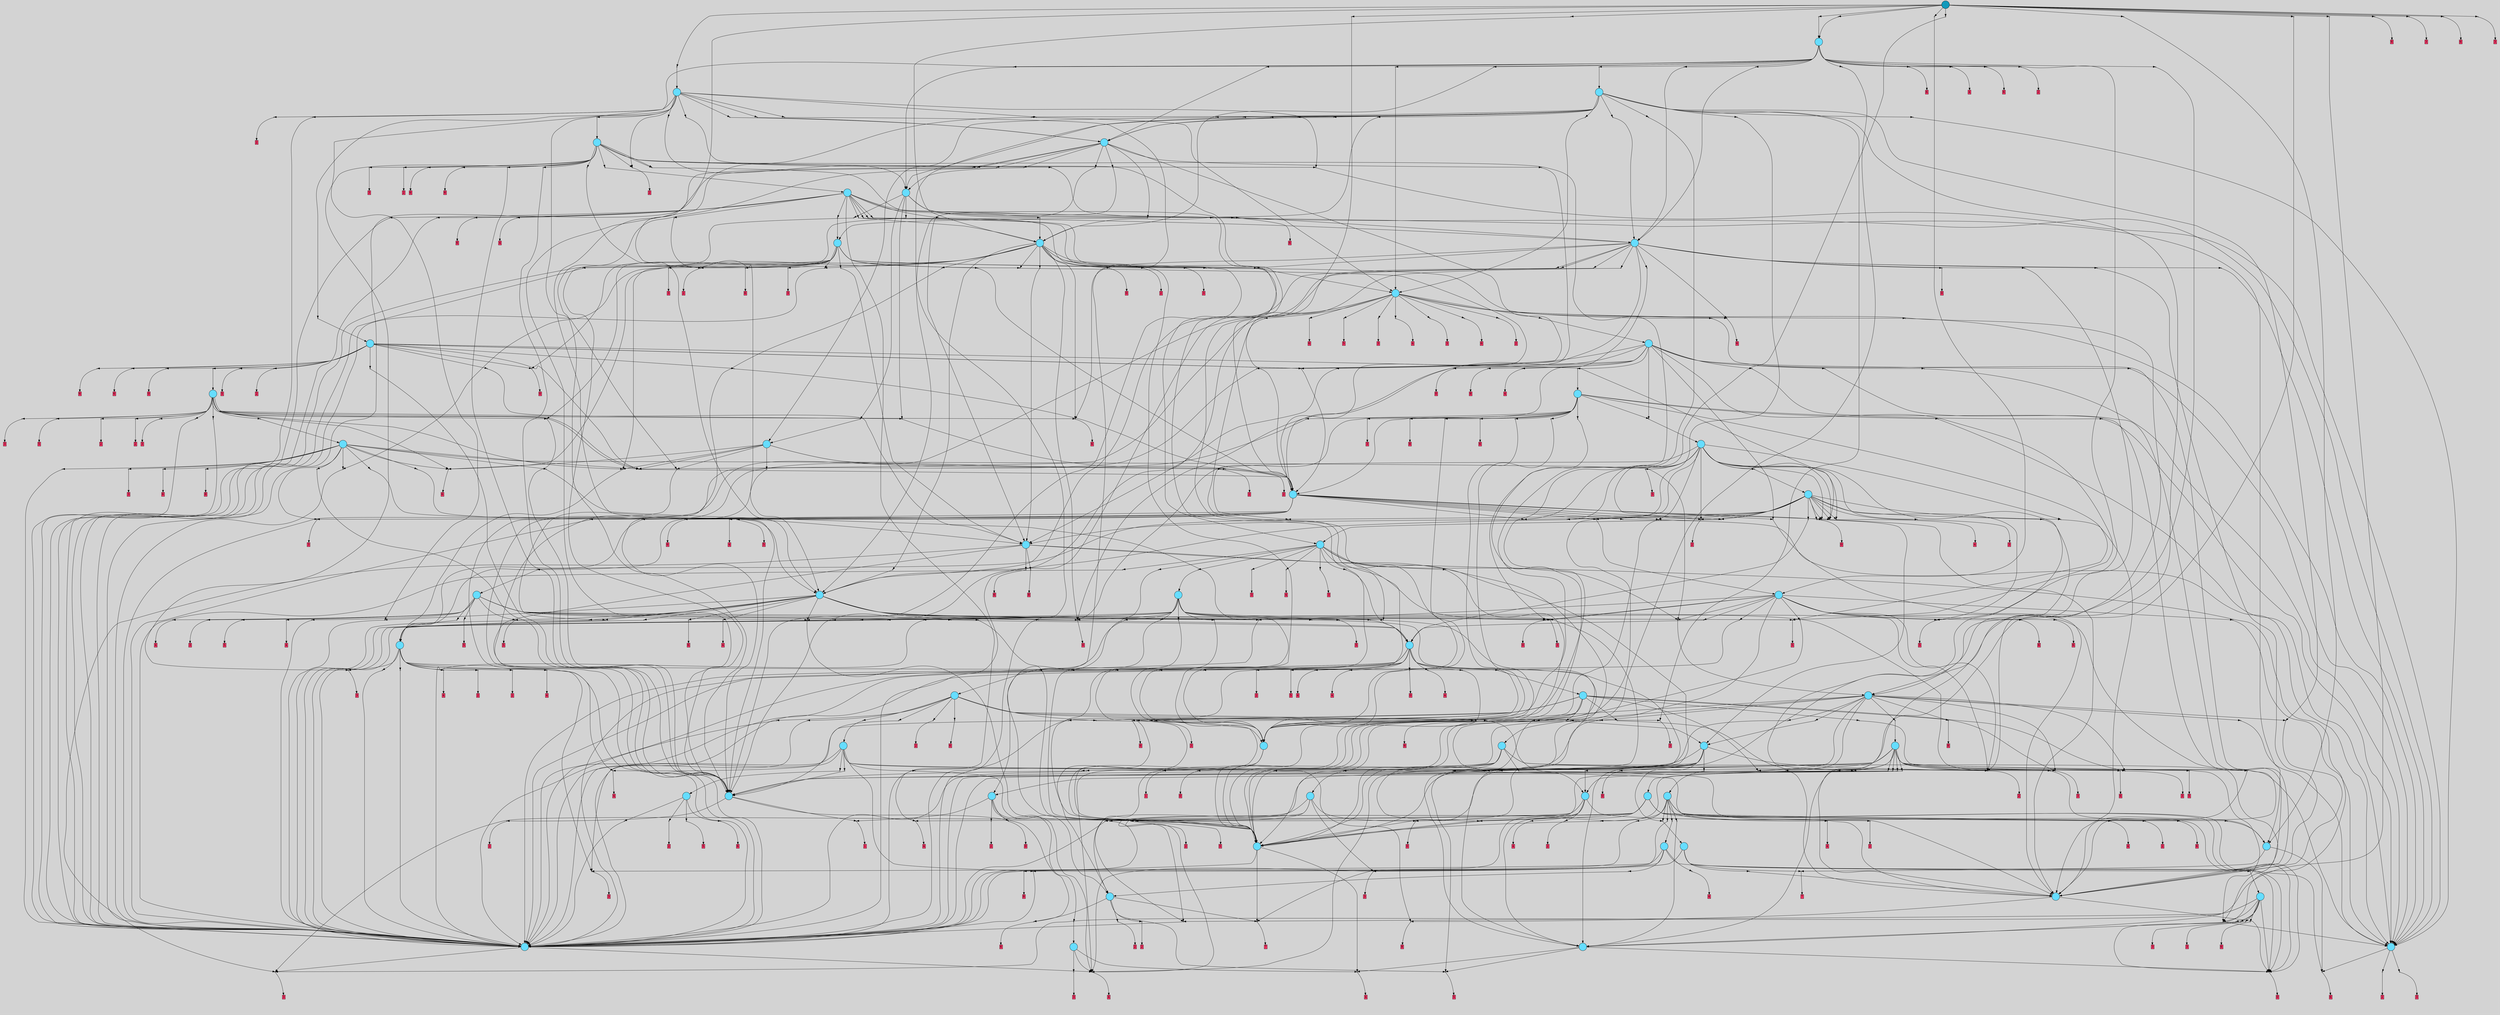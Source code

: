 // File exported with GEGELATI v1.3.1
// On the 2024-03-30 14:13:09
// With the File::TPGGraphDotExporter
digraph{
	graph[pad = "0.212, 0.055" bgcolor = lightgray]
	node[shape=circle style = filled label = ""]
		T0 [fillcolor="#66ddff"]
		T1 [fillcolor="#66ddff"]
		T2 [fillcolor="#66ddff"]
		T3 [fillcolor="#66ddff"]
		T4 [fillcolor="#66ddff"]
		T6 [fillcolor="#66ddff"]
		T7 [fillcolor="#66ddff"]
		T8 [fillcolor="#66ddff"]
		T11 [fillcolor="#66ddff"]
		T71 [fillcolor="#66ddff"]
		T88 [fillcolor="#66ddff"]
		T91 [fillcolor="#66ddff"]
		T135 [fillcolor="#66ddff"]
		T280 [fillcolor="#66ddff"]
		T441 [fillcolor="#66ddff"]
		T555 [fillcolor="#66ddff"]
		T609 [fillcolor="#66ddff"]
		T678 [fillcolor="#66ddff"]
		T692 [fillcolor="#66ddff"]
		T728 [fillcolor="#66ddff"]
		T750 [fillcolor="#66ddff"]
		T788 [fillcolor="#66ddff"]
		T1028 [fillcolor="#66ddff"]
		T1133 [fillcolor="#66ddff"]
		T1144 [fillcolor="#66ddff"]
		T1221 [fillcolor="#66ddff"]
		T1326 [fillcolor="#66ddff"]
		T1402 [fillcolor="#66ddff"]
		T1495 [fillcolor="#66ddff"]
		T1719 [fillcolor="#66ddff"]
		T1770 [fillcolor="#66ddff"]
		T1879 [fillcolor="#66ddff"]
		T2068 [fillcolor="#66ddff"]
		T2153 [fillcolor="#66ddff"]
		T2161 [fillcolor="#66ddff"]
		T2367 [fillcolor="#66ddff"]
		T2560 [fillcolor="#66ddff"]
		T3032 [fillcolor="#66ddff"]
		T3167 [fillcolor="#66ddff"]
		T3248 [fillcolor="#66ddff"]
		T3530 [fillcolor="#66ddff"]
		T3564 [fillcolor="#66ddff"]
		T3845 [fillcolor="#66ddff"]
		T3861 [fillcolor="#66ddff"]
		T4043 [fillcolor="#66ddff"]
		T4222 [fillcolor="#66ddff"]
		T4352 [fillcolor="#66ddff"]
		T4727 [fillcolor="#66ddff"]
		T4779 [fillcolor="#66ddff"]
		T6155 [fillcolor="#66ddff"]
		T6234 [fillcolor="#66ddff"]
		T6327 [fillcolor="#66ddff"]
		T6471 [fillcolor="#66ddff"]
		T7529 [fillcolor="#66ddff"]
		T8069 [fillcolor="#1199bb"]
		P212677 [fillcolor="#cccccc" shape=point] //
		I212677 [shape=box style=invis label="1|1&3|4#0|1&#92;n3|3&1|0#0|6&#92;n6|4&4|6#3|7&#92;n7|5&4|2#0|6&#92;n3|6&2|6#0|0&#92;n2|6&1|3#0|4&#92;n6|3&3|6#3|3&#92;n4|1&0|3#0|5&#92;n1|0&2|5#0|1&#92;n"]
		P212677 -> I212677[style=invis]
		A73171 [fillcolor="#ff3366" shape=box margin=0.03 width=0 height=0 label="0"]
		T0 -> P212677 -> A73171
		P212678 [fillcolor="#cccccc" shape=point] //
		I212678 [shape=box style=invis label="6|2&1|0#2|1&#92;n7|1&3|7#4|0&#92;n6|4&4|4#3|3&#92;n5|6&0|0#3|5&#92;n3|0&3|1#2|7&#92;n3|0&1|3#0|6&#92;n2|6&0|4#0|6&#92;n7|1&2|0#0|5&#92;n"]
		P212678 -> I212678[style=invis]
		A73172 [fillcolor="#ff3366" shape=box margin=0.03 width=0 height=0 label="1"]
		T0 -> P212678 -> A73172
		P212679 [fillcolor="#cccccc" shape=point] //
		I212679 [shape=box style=invis label="5|7&0|0#3|0&#92;n8|0&1|7#3|0&#92;n"]
		P212679 -> I212679[style=invis]
		A73173 [fillcolor="#ff3366" shape=box margin=0.03 width=0 height=0 label="1"]
		T1 -> P212679 -> A73173
		P212680 [fillcolor="#cccccc" shape=point] //
		I212680 [shape=box style=invis label="7|0&2|7#0|0&#92;n7|4&2|1#0|3&#92;n2|7&2|4#0|1&#92;n1|4&2|1#2|2&#92;n1|7&3|0#3|4&#92;n"]
		P212680 -> I212680[style=invis]
		A73174 [fillcolor="#ff3366" shape=box margin=0.03 width=0 height=0 label="2"]
		T1 -> P212680 -> A73174
		P212681 [fillcolor="#cccccc" shape=point] //
		I212681 [shape=box style=invis label="4|4&1|2#2|7&#92;n2|4&4|2#2|0&#92;n4|7&2|5#1|6&#92;n1|5&4|5#3|0&#92;n4|7&0|3#4|0&#92;n3|1&2|2#1|0&#92;n"]
		P212681 -> I212681[style=invis]
		A73175 [fillcolor="#ff3366" shape=box margin=0.03 width=0 height=0 label="2"]
		T2 -> P212681 -> A73175
		P212682 [fillcolor="#cccccc" shape=point] //
		I212682 [shape=box style=invis label="4|0&2|6#0|7&#92;n"]
		P212682 -> I212682[style=invis]
		A73176 [fillcolor="#ff3366" shape=box margin=0.03 width=0 height=0 label="3"]
		T2 -> P212682 -> A73176
		P212683 [fillcolor="#cccccc" shape=point] //
		I212683 [shape=box style=invis label="3|0&1|7#2|6&#92;n1|6&0|7#3|4&#92;n3|7&1|2#1|7&#92;n3|5&3|3#0|2&#92;n0|3&0|4#0|1&#92;n4|1&2|5#3|2&#92;n6|7&3|2#0|7&#92;n"]
		P212683 -> I212683[style=invis]
		A73177 [fillcolor="#ff3366" shape=box margin=0.03 width=0 height=0 label="3"]
		T3 -> P212683 -> A73177
		P212684 [fillcolor="#cccccc" shape=point] //
		I212684 [shape=box style=invis label="2|5&1|6#0|2&#92;n1|2&0|5#4|0&#92;n0|6&2|4#3|3&#92;n1|4&0|0#3|6&#92;n3|5&2|2#0|7&#92;n8|4&3|5#0|6&#92;n5|2&2|4#0|5&#92;n1|1&2|4#2|4&#92;n"]
		P212684 -> I212684[style=invis]
		A73178 [fillcolor="#ff3366" shape=box margin=0.03 width=0 height=0 label="4"]
		T3 -> P212684 -> A73178
		P212685 [fillcolor="#cccccc" shape=point] //
		I212685 [shape=box style=invis label="7|5&4|6#3|3&#92;n1|3&0|7#0|4&#92;n5|1&0|7#4|4&#92;n6|6&1|1#2|4&#92;n3|5&0|2#1|2&#92;n6|3&2|4#0|1&#92;n"]
		P212685 -> I212685[style=invis]
		A73179 [fillcolor="#ff3366" shape=box margin=0.03 width=0 height=0 label="4"]
		T4 -> P212685 -> A73179
		P212686 [fillcolor="#cccccc" shape=point] //
		I212686 [shape=box style=invis label="4|3&1|4#3|1&#92;n6|3&2|0#0|3&#92;n7|0&4|1#1|5&#92;n4|4&4|7#0|2&#92;n6|6&1|0#2|7&#92;n0|0&4|1#1|1&#92;n3|2&2|2#0|0&#92;n6|0&3|4#1|1&#92;n8|6&1|3#4|0&#92;n"]
		P212686 -> I212686[style=invis]
		A73180 [fillcolor="#ff3366" shape=box margin=0.03 width=0 height=0 label="5"]
		T4 -> P212686 -> A73180
		P212687 [fillcolor="#cccccc" shape=point] //
		I212687 [shape=box style=invis label="8|4&0|5#4|6&#92;n0|3&1|1#2|6&#92;n"]
		P212687 -> I212687[style=invis]
		A73181 [fillcolor="#ff3366" shape=box margin=0.03 width=0 height=0 label="6"]
		T6 -> P212687 -> A73181
		P212688 [fillcolor="#cccccc" shape=point] //
		I212688 [shape=box style=invis label="0|6&4|0#4|1&#92;n4|2&0|1#0|3&#92;n5|6&4|7#3|1&#92;n3|6&1|7#4|7&#92;n6|7&1|6#0|7&#92;n8|0&1|5#3|3&#92;n5|6&3|1#1|7&#92;n1|6&0|4#3|7&#92;n6|0&2|2#4|5&#92;n7|4&2|5#3|6&#92;n"]
		P212688 -> I212688[style=invis]
		A73182 [fillcolor="#ff3366" shape=box margin=0.03 width=0 height=0 label="7"]
		T6 -> P212688 -> A73182
		P212689 [fillcolor="#cccccc" shape=point] //
		I212689 [shape=box style=invis label="1|1&1|1#2|4&#92;n1|3&4|3#2|5&#92;n2|4&1|4#2|5&#92;n1|1&3|1#0|0&#92;n2|0&3|3#3|4&#92;n6|0&0|2#1|4&#92;n6|1&0|7#4|3&#92;n2|2&0|5#1|3&#92;n5|4&0|7#3|0&#92;n"]
		P212689 -> I212689[style=invis]
		A73183 [fillcolor="#ff3366" shape=box margin=0.03 width=0 height=0 label="7"]
		T7 -> P212689 -> A73183
		P212690 [fillcolor="#cccccc" shape=point] //
		I212690 [shape=box style=invis label="6|2&4|7#4|4&#92;n0|4&4|5#3|7&#92;n2|1&1|4#3|1&#92;n6|6&3|3#3|0&#92;n2|7&3|2#1|0&#92;n3|7&1|1#0|1&#92;n1|4&1|2#3|7&#92;n4|0&2|5#4|6&#92;n"]
		P212690 -> I212690[style=invis]
		A73184 [fillcolor="#ff3366" shape=box margin=0.03 width=0 height=0 label="8"]
		T7 -> P212690 -> A73184
		P212691 [fillcolor="#cccccc" shape=point] //
		I212691 [shape=box style=invis label="4|3&3|7#0|2&#92;n2|6&2|0#0|2&#92;n5|2&0|0#4|3&#92;n8|2&4|1#1|3&#92;n5|7&2|2#3|4&#92;n0|5&3|2#0|6&#92;n5|0&3|4#1|7&#92;n"]
		P212691 -> I212691[style=invis]
		A73185 [fillcolor="#ff3366" shape=box margin=0.03 width=0 height=0 label="8"]
		T8 -> P212691 -> A73185
		P212692 [fillcolor="#cccccc" shape=point] //
		I212692 [shape=box style=invis label="7|2&4|4#4|7&#92;n6|3&4|4#1|5&#92;n7|6&3|6#4|5&#92;n6|7&0|3#4|6&#92;n6|1&3|4#3|5&#92;n1|1&2|1#2|1&#92;n3|1&4|2#4|6&#92;n6|5&3|2#3|0&#92;n2|0&1|6#3|0&#92;n4|0&4|2#4|2&#92;n"]
		P212692 -> I212692[style=invis]
		A73186 [fillcolor="#ff3366" shape=box margin=0.03 width=0 height=0 label="0"]
		T8 -> P212692 -> A73186
		P212693 [fillcolor="#cccccc" shape=point] //
		I212693 [shape=box style=invis label="6|4&1|4#4|4&#92;n7|2&0|6#2|2&#92;n1|3&3|6#1|7&#92;n2|6&4|0#1|7&#92;n"]
		P212693 -> I212693[style=invis]
		A73187 [fillcolor="#ff3366" shape=box margin=0.03 width=0 height=0 label="6"]
		T1 -> P212693 -> A73187
		T2 -> P212687
		T4 -> P212692
		T7 -> P212685
		P212694 [fillcolor="#cccccc" shape=point] //
		I212694 [shape=box style=invis label="6|2&4|7#4|4&#92;n0|4&4|5#3|7&#92;n2|1&1|4#3|1&#92;n5|5&1|1#4|6&#92;n6|6&3|3#0|0&#92;n2|7&3|2#1|0&#92;n1|4&1|2#3|7&#92;n3|7&1|1#0|1&#92;n4|0&2|5#4|6&#92;n"]
		P212694 -> I212694[style=invis]
		A73188 [fillcolor="#ff3366" shape=box margin=0.03 width=0 height=0 label="8"]
		T11 -> P212694 -> A73188
		P212695 [fillcolor="#cccccc" shape=point] //
		I212695 [shape=box style=invis label="7|0&4|6#3|3&#92;n1|3&0|7#0|4&#92;n6|3&2|4#0|1&#92;n5|1&0|7#4|4&#92;n6|6&1|1#2|4&#92;n6|3&0|6#2|2&#92;n"]
		P212695 -> I212695[style=invis]
		A73189 [fillcolor="#ff3366" shape=box margin=0.03 width=0 height=0 label="4"]
		T11 -> P212695 -> A73189
		P212696 [fillcolor="#cccccc" shape=point] //
		I212696 [shape=box style=invis label="6|4&1|4#4|4&#92;n1|3&3|6#1|7&#92;n7|2&0|6#2|2&#92;n8|6&3|5#1|3&#92;n2|6&2|0#1|7&#92;n"]
		P212696 -> I212696[style=invis]
		A73190 [fillcolor="#ff3366" shape=box margin=0.03 width=0 height=0 label="6"]
		T11 -> P212696 -> A73190
		T11 -> P212692
		T11 -> P212686
		T11 -> P212683
		P212697 [fillcolor="#cccccc" shape=point] //
		I212697 [shape=box style=invis label="7|0&2|6#0|0&#92;n1|4&2|1#2|2&#92;n7|4&2|1#0|3&#92;n1|7&3|0#3|4&#92;n"]
		P212697 -> I212697[style=invis]
		A73191 [fillcolor="#ff3366" shape=box margin=0.03 width=0 height=0 label="2"]
		T71 -> P212697 -> A73191
		T71 -> P212693
		P212698 [fillcolor="#cccccc" shape=point] //
		I212698 [shape=box style=invis label="5|7&0|3#4|0&#92;n2|4&4|2#2|0&#92;n4|7&2|5#1|6&#92;n1|5&4|5#3|0&#92;n4|4&1|2#2|7&#92;n3|1&2|2#1|0&#92;n"]
		P212698 -> I212698[style=invis]
		A73192 [fillcolor="#ff3366" shape=box margin=0.03 width=0 height=0 label="2"]
		T71 -> P212698 -> A73192
		T71 -> P212689
		T71 -> P212686
		P212699 [fillcolor="#cccccc" shape=point] //
		I212699 [shape=box style=invis label="3|0&1|7#2|6&#92;n0|3&0|4#0|1&#92;n3|7&1|2#1|7&#92;n3|5&3|3#0|2&#92;n2|6&0|7#3|4&#92;n4|1&2|5#3|2&#92;n"]
		P212699 -> I212699[style=invis]
		A73193 [fillcolor="#ff3366" shape=box margin=0.03 width=0 height=0 label="3"]
		T88 -> P212699 -> A73193
		P212700 [fillcolor="#cccccc" shape=point] //
		I212700 [shape=box style=invis label="5|2&0|5#4|0&#92;n8|4&3|4#1|3&#92;n1|4&0|0#3|6&#92;n0|6&2|4#3|3&#92;n3|5&2|2#0|7&#92;n8|4&3|5#0|6&#92;n5|2&2|4#0|5&#92;n1|1&2|4#2|4&#92;n"]
		P212700 -> I212700[style=invis]
		T88 -> P212700 -> T8
		T88 -> P212687
		T88 -> P212688
		T88 -> P212684
		T88 -> P212692
		P212701 [fillcolor="#cccccc" shape=point] //
		I212701 [shape=box style=invis label="3|0&1|7#2|6&#92;n3|7&1|2#1|3&#92;n1|1&0|0#0|5&#92;n1|6&0|7#3|4&#92;n3|5&3|3#0|2&#92;n4|1&2|5#3|2&#92;n6|7&3|2#0|7&#92;n"]
		P212701 -> I212701[style=invis]
		A73194 [fillcolor="#ff3366" shape=box margin=0.03 width=0 height=0 label="3"]
		T91 -> P212701 -> A73194
		T91 -> P212684
		T91 -> P212685
		T135 -> P212679
		P212702 [fillcolor="#cccccc" shape=point] //
		I212702 [shape=box style=invis label="7|0&2|7#0|0&#92;n1|4&2|1#2|2&#92;n7|4&2|1#0|3&#92;n1|2&3|0#3|4&#92;n"]
		P212702 -> I212702[style=invis]
		A73195 [fillcolor="#ff3366" shape=box margin=0.03 width=0 height=0 label="2"]
		T135 -> P212702 -> A73195
		P212703 [fillcolor="#cccccc" shape=point] //
		I212703 [shape=box style=invis label="1|1&3|4#0|1&#92;n3|3&1|0#0|6&#92;n3|6&2|6#0|0&#92;n6|4&4|6#3|7&#92;n2|6&1|3#0|4&#92;n6|0&3|6#3|3&#92;n4|1&0|3#0|5&#92;n1|0&2|5#0|1&#92;n"]
		P212703 -> I212703[style=invis]
		T135 -> P212703 -> T91
		P212704 [fillcolor="#cccccc" shape=point] //
		I212704 [shape=box style=invis label="7|2&4|4#4|7&#92;n6|3&4|4#1|5&#92;n7|6&3|6#4|5&#92;n6|7&0|3#4|6&#92;n4|0&4|2#4|2&#92;n3|1&4|2#4|6&#92;n6|5&3|2#4|0&#92;n2|0&1|6#3|0&#92;n6|1&3|4#3|5&#92;n"]
		P212704 -> I212704[style=invis]
		A73196 [fillcolor="#ff3366" shape=box margin=0.03 width=0 height=0 label="0"]
		T135 -> P212704 -> A73196
		T135 -> P212684
		P212705 [fillcolor="#cccccc" shape=point] //
		I212705 [shape=box style=invis label="5|7&3|0#3|4&#92;n7|0&2|7#0|0&#92;n7|1&2|1#0|3&#92;n"]
		P212705 -> I212705[style=invis]
		A73197 [fillcolor="#ff3366" shape=box margin=0.03 width=0 height=0 label="2"]
		T280 -> P212705 -> A73197
		P212706 [fillcolor="#cccccc" shape=point] //
		I212706 [shape=box style=invis label="3|2&2|2#0|0&#92;n8|6&1|3#4|0&#92;n0|5&3|3#2|3&#92;n3|4&4|7#0|2&#92;n4|3&2|4#3|4&#92;n4|3&3|6#3|2&#92;n7|0&4|1#1|5&#92;n6|3&2|0#0|3&#92;n6|0&3|4#1|1&#92;n0|5&4|1#1|1&#92;n"]
		P212706 -> I212706[style=invis]
		A73198 [fillcolor="#ff3366" shape=box margin=0.03 width=0 height=0 label="5"]
		T280 -> P212706 -> A73198
		T280 -> P212699
		P212707 [fillcolor="#cccccc" shape=point] //
		I212707 [shape=box style=invis label="7|2&2|4#4|7&#92;n6|3&4|4#1|5&#92;n7|6&3|6#4|5&#92;n6|7&0|3#4|6&#92;n3|1&4|2#4|6&#92;n1|1&2|1#2|1&#92;n6|1&3|4#3|5&#92;n6|5&3|2#3|0&#92;n2|0&1|6#3|0&#92;n4|0&4|2#4|2&#92;n"]
		P212707 -> I212707[style=invis]
		A73199 [fillcolor="#ff3366" shape=box margin=0.03 width=0 height=0 label="0"]
		T280 -> P212707 -> A73199
		T280 -> P212683
		P212708 [fillcolor="#cccccc" shape=point] //
		I212708 [shape=box style=invis label="2|5&1|6#0|2&#92;n3|5&2|2#0|7&#92;n7|0&0|6#2|2&#92;n1|2&0|5#0|0&#92;n1|6&2|4#2|4&#92;n1|4&1|4#2|1&#92;n0|6&2|4#3|3&#92;n1|4&0|0#0|6&#92;n"]
		P212708 -> I212708[style=invis]
		A73200 [fillcolor="#ff3366" shape=box margin=0.03 width=0 height=0 label="4"]
		T441 -> P212708 -> A73200
		P212709 [fillcolor="#cccccc" shape=point] //
		I212709 [shape=box style=invis label="4|3&1|4#3|4&#92;n6|3&2|0#0|3&#92;n7|0&4|1#1|5&#92;n4|4&4|7#0|2&#92;n3|2&2|2#0|0&#92;n8|6&1|3#4|0&#92;n0|0&4|1#1|1&#92;n1|1&2|7#4|7&#92;n6|3&2|1#0|3&#92;n"]
		P212709 -> I212709[style=invis]
		T441 -> P212709 -> T3
		P212710 [fillcolor="#cccccc" shape=point] //
		I212710 [shape=box style=invis label="4|3&1|4#3|4&#92;n6|6&1|0#2|7&#92;n7|0&4|1#1|5&#92;n4|4&4|7#0|1&#92;n6|3&2|0#0|3&#92;n3|2&2|2#0|0&#92;n0|0&4|1#1|1&#92;n8|6&1|3#4|0&#92;n1|0&3|6#4|2&#92;n6|3&2|1#0|0&#92;n"]
		P212710 -> I212710[style=invis]
		T441 -> P212710 -> T7
		P212711 [fillcolor="#cccccc" shape=point] //
		I212711 [shape=box style=invis label="0|1&1|0#1|3&#92;n7|0&2|7#0|0&#92;n1|2&3|5#3|4&#92;n7|4&2|1#0|3&#92;n"]
		P212711 -> I212711[style=invis]
		A73201 [fillcolor="#ff3366" shape=box margin=0.03 width=0 height=0 label="2"]
		T441 -> P212711 -> A73201
		P212712 [fillcolor="#cccccc" shape=point] //
		I212712 [shape=box style=invis label="3|2&2|6#3|5&#92;n4|3&3|5#0|3&#92;n6|6&1|0#2|7&#92;n6|2&1|0#1|5&#92;n0|0&1|3#1|1&#92;n5|5&4|1#4|0&#92;n8|6&1|6#4|0&#92;n4|4&4|4#0|0&#92;n3|6&2|2#0|0&#92;n2|5&3|0#3|2&#92;n"]
		P212712 -> I212712[style=invis]
		T441 -> P212712 -> T3
		T441 -> P212692
		P212713 [fillcolor="#cccccc" shape=point] //
		I212713 [shape=box style=invis label="1|0&4|5#3|2&#92;n1|4&2|5#4|3&#92;n6|4&1|5#2|1&#92;n6|1&0|0#0|6&#92;n3|1&3|2#3|6&#92;n8|1&4|2#1|5&#92;n"]
		P212713 -> I212713[style=invis]
		T555 -> P212713 -> T3
		P212714 [fillcolor="#cccccc" shape=point] //
		I212714 [shape=box style=invis label="6|2&3|0#0|0&#92;n4|0&2|1#2|5&#92;n5|4&1|7#1|6&#92;n0|3&1|5#0|6&#92;n4|4&1|5#3|3&#92;n"]
		P212714 -> I212714[style=invis]
		A73202 [fillcolor="#ff3366" shape=box margin=0.03 width=0 height=0 label="6"]
		T555 -> P212714 -> A73202
		P212715 [fillcolor="#cccccc" shape=point] //
		I212715 [shape=box style=invis label="8|0&0|4#0|2&#92;n1|2&3|5#3|4&#92;n"]
		P212715 -> I212715[style=invis]
		A73203 [fillcolor="#ff3366" shape=box margin=0.03 width=0 height=0 label="2"]
		T555 -> P212715 -> A73203
		P212716 [fillcolor="#cccccc" shape=point] //
		I212716 [shape=box style=invis label="4|3&1|4#3|1&#92;n6|3&2|0#0|3&#92;n7|0&4|3#1|5&#92;n3|2&2|2#0|0&#92;n6|6&1|0#2|7&#92;n0|0&4|1#1|1&#92;n4|4&4|7#0|2&#92;n6|0&3|4#1|1&#92;n8|6&1|3#4|0&#92;n"]
		P212716 -> I212716[style=invis]
		A73204 [fillcolor="#ff3366" shape=box margin=0.03 width=0 height=0 label="5"]
		T555 -> P212716 -> A73204
		P212717 [fillcolor="#cccccc" shape=point] //
		I212717 [shape=box style=invis label="1|4&1|4#2|1&#92;n3|5&2|2#0|7&#92;n7|0&0|6#2|2&#92;n1|2&0|5#0|0&#92;n1|6&2|4#2|4&#92;n2|5&1|6#0|2&#92;n0|6&2|4#2|3&#92;n1|4&0|0#0|6&#92;n"]
		P212717 -> I212717[style=invis]
		A73205 [fillcolor="#ff3366" shape=box margin=0.03 width=0 height=0 label="4"]
		T609 -> P212717 -> A73205
		P212718 [fillcolor="#cccccc" shape=point] //
		I212718 [shape=box style=invis label="4|3&1|4#3|4&#92;n6|3&2|0#0|3&#92;n7|0&4|1#1|5&#92;n4|4&4|7#0|2&#92;n6|6&1|0#2|7&#92;n3|2&2|2#0|0&#92;n0|0&4|1#1|1&#92;n8|6&1|3#4|0&#92;n6|3&2|1#0|0&#92;n"]
		P212718 -> I212718[style=invis]
		T609 -> P212718 -> T3
		T609 -> P212710
		P212719 [fillcolor="#cccccc" shape=point] //
		I212719 [shape=box style=invis label="7|4&2|1#0|3&#92;n0|1&1|0#1|3&#92;n1|4&2|1#2|2&#92;n7|0&2|7#0|0&#92;n1|2&4|1#3|4&#92;n1|0&2|7#4|4&#92;n"]
		P212719 -> I212719[style=invis]
		A73206 [fillcolor="#ff3366" shape=box margin=0.03 width=0 height=0 label="2"]
		T609 -> P212719 -> A73206
		P212720 [fillcolor="#cccccc" shape=point] //
		I212720 [shape=box style=invis label="0|2&4|0#1|7&#92;n6|0&1|0#2|6&#92;n"]
		P212720 -> I212720[style=invis]
		A73207 [fillcolor="#ff3366" shape=box margin=0.03 width=0 height=0 label="6"]
		T609 -> P212720 -> A73207
		T609 -> P212692
		P212721 [fillcolor="#cccccc" shape=point] //
		I212721 [shape=box style=invis label="6|2&0|0#2|5&#92;n6|2&4|4#0|3&#92;n7|0&1|6#0|2&#92;n0|3&1|3#0|4&#92;n"]
		P212721 -> I212721[style=invis]
		A73208 [fillcolor="#ff3366" shape=box margin=0.03 width=0 height=0 label="4"]
		T609 -> P212721 -> A73208
		T609 -> P212684
		T609 -> P212689
		P212722 [fillcolor="#cccccc" shape=point] //
		I212722 [shape=box style=invis label="3|3&1|0#0|6&#92;n6|3&3|6#1|3&#92;n6|4&4|6#3|7&#92;n8|3&3|4#0|4&#92;n3|6&2|6#0|0&#92;n7|0&4|2#0|6&#92;n1|6&1|3#0|4&#92;n1|1&3|4#0|1&#92;n4|1&0|3#0|5&#92;n1|0&2|5#0|1&#92;n"]
		P212722 -> I212722[style=invis]
		T678 -> P212722 -> T2
		T678 -> P212718
		T678 -> P212683
		P212723 [fillcolor="#cccccc" shape=point] //
		I212723 [shape=box style=invis label="6|7&1|2#1|7&#92;n7|3&4|1#0|2&#92;n3|0&1|7#2|6&#92;n0|4&0|4#0|4&#92;n0|0&0|6#1|5&#92;n2|5&3|5#4|2&#92;n3|6&3|5#4|7&#92;n"]
		P212723 -> I212723[style=invis]
		A73209 [fillcolor="#ff3366" shape=box margin=0.03 width=0 height=0 label="3"]
		T678 -> P212723 -> A73209
		P212724 [fillcolor="#cccccc" shape=point] //
		I212724 [shape=box style=invis label="3|0&1|7#2|6&#92;n1|6&0|7#3|4&#92;n3|7&1|2#1|7&#92;n6|7&3|2#0|7&#92;n0|3&0|4#0|1&#92;n8|4&1|5#4|7&#92;n3|5&3|3#0|2&#92;n"]
		P212724 -> I212724[style=invis]
		A73210 [fillcolor="#ff3366" shape=box margin=0.03 width=0 height=0 label="3"]
		T678 -> P212724 -> A73210
		P212725 [fillcolor="#cccccc" shape=point] //
		I212725 [shape=box style=invis label="5|7&0|1#4|7&#92;n3|4&2|4#1|7&#92;n4|0&3|2#3|0&#92;n0|2&3|1#4|3&#92;n3|3&3|2#3|5&#92;n4|4&0|4#2|7&#92;n"]
		P212725 -> I212725[style=invis]
		T678 -> P212725 -> T4
		T678 -> P212692
		P212726 [fillcolor="#cccccc" shape=point] //
		I212726 [shape=box style=invis label="5|1&3|5#3|6&#92;n4|0&1|4#1|4&#92;n"]
		P212726 -> I212726[style=invis]
		A73211 [fillcolor="#ff3366" shape=box margin=0.03 width=0 height=0 label="6"]
		T678 -> P212726 -> A73211
		P212727 [fillcolor="#cccccc" shape=point] //
		I212727 [shape=box style=invis label="4|3&1|0#3|4&#92;n6|3&2|0#0|3&#92;n8|6&1|3#4|0&#92;n6|6&1|0#2|7&#92;n3|2&2|2#0|0&#92;n0|0&4|1#1|1&#92;n4|4&4|7#0|2&#92;n6|3&2|1#0|0&#92;n"]
		P212727 -> I212727[style=invis]
		T692 -> P212727 -> T3
		P212728 [fillcolor="#cccccc" shape=point] //
		I212728 [shape=box style=invis label="1|4&0|0#0|6&#92;n3|5&2|2#0|5&#92;n7|0&0|6#2|2&#92;n1|2&0|5#0|0&#92;n1|6&2|4#2|4&#92;n0|6&2|4#3|3&#92;n2|5&1|6#0|2&#92;n"]
		P212728 -> I212728[style=invis]
		A73212 [fillcolor="#ff3366" shape=box margin=0.03 width=0 height=0 label="4"]
		T692 -> P212728 -> A73212
		T692 -> P212710
		P212729 [fillcolor="#cccccc" shape=point] //
		I212729 [shape=box style=invis label="7|4&2|1#0|3&#92;n1|4&2|1#2|2&#92;n7|0&2|7#0|0&#92;n1|2&3|1#3|4&#92;n0|1&1|0#1|3&#92;n"]
		P212729 -> I212729[style=invis]
		A73213 [fillcolor="#ff3366" shape=box margin=0.03 width=0 height=0 label="2"]
		T692 -> P212729 -> A73213
		P212730 [fillcolor="#cccccc" shape=point] //
		I212730 [shape=box style=invis label="6|7&3|2#0|7&#92;n1|6&2|6#3|3&#92;n3|7&0|6#2|6&#92;n0|6&0|7#4|1&#92;n8|0&3|4#3|4&#92;n1|3&0|4#0|1&#92;n1|1&4|3#3|0&#92;n3|2&1|7#2|6&#92;n2|1&0|7#3|4&#92;n"]
		P212730 -> I212730[style=invis]
		A73214 [fillcolor="#ff3366" shape=box margin=0.03 width=0 height=0 label="3"]
		T692 -> P212730 -> A73214
		P212731 [fillcolor="#cccccc" shape=point] //
		I212731 [shape=box style=invis label="3|0&1|7#2|6&#92;n6|7&3|2#0|7&#92;n1|6&2|6#3|3&#92;n3|7&1|2#1|7&#92;n0|6&0|3#4|1&#92;n8|0&3|4#3|4&#92;n1|3&0|4#0|1&#92;n1|1&4|3#3|0&#92;n4|1&2|5#3|2&#92;n2|1&0|7#3|4&#92;n"]
		P212731 -> I212731[style=invis]
		A73215 [fillcolor="#ff3366" shape=box margin=0.03 width=0 height=0 label="3"]
		T692 -> P212731 -> A73215
		P212732 [fillcolor="#cccccc" shape=point] //
		I212732 [shape=box style=invis label="7|4&2|1#0|3&#92;n7|0&2|7#0|0&#92;n1|4&2|1#2|2&#92;n3|1&1|0#1|3&#92;n1|2&4|1#3|4&#92;n"]
		P212732 -> I212732[style=invis]
		A73216 [fillcolor="#ff3366" shape=box margin=0.03 width=0 height=0 label="2"]
		T692 -> P212732 -> A73216
		P212733 [fillcolor="#cccccc" shape=point] //
		I212733 [shape=box style=invis label="4|3&1|4#3|4&#92;n4|2&1|3#0|7&#92;n6|3&2|0#0|3&#92;n4|4&4|7#0|2&#92;n8|6&1|3#4|0&#92;n6|6&1|0#2|7&#92;n0|0&4|1#1|1&#92;n7|0&4|1#1|5&#92;n6|3&2|1#0|0&#92;n"]
		P212733 -> I212733[style=invis]
		T692 -> P212733 -> T3
		P212734 [fillcolor="#cccccc" shape=point] //
		I212734 [shape=box style=invis label="2|5&1|6#0|0&#92;n3|7&2|7#2|0&#92;n3|5&2|2#0|7&#92;n7|0&0|6#2|2&#92;n1|2&0|5#0|0&#92;n1|6&2|4#2|4&#92;n3|5&0|6#0|7&#92;n0|6&4|4#3|3&#92;n1|4&0|0#0|6&#92;n1|4&4|4#2|1&#92;n"]
		P212734 -> I212734[style=invis]
		A73217 [fillcolor="#ff3366" shape=box margin=0.03 width=0 height=0 label="4"]
		T692 -> P212734 -> A73217
		P212735 [fillcolor="#cccccc" shape=point] //
		I212735 [shape=box style=invis label="0|6&1|2#1|3&#92;n0|3&4|0#4|1&#92;n6|7&1|6#0|7&#92;n1|2&3|3#2|5&#92;n7|4&2|5#3|6&#92;n2|3&0|4#2|3&#92;n3|6&1|4#4|7&#92;n5|6&4|7#3|1&#92;n0|3&0|7#0|1&#92;n6|0&2|2#4|5&#92;n"]
		P212735 -> I212735[style=invis]
		T728 -> P212735 -> T678
		T728 -> P212731
		P212736 [fillcolor="#cccccc" shape=point] //
		I212736 [shape=box style=invis label="4|7&4|7#0|2&#92;n3|3&2|6#0|5&#92;n6|3&2|1#0|0&#92;n6|6&1|0#2|7&#92;n7|0&1|1#1|5&#92;n3|2&2|2#0|0&#92;n0|0&4|1#1|2&#92;n4|3&1|4#3|4&#92;n"]
		P212736 -> I212736[style=invis]
		T728 -> P212736 -> T3
		P212737 [fillcolor="#cccccc" shape=point] //
		I212737 [shape=box style=invis label="3|0&1|7#2|6&#92;n1|6&0|7#3|4&#92;n3|7&1|2#1|7&#92;n3|5&3|3#4|2&#92;n4|1&2|5#3|2&#92;n0|3&0|4#0|1&#92;n6|7&3|2#0|7&#92;n"]
		P212737 -> I212737[style=invis]
		T728 -> P212737 -> T71
		P212738 [fillcolor="#cccccc" shape=point] //
		I212738 [shape=box style=invis label="2|5&1|6#0|2&#92;n3|5&2|2#0|7&#92;n1|6&2|4#2|4&#92;n1|2&0|5#0|0&#92;n7|0&0|6#2|2&#92;n1|4&0|4#2|1&#92;n0|6&2|4#3|3&#92;n1|4&0|0#0|6&#92;n"]
		P212738 -> I212738[style=invis]
		A73218 [fillcolor="#ff3366" shape=box margin=0.03 width=0 height=0 label="4"]
		T728 -> P212738 -> A73218
		P212739 [fillcolor="#cccccc" shape=point] //
		I212739 [shape=box style=invis label="4|3&1|4#3|4&#92;n6|6&1|0#2|4&#92;n7|0&4|1#1|5&#92;n4|4&4|7#0|1&#92;n6|3&2|0#0|3&#92;n3|2&2|2#0|0&#92;n0|0&4|1#1|1&#92;n6|3&2|1#0|0&#92;n1|0&3|6#4|2&#92;n8|6&1|3#4|0&#92;n"]
		P212739 -> I212739[style=invis]
		T750 -> P212739 -> T7
		T750 -> P212692
		P212740 [fillcolor="#cccccc" shape=point] //
		I212740 [shape=box style=invis label="7|4&4|1#0|3&#92;n1|4&2|1#2|2&#92;n8|3&0|2#3|1&#92;n6|0&1|2#0|1&#92;n7|0&2|7#0|0&#92;n1|2&3|1#3|4&#92;n0|1&1|0#1|3&#92;n"]
		P212740 -> I212740[style=invis]
		A73219 [fillcolor="#ff3366" shape=box margin=0.03 width=0 height=0 label="2"]
		T750 -> P212740 -> A73219
		P212741 [fillcolor="#cccccc" shape=point] //
		I212741 [shape=box style=invis label="6|3&4|4#1|5&#92;n7|6&3|6#4|5&#92;n1|1&2|1#2|1&#92;n6|5&3|2#3|0&#92;n1|4&4|5#2|0&#92;n6|1&3|4#3|5&#92;n3|1&4|7#4|6&#92;n6|6&3|6#0|2&#92;n4|0&4|2#1|2&#92;n"]
		P212741 -> I212741[style=invis]
		T750 -> P212741 -> T4
		P212742 [fillcolor="#cccccc" shape=point] //
		I212742 [shape=box style=invis label="7|2&1|7#4|1&#92;n7|4&2|1#0|3&#92;n7|0&2|7#0|0&#92;n8|5&4|4#2|4&#92;n1|4&2|1#2|2&#92;n"]
		P212742 -> I212742[style=invis]
		T750 -> P212742 -> T6
		P212743 [fillcolor="#cccccc" shape=point] //
		I212743 [shape=box style=invis label="6|5&2|7#3|3&#92;n4|6&1|0#2|7&#92;n4|3&3|5#0|3&#92;n3|2&2|6#3|5&#92;n6|2&1|0#1|5&#92;n0|0&1|3#1|1&#92;n5|5&4|1#4|0&#92;n3|2&0|2#4|4&#92;n8|6&1|6#4|0&#92;n2|5&4|0#3|2&#92;n"]
		P212743 -> I212743[style=invis]
		T750 -> P212743 -> T3
		P212744 [fillcolor="#cccccc" shape=point] //
		I212744 [shape=box style=invis label="2|5&1|6#0|2&#92;n1|2&0|5#4|0&#92;n0|6&2|4#3|2&#92;n1|4&0|0#3|6&#92;n1|1&2|4#2|4&#92;n0|5&0|0#1|3&#92;n5|2&2|4#0|5&#92;n8|4&3|5#0|6&#92;n"]
		P212744 -> I212744[style=invis]
		A73220 [fillcolor="#ff3366" shape=box margin=0.03 width=0 height=0 label="4"]
		T750 -> P212744 -> A73220
		P212745 [fillcolor="#cccccc" shape=point] //
		I212745 [shape=box style=invis label="4|3&1|4#3|3&#92;n6|3&2|0#0|3&#92;n7|0&4|1#1|5&#92;n6|6&1|0#2|7&#92;n8|6&1|3#4|0&#92;n0|0&4|1#1|1&#92;n3|2&2|2#0|0&#92;n6|3&2|1#0|0&#92;n"]
		P212745 -> I212745[style=invis]
		T750 -> P212745 -> T3
		P212746 [fillcolor="#cccccc" shape=point] //
		I212746 [shape=box style=invis label="6|1&1|4#4|4&#92;n7|1&4|1#4|5&#92;n1|6&2|5#4|1&#92;n3|0&3|7#1|1&#92;n0|1&1|0#2|6&#92;n4|7&0|2#2|3&#92;n3|6&3|5#1|5&#92;n2|4&1|6#0|6&#92;n2|2&2|4#2|0&#92;n7|0&3|6#4|5&#92;n"]
		P212746 -> I212746[style=invis]
		T750 -> P212746 -> T88
		P212747 [fillcolor="#cccccc" shape=point] //
		I212747 [shape=box style=invis label="2|5&2|3#1|1&#92;n6|0&1|6#2|1&#92;n6|2&1|3#3|4&#92;n4|6&3|1#4|1&#92;n8|6&1|0#4|4&#92;n7|4&4|1#1|7&#92;n"]
		P212747 -> I212747[style=invis]
		T750 -> P212747 -> T728
		P212748 [fillcolor="#cccccc" shape=point] //
		I212748 [shape=box style=invis label="0|3&0|7#0|1&#92;n0|3&4|0#4|1&#92;n6|7&1|6#0|7&#92;n8|2&3|3#2|5&#92;n7|4&2|5#3|6&#92;n3|6&1|4#4|7&#92;n5|6&4|7#3|1&#92;n0|6&1|2#1|3&#92;n6|0&2|2#4|5&#92;n"]
		P212748 -> I212748[style=invis]
		T788 -> P212748 -> T1
		T788 -> P212736
		T788 -> P212691
		P212749 [fillcolor="#cccccc" shape=point] //
		I212749 [shape=box style=invis label="3|0&1|7#2|6&#92;n0|6&2|0#2|3&#92;n1|6&0|7#3|4&#92;n3|7&1|2#1|7&#92;n3|5&3|4#4|2&#92;n7|0&4|1#3|0&#92;n4|1&2|5#3|2&#92;n0|3&0|4#0|1&#92;n7|7&3|2#0|7&#92;n"]
		P212749 -> I212749[style=invis]
		T788 -> P212749 -> T71
		T788 -> P212722
		T788 -> P212731
		P212750 [fillcolor="#cccccc" shape=point] //
		I212750 [shape=box style=invis label="3|5&3|3#0|2&#92;n1|3&0|1#4|7&#92;n0|6&0|4#0|1&#92;n1|7&2|4#4|0&#92;n2|0&2|4#4|5&#92;n4|1&2|5#3|2&#92;n"]
		P212750 -> I212750[style=invis]
		T788 -> P212750 -> T555
		T788 -> P212695
		P212751 [fillcolor="#cccccc" shape=point] //
		I212751 [shape=box style=invis label="1|6&1|0#2|7&#92;n6|2&2|0#4|3&#92;n2|4&3|3#2|1&#92;n8|0&4|1#1|5&#92;n3|2&2|2#0|0&#92;n8|6&1|3#4|0&#92;n4|3&1|4#3|4&#92;n4|4&4|7#2|2&#92;n3|3&2|6#0|1&#92;n6|3&4|1#0|0&#92;n"]
		P212751 -> I212751[style=invis]
		T1028 -> P212751 -> T441
		P212752 [fillcolor="#cccccc" shape=point] //
		I212752 [shape=box style=invis label="7|2&4|4#4|7&#92;n3|1&4|2#4|6&#92;n7|6&3|6#4|5&#92;n6|7&0|3#4|6&#92;n6|1&3|4#3|5&#92;n1|1&2|1#2|1&#92;n6|3&4|4#1|5&#92;n6|5&3|2#3|0&#92;n4|0&3|2#4|2&#92;n"]
		P212752 -> I212752[style=invis]
		A73221 [fillcolor="#ff3366" shape=box margin=0.03 width=0 height=0 label="0"]
		T1028 -> P212752 -> A73221
		T1028 -> P212707
		T1028 -> P212746
		P212753 [fillcolor="#cccccc" shape=point] //
		I212753 [shape=box style=invis label="0|0&3|7#1|5&#92;n3|1&2|3#1|0&#92;n8|6&0|3#4|4&#92;n4|0&4|3#1|6&#92;n6|2&3|2#0|0&#92;n3|4&0|0#2|5&#92;n3|6&2|5#1|3&#92;n8|6&3|4#2|3&#92;n4|5&4|1#0|1&#92;n2|1&0|2#4|5&#92;n"]
		P212753 -> I212753[style=invis]
		T1028 -> P212753 -> T750
		P212754 [fillcolor="#cccccc" shape=point] //
		I212754 [shape=box style=invis label="4|4&1|5#4|3&#92;n6|2&3|4#0|0&#92;n2|4&4|6#1|3&#92;n0|3&1|5#0|6&#92;n1|1&1|5#4|4&#92;n4|0&2|1#2|5&#92;n"]
		P212754 -> I212754[style=invis]
		T1028 -> P212754 -> T6
		P212755 [fillcolor="#cccccc" shape=point] //
		I212755 [shape=box style=invis label="6|3&2|1#0|0&#92;n6|6&1|0#2|7&#92;n7|0&4|1#1|5&#92;n4|4&4|7#0|1&#92;n6|3&2|0#0|3&#92;n3|2&2|2#0|0&#92;n8|6&1|7#4|0&#92;n1|0&3|6#4|2&#92;n4|3&1|4#3|4&#92;n"]
		P212755 -> I212755[style=invis]
		T1028 -> P212755 -> T7
		P212756 [fillcolor="#cccccc" shape=point] //
		I212756 [shape=box style=invis label="6|3&2|0#0|3&#92;n3|7&2|2#0|0&#92;n4|4&1|7#0|2&#92;n6|3&2|1#0|3&#92;n8|6&1|3#4|0&#92;n0|0&4|1#1|1&#92;n1|1&2|7#4|7&#92;n7|0&4|1#1|5&#92;n"]
		P212756 -> I212756[style=invis]
		T1028 -> P212756 -> T1
		T1028 -> P212718
		P212757 [fillcolor="#cccccc" shape=point] //
		I212757 [shape=box style=invis label="8|4&4|0#2|2&#92;n4|4&0|4#0|7&#92;n3|0&2|4#1|7&#92;n3|3&3|3#3|5&#92;n0|2&3|1#4|3&#92;n5|7&0|1#4|7&#92;n4|0&3|2#3|0&#92;n"]
		P212757 -> I212757[style=invis]
		T1133 -> P212757 -> T4
		P212758 [fillcolor="#cccccc" shape=point] //
		I212758 [shape=box style=invis label="4|0&4|0#0|1&#92;n"]
		P212758 -> I212758[style=invis]
		T1133 -> P212758 -> T280
		P212759 [fillcolor="#cccccc" shape=point] //
		I212759 [shape=box style=invis label="3|1&1|6#0|0&#92;n3|3&1|2#1|2&#92;n6|0&0|7#4|6&#92;n0|3&2|7#1|3&#92;n3|5&3|3#0|3&#92;n8|6&1|1#3|7&#92;n6|5&2|2#3|7&#92;n1|0&0|2#1|3&#92;n3|1&1|7#2|6&#92;n"]
		P212759 -> I212759[style=invis]
		T1133 -> P212759 -> T8
		P212760 [fillcolor="#cccccc" shape=point] //
		I212760 [shape=box style=invis label="3|0&1|7#2|6&#92;n6|7&3|2#0|7&#92;n1|6&2|6#3|3&#92;n8|0&3|4#3|4&#92;n0|6&0|3#4|1&#92;n3|7&1|2#1|7&#92;n1|3&0|4#0|1&#92;n7|1&4|3#3|0&#92;n4|1&2|5#3|2&#92;n2|1&0|7#3|4&#92;n"]
		P212760 -> I212760[style=invis]
		A73222 [fillcolor="#ff3366" shape=box margin=0.03 width=0 height=0 label="3"]
		T1133 -> P212760 -> A73222
		P212761 [fillcolor="#cccccc" shape=point] //
		I212761 [shape=box style=invis label="4|0&1|6#0|7&#92;n"]
		P212761 -> I212761[style=invis]
		A73223 [fillcolor="#ff3366" shape=box margin=0.03 width=0 height=0 label="3"]
		T1133 -> P212761 -> A73223
		P212762 [fillcolor="#cccccc" shape=point] //
		I212762 [shape=box style=invis label="6|6&1|0#2|6&#92;n1|3&1|1#3|3&#92;n6|3&2|1#0|0&#92;n7|1&1|3#2|7&#92;n4|5&0|3#3|7&#92;n3|2&2|2#0|0&#92;n6|3&1|0#0|3&#92;n4|4&4|7#2|1&#92;n"]
		P212762 -> I212762[style=invis]
		T1133 -> P212762 -> T1
		P212763 [fillcolor="#cccccc" shape=point] //
		I212763 [shape=box style=invis label="4|4&1|2#2|7&#92;n2|4&4|2#2|0&#92;n4|7&1|3#4|0&#92;n1|5&4|5#3|0&#92;n4|7&2|5#1|6&#92;n3|1&2|2#1|0&#92;n"]
		P212763 -> I212763[style=invis]
		A73224 [fillcolor="#ff3366" shape=box margin=0.03 width=0 height=0 label="2"]
		T1133 -> P212763 -> A73224
		P212764 [fillcolor="#cccccc" shape=point] //
		I212764 [shape=box style=invis label="1|4&1|5#3|7&#92;n4|3&1|4#3|4&#92;n6|6&1|0#2|7&#92;n3|2&2|2#0|0&#92;n0|0&4|2#4|1&#92;n7|0&4|1#1|5&#92;n8|6&1|3#4|0&#92;n1|0&3|6#4|2&#92;n6|3&2|1#0|0&#92;n"]
		P212764 -> I212764[style=invis]
		T1133 -> P212764 -> T7
		P212765 [fillcolor="#cccccc" shape=point] //
		I212765 [shape=box style=invis label="8|6&4|0#3|3&#92;n1|4&2|5#4|3&#92;n6|4&1|5#2|1&#92;n6|3&0|0#0|6&#92;n3|1&3|2#3|6&#92;n1|0&4|5#3|2&#92;n"]
		P212765 -> I212765[style=invis]
		T1133 -> P212765 -> T3
		P212766 [fillcolor="#cccccc" shape=point] //
		I212766 [shape=box style=invis label="3|0&1|7#2|6&#92;n1|6&0|7#3|4&#92;n3|7&1|2#1|7&#92;n3|5&3|3#4|2&#92;n4|1&2|5#3|2&#92;n3|7&4|4#3|5&#92;n0|5&0|4#0|1&#92;n6|7&3|2#0|7&#92;n"]
		P212766 -> I212766[style=invis]
		T1133 -> P212766 -> T71
		P212767 [fillcolor="#cccccc" shape=point] //
		I212767 [shape=box style=invis label="6|0&1|0#2|6&#92;n1|4&1|3#2|6&#92;n"]
		P212767 -> I212767[style=invis]
		A73225 [fillcolor="#ff3366" shape=box margin=0.03 width=0 height=0 label="6"]
		T1133 -> P212767 -> A73225
		P212768 [fillcolor="#cccccc" shape=point] //
		I212768 [shape=box style=invis label="1|2&2|1#0|2&#92;n6|4&1|0#2|7&#92;n6|3&2|0#0|3&#92;n4|0&4|1#1|1&#92;n4|4&4|7#0|2&#92;n5|7&0|7#1|3&#92;n3|2&2|2#0|0&#92;n7|0&4|1#1|5&#92;n4|3&1|4#3|1&#92;n8|6&1|3#4|0&#92;n"]
		P212768 -> I212768[style=invis]
		A73226 [fillcolor="#ff3366" shape=box margin=0.03 width=0 height=0 label="5"]
		T1133 -> P212768 -> A73226
		P212769 [fillcolor="#cccccc" shape=point] //
		I212769 [shape=box style=invis label="6|4&2|5#4|4&#92;n3|3&1|5#4|7&#92;n8|6&1|2#2|2&#92;n0|3&0|4#0|1&#92;n6|0&4|5#2|3&#92;n6|5&3|3#1|7&#92;n"]
		P212769 -> I212769[style=invis]
		T1133 -> P212769 -> T135
		P212770 [fillcolor="#cccccc" shape=point] //
		I212770 [shape=box style=invis label="1|6&1|0#2|7&#92;n6|2&2|0#4|3&#92;n2|4&3|3#2|1&#92;n8|0&4|1#1|5&#92;n3|3&2|6#0|1&#92;n8|6&1|3#4|0&#92;n4|3&1|4#3|4&#92;n4|4&4|7#0|2&#92;n3|2&2|2#0|0&#92;n6|3&4|1#0|0&#92;n"]
		P212770 -> I212770[style=invis]
		T1133 -> P212770 -> T441
		P212771 [fillcolor="#cccccc" shape=point] //
		I212771 [shape=box style=invis label="6|1&1|1#0|0&#92;n3|0&4|1#2|0&#92;n2|0&4|1#1|1&#92;n8|6&1|3#4|1&#92;n6|1&4|7#2|7&#92;n6|3&2|0#0|3&#92;n"]
		P212771 -> I212771[style=invis]
		T1133 -> P212771 -> T3
		P212772 [fillcolor="#cccccc" shape=point] //
		I212772 [shape=box style=invis label="5|1&0|1#4|7&#92;n3|0&2|4#1|7&#92;n4|0&3|2#3|0&#92;n0|2&3|1#4|3&#92;n4|4&0|4#4|7&#92;n3|3&3|3#3|5&#92;n"]
		P212772 -> I212772[style=invis]
		T1144 -> P212772 -> T1028
		P212773 [fillcolor="#cccccc" shape=point] //
		I212773 [shape=box style=invis label="8|4&3|0#4|1&#92;n4|0&4|0#0|1&#92;n"]
		P212773 -> I212773[style=invis]
		T1144 -> P212773 -> T0
		P212774 [fillcolor="#cccccc" shape=point] //
		I212774 [shape=box style=invis label="3|1&1|6#0|0&#92;n0|3&2|7#1|3&#92;n6|0&0|7#4|6&#92;n3|3&1|2#1|2&#92;n3|5&3|3#0|3&#92;n8|6&1|1#3|7&#92;n6|5&2|2#3|7&#92;n1|0&0|2#1|7&#92;n3|1&1|7#2|6&#92;n"]
		P212774 -> I212774[style=invis]
		T1144 -> P212774 -> T8
		T1144 -> P212760
		T1144 -> P212761
		P212775 [fillcolor="#cccccc" shape=point] //
		I212775 [shape=box style=invis label="7|0&0|5#3|6&#92;n3|2&2|2#0|0&#92;n1|3&0|1#3|3&#92;n6|1&1|3#2|7&#92;n6|6&1|0#2|6&#92;n0|5&0|3#3|7&#92;n6|3&1|0#0|3&#92;n4|4&4|7#2|1&#92;n"]
		P212775 -> I212775[style=invis]
		T1144 -> P212775 -> T7
		T1144 -> P212764
		T1144 -> P212765
		P212776 [fillcolor="#cccccc" shape=point] //
		I212776 [shape=box style=invis label="6|6&3|3#3|0&#92;n0|4&4|5#3|7&#92;n6|2&4|7#4|4&#92;n8|1&0|6#3|7&#92;n2|7&3|2#2|0&#92;n3|7&1|1#0|1&#92;n1|4&1|2#3|7&#92;n4|0&2|5#4|6&#92;n"]
		P212776 -> I212776[style=invis]
		A73227 [fillcolor="#ff3366" shape=box margin=0.03 width=0 height=0 label="8"]
		T1144 -> P212776 -> A73227
		P212777 [fillcolor="#cccccc" shape=point] //
		I212777 [shape=box style=invis label="3|3&1|0#0|6&#92;n6|4&4|6#3|7&#92;n6|3&3|6#1|3&#92;n8|3&3|4#0|4&#92;n1|0&2|5#0|1&#92;n7|0&2|2#0|6&#92;n1|6&1|3#0|4&#92;n1|1&3|4#0|1&#92;n4|1&0|3#0|5&#92;n4|6&2|6#0|0&#92;n"]
		P212777 -> I212777[style=invis]
		T1144 -> P212777 -> T2
		P212778 [fillcolor="#cccccc" shape=point] //
		I212778 [shape=box style=invis label="3|0&1|7#2|2&#92;n1|7&4|3#1|1&#92;n3|7&1|2#1|7&#92;n0|3&0|4#0|1&#92;n7|3&1|0#2|2&#92;n4|1&2|5#0|2&#92;n1|6&0|7#3|4&#92;n3|4&2|3#4|0&#92;n"]
		P212778 -> I212778[style=invis]
		T1144 -> P212778 -> T1133
		P212779 [fillcolor="#cccccc" shape=point] //
		I212779 [shape=box style=invis label="3|6&2|2#0|0&#92;n6|6&1|0#2|7&#92;n0|0&1|3#1|1&#92;n6|2&1|0#1|5&#92;n8|6&1|6#4|0&#92;n4|4&4|4#0|0&#92;n4|2&2|6#3|5&#92;n2|7&3|0#3|2&#92;n"]
		P212779 -> I212779[style=invis]
		T1144 -> P212779 -> T3
		P212780 [fillcolor="#cccccc" shape=point] //
		I212780 [shape=box style=invis label="6|3&0|6#2|7&#92;n7|0&4|6#3|7&#92;n5|1&0|7#4|4&#92;n4|1&0|3#2|7&#92;n1|3&2|4#0|1&#92;n6|6&1|1#4|4&#92;n"]
		P212780 -> I212780[style=invis]
		T1144 -> P212780 -> T609
		P212781 [fillcolor="#cccccc" shape=point] //
		I212781 [shape=box style=invis label="8|4&3|6#0|2&#92;n3|7&0|6#4|7&#92;n1|0&3|0#4|0&#92;n6|1&1|4#4|7&#92;n1|0&0|3#3|7&#92;n3|4&3|3#3|5&#92;n0|2&3|1#4|3&#92;n0|4&1|2#3|7&#92;n"]
		P212781 -> I212781[style=invis]
		T1221 -> P212781 -> T1028
		T1221 -> P212758
		P212782 [fillcolor="#cccccc" shape=point] //
		I212782 [shape=box style=invis label="4|3&1|3#1|2&#92;n2|3&0|0#1|7&#92;n0|3&2|7#1|3&#92;n6|0&0|7#4|6&#92;n3|1&1|6#0|0&#92;n8|6&1|1#3|7&#92;n6|5&2|2#3|7&#92;n1|0&0|2#1|7&#92;n5|3&2|1#0|3&#92;n3|1&1|7#2|6&#92;n"]
		P212782 -> I212782[style=invis]
		T1221 -> P212782 -> T8
		T1221 -> P212760
		P212783 [fillcolor="#cccccc" shape=point] //
		I212783 [shape=box style=invis label="1|5&1|3#3|5&#92;n5|3&2|5#0|4&#92;n6|4&3|6#3|5&#92;n1|7&4|7#0|3&#92;n7|0&4|4#2|3&#92;n"]
		P212783 -> I212783[style=invis]
		T1221 -> P212783 -> T4
		T1221 -> P212761
		P212784 [fillcolor="#cccccc" shape=point] //
		I212784 [shape=box style=invis label="6|6&4|0#2|6&#92;n3|2&2|2#0|0&#92;n4|0&1|2#3|6&#92;n7|1&1|3#2|7&#92;n6|3&1|0#0|3&#92;n1|3&1|7#3|3&#92;n4|5&0|3#3|7&#92;n1|5&0|0#4|1&#92;n6|3&2|4#0|2&#92;n"]
		P212784 -> I212784[style=invis]
		T1221 -> P212784 -> T7
		T1221 -> P212764
		P212785 [fillcolor="#cccccc" shape=point] //
		I212785 [shape=box style=invis label="6|4&1|5#2|1&#92;n1|4&2|5#4|3&#92;n8|6&4|0#3|3&#92;n6|3&0|0#0|6&#92;n3|2&3|2#3|6&#92;n1|0&4|5#3|2&#92;n"]
		P212785 -> I212785[style=invis]
		T1221 -> P212785 -> T3
		P212786 [fillcolor="#cccccc" shape=point] //
		I212786 [shape=box style=invis label="6|7&3|2#0|7&#92;n1|6&0|7#3|4&#92;n3|7&1|2#1|7&#92;n3|5&3|3#4|2&#92;n4|1&2|5#3|2&#92;n2|7&4|4#3|5&#92;n0|5&0|4#0|1&#92;n3|0&1|7#2|6&#92;n"]
		P212786 -> I212786[style=invis]
		T1221 -> P212786 -> T71
		P212787 [fillcolor="#cccccc" shape=point] //
		I212787 [shape=box style=invis label="6|0&1|4#2|6&#92;n"]
		P212787 -> I212787[style=invis]
		A73228 [fillcolor="#ff3366" shape=box margin=0.03 width=0 height=0 label="6"]
		T1221 -> P212787 -> A73228
		P212788 [fillcolor="#cccccc" shape=point] //
		I212788 [shape=box style=invis label="3|3&1|0#0|6&#92;n6|4&4|6#3|7&#92;n6|3&3|6#1|3&#92;n3|6&2|6#0|0&#92;n0|0&2|7#0|3&#92;n8|3&3|4#0|4&#92;n1|0&2|2#0|6&#92;n1|6&1|3#0|4&#92;n1|1&3|4#0|1&#92;n1|0&2|5#0|1&#92;n"]
		P212788 -> I212788[style=invis]
		T1221 -> P212788 -> T2
		P212789 [fillcolor="#cccccc" shape=point] //
		I212789 [shape=box style=invis label="7|0&2|0#1|4&#92;n4|3&0|6#3|5&#92;n1|0&2|6#0|0&#92;n"]
		P212789 -> I212789[style=invis]
		A73229 [fillcolor="#ff3366" shape=box margin=0.03 width=0 height=0 label="6"]
		T1221 -> P212789 -> A73229
		P212790 [fillcolor="#cccccc" shape=point] //
		I212790 [shape=box style=invis label="3|6&3|3#1|7&#92;n5|0&4|0#1|1&#92;n"]
		P212790 -> I212790[style=invis]
		A73230 [fillcolor="#ff3366" shape=box margin=0.03 width=0 height=0 label="3"]
		T1221 -> P212790 -> A73230
		P212791 [fillcolor="#cccccc" shape=point] //
		I212791 [shape=box style=invis label="4|4&2|1#3|2&#92;n1|3&4|6#1|0&#92;n3|2&3|6#4|6&#92;n1|2&4|3#4|5&#92;n1|0&3|2#0|6&#92;n6|4&0|3#2|3&#92;n3|1&3|2#1|5&#92;n"]
		P212791 -> I212791[style=invis]
		T1326 -> P212791 -> T1
		P212792 [fillcolor="#cccccc" shape=point] //
		I212792 [shape=box style=invis label="1|6&1|0#2|7&#92;n8|6&1|3#4|0&#92;n2|2&3|3#2|1&#92;n8|0&4|1#1|5&#92;n3|3&2|6#0|1&#92;n4|3&4|7#0|2&#92;n4|3&1|4#3|4&#92;n6|2&2|0#4|3&#92;n3|2&2|2#0|0&#92;n6|3&4|1#0|0&#92;n"]
		P212792 -> I212792[style=invis]
		T1326 -> P212792 -> T788
		P212793 [fillcolor="#cccccc" shape=point] //
		I212793 [shape=box style=invis label="6|7&1|2#1|6&#92;n1|4&3|3#3|4&#92;n4|1&4|2#2|0&#92;n5|4&4|4#3|0&#92;n1|6&3|7#1|7&#92;n8|0&2|3#3|6&#92;n"]
		P212793 -> I212793[style=invis]
		A73231 [fillcolor="#ff3366" shape=box margin=0.03 width=0 height=0 label="3"]
		T1326 -> P212793 -> A73231
		P212794 [fillcolor="#cccccc" shape=point] //
		I212794 [shape=box style=invis label="7|0&0|1#0|5&#92;n8|6&1|3#4|0&#92;n5|3&1|4#3|4&#92;n4|4&3|7#0|2&#92;n6|6&1|0#2|7&#92;n0|0&0|1#1|1&#92;n3|2&2|2#0|0&#92;n6|3&2|0#0|3&#92;n6|3&2|1#0|0&#92;n4|4&4|1#3|2&#92;n"]
		P212794 -> I212794[style=invis]
		T1326 -> P212794 -> T3
		P212795 [fillcolor="#cccccc" shape=point] //
		I212795 [shape=box style=invis label="7|0&0|1#0|5&#92;n8|6&1|3#4|0&#92;n3|2&2|2#0|0&#92;n4|3&1|4#3|4&#92;n6|3&2|2#0|0&#92;n6|3&2|0#0|3&#92;n4|4&3|7#0|2&#92;n0|0&0|1#1|1&#92;n6|6&1|0#2|7&#92;n3|3&4|1#4|3&#92;n"]
		P212795 -> I212795[style=invis]
		T1326 -> P212795 -> T3
		P212796 [fillcolor="#cccccc" shape=point] //
		I212796 [shape=box style=invis label="2|3&4|5#2|2&#92;n5|0&1|6#3|0&#92;n3|0&2|2#1|2&#92;n"]
		P212796 -> I212796[style=invis]
		T1326 -> P212796 -> T0
		P212797 [fillcolor="#cccccc" shape=point] //
		I212797 [shape=box style=invis label="6|3&4|1#0|0&#92;n2|4&3|3#2|1&#92;n4|4&4|7#0|2&#92;n3|3&2|6#0|1&#92;n4|3&1|4#3|4&#92;n8|0&1|3#1|0&#92;n8|0&4|4#1|5&#92;n3|2&2|2#0|0&#92;n1|6&1|0#2|7&#92;n"]
		P212797 -> I212797[style=invis]
		T1326 -> P212797 -> T441
		T1326 -> P212773
		P212798 [fillcolor="#cccccc" shape=point] //
		I212798 [shape=box style=invis label="2|7&1|3#2|6&#92;n6|0&4|3#0|7&#92;n4|7&2|5#1|6&#92;n4|7&1|3#4|0&#92;n4|0&2|5#1|0&#92;n2|4&4|3#2|0&#92;n3|1&2|2#1|0&#92;n"]
		P212798 -> I212798[style=invis]
		A73232 [fillcolor="#ff3366" shape=box margin=0.03 width=0 height=0 label="2"]
		T1326 -> P212798 -> A73232
		P212799 [fillcolor="#cccccc" shape=point] //
		I212799 [shape=box style=invis label="6|6&4|3#0|3&#92;n4|3&2|2#1|4&#92;n2|0&4|1#2|0&#92;n"]
		P212799 -> I212799[style=invis]
		A73233 [fillcolor="#ff3366" shape=box margin=0.03 width=0 height=0 label="6"]
		T1326 -> P212799 -> A73233
		P212800 [fillcolor="#cccccc" shape=point] //
		I212800 [shape=box style=invis label="3|2&0|4#4|7&#92;n7|6&3|6#4|5&#92;n6|7&0|3#4|6&#92;n6|1&3|4#3|5&#92;n1|1&2|1#2|1&#92;n6|5&3|2#3|0&#92;n4|0&4|2#4|2&#92;n2|0&1|6#3|0&#92;n3|1&4|2#4|6&#92;n"]
		P212800 -> I212800[style=invis]
		A73234 [fillcolor="#ff3366" shape=box margin=0.03 width=0 height=0 label="0"]
		T1402 -> P212800 -> A73234
		P212801 [fillcolor="#cccccc" shape=point] //
		I212801 [shape=box style=invis label="2|5&1|6#0|2&#92;n7|0&0|6#2|2&#92;n1|2&0|5#0|0&#92;n1|6&2|5#2|4&#92;n0|6&2|4#3|3&#92;n6|1&1|6#3|5&#92;n5|4&2|7#1|0&#92;n1|4&0|0#0|6&#92;n1|4&1|4#2|1&#92;n"]
		P212801 -> I212801[style=invis]
		A73235 [fillcolor="#ff3366" shape=box margin=0.03 width=0 height=0 label="4"]
		T1402 -> P212801 -> A73235
		P212802 [fillcolor="#cccccc" shape=point] //
		I212802 [shape=box style=invis label="6|3&2|2#2|3&#92;n6|6&1|0#2|7&#92;n8|3&0|3#3|0&#92;n4|4&1|7#0|1&#92;n4|5&1|3#3|4&#92;n0|4&4|7#4|3&#92;n5|5&1|3#2|1&#92;n0|0&1|4#3|0&#92;n"]
		P212802 -> I212802[style=invis]
		T1402 -> P212802 -> T3
		P212803 [fillcolor="#cccccc" shape=point] //
		I212803 [shape=box style=invis label="6|3&0|2#4|1&#92;n5|1&1|1#0|6&#92;n1|0&3|7#3|7&#92;n1|1&4|1#3|4&#92;n3|3&2|2#3|6&#92;n"]
		P212803 -> I212803[style=invis]
		A73236 [fillcolor="#ff3366" shape=box margin=0.03 width=0 height=0 label="2"]
		T1402 -> P212803 -> A73236
		P212804 [fillcolor="#cccccc" shape=point] //
		I212804 [shape=box style=invis label="3|2&2|2#0|0&#92;n8|6&1|3#4|0&#92;n0|5&1|1#1|1&#92;n3|4&4|7#0|2&#92;n4|3&2|4#3|4&#92;n4|3&3|6#3|2&#92;n7|0&4|1#1|5&#92;n6|3&2|0#0|3&#92;n6|0&3|4#1|1&#92;n0|5&3|3#2|3&#92;n"]
		P212804 -> I212804[style=invis]
		A73237 [fillcolor="#ff3366" shape=box margin=0.03 width=0 height=0 label="5"]
		T1402 -> P212804 -> A73237
		P212805 [fillcolor="#cccccc" shape=point] //
		I212805 [shape=box style=invis label="1|6&1|0#2|7&#92;n4|4&4|7#0|2&#92;n2|4&3|3#2|1&#92;n8|0&4|1#1|5&#92;n3|3&2|6#0|1&#92;n8|6&1|3#4|0&#92;n4|3&1|4#3|4&#92;n6|2&2|0#4|3&#92;n3|2&4|2#0|0&#92;n6|3&4|1#0|0&#92;n"]
		P212805 -> I212805[style=invis]
		T1402 -> P212805 -> T1221
		P212806 [fillcolor="#cccccc" shape=point] //
		I212806 [shape=box style=invis label="4|0&1|0#0|7&#92;n2|3&0|4#1|2&#92;n3|0&0|5#4|1&#92;n0|2&4|1#1|1&#92;n4|4&1|7#0|2&#92;n6|5&1|0#2|0&#92;n4|3&1|5#4|0&#92;n3|2&2|2#0|0&#92;n1|0&1|0#3|3&#92;n"]
		P212806 -> I212806[style=invis]
		T1402 -> P212806 -> T3
		P212807 [fillcolor="#cccccc" shape=point] //
		I212807 [shape=box style=invis label="8|2&2|0#4|6&#92;n4|5&4|1#1|1&#92;n6|0&1|6#4|0&#92;n8|2&2|2#0|1&#92;n7|0&1|0#1|6&#92;n8|4&3|0#1|0&#92;n6|1&2|2#2|5&#92;n6|1&1|5#3|5&#92;n"]
		P212807 -> I212807[style=invis]
		T1402 -> P212807 -> T3
		P212808 [fillcolor="#cccccc" shape=point] //
		I212808 [shape=box style=invis label="2|5&1|6#0|2&#92;n4|5&1|4#3|4&#92;n7|0&0|6#2|2&#92;n1|6&2|4#2|4&#92;n3|5&2|2#0|7&#92;n1|4&1|4#2|1&#92;n0|6&2|4#3|3&#92;n1|4&0|0#0|6&#92;n"]
		P212808 -> I212808[style=invis]
		A73238 [fillcolor="#ff3366" shape=box margin=0.03 width=0 height=0 label="4"]
		T1402 -> P212808 -> A73238
		P212809 [fillcolor="#cccccc" shape=point] //
		I212809 [shape=box style=invis label="3|0&2|6#3|5&#92;n4|3&3|1#2|3&#92;n1|4&1|1#2|0&#92;n3|2&0|0#3|4&#92;n8|5&4|1#4|0&#92;n0|0&3|5#2|1&#92;n2|5&3|0#3|2&#92;n0|2&1|3#1|1&#92;n8|0&1|6#3|0&#92;n6|2&1|0#1|5&#92;n"]
		P212809 -> I212809[style=invis]
		T1402 -> P212809 -> T3
		T1402 -> P212789
		P212810 [fillcolor="#cccccc" shape=point] //
		I212810 [shape=box style=invis label="6|5&4|7#3|1&#92;n7|3&4|0#1|7&#92;n6|2&1|1#2|7&#92;n4|3&3|5#0|3&#92;n7|2&2|6#3|3&#92;n4|4&4|4#0|2&#92;n5|4&4|1#4|0&#92;n0|3&4|3#2|3&#92;n2|5&4|0#3|2&#92;n"]
		P212810 -> I212810[style=invis]
		T1402 -> P212810 -> T3
		P212811 [fillcolor="#cccccc" shape=point] //
		I212811 [shape=box style=invis label="6|3&1|0#2|7&#92;n0|0&4|2#2|1&#92;n5|1&0|1#1|6&#92;n1|1&2|1#0|0&#92;n5|5&4|4#3|7&#92;n8|2&1|3#4|0&#92;n1|4&1|5#3|7&#92;n4|3&1|4#2|4&#92;n0|3&0|7#2|6&#92;n7|4&2|7#3|3&#92;n"]
		P212811 -> I212811[style=invis]
		T1402 -> P212811 -> T7
		P212812 [fillcolor="#cccccc" shape=point] //
		I212812 [shape=box style=invis label="2|0&1|6#2|5&#92;n5|1&2|4#2|2&#92;n6|7&2|3#2|0&#92;n6|2&1|4#4|4&#92;n4|5&1|6#1|4&#92;n"]
		P212812 -> I212812[style=invis]
		A73239 [fillcolor="#ff3366" shape=box margin=0.03 width=0 height=0 label="4"]
		T1402 -> P212812 -> A73239
		P212813 [fillcolor="#cccccc" shape=point] //
		I212813 [shape=box style=invis label="4|4&2|5#0|3&#92;n5|2&1|6#0|6&#92;n5|2&2|4#1|5&#92;n1|1&2|6#1|6&#92;n0|5&3|6#3|4&#92;n5|6&0|5#1|7&#92;n6|0&0|0#4|3&#92;n6|6&2|2#0|7&#92;n0|0&2|2#1|7&#92;n3|4&1|1#3|1&#92;n"]
		P212813 -> I212813[style=invis]
		T1495 -> P212813 -> T8
		P212814 [fillcolor="#cccccc" shape=point] //
		I212814 [shape=box style=invis label="6|6&1|0#2|6&#92;n1|0&1|1#3|3&#92;n4|4&4|7#2|1&#92;n7|1&1|3#2|7&#92;n4|5&0|3#3|7&#92;n6|3&1|0#0|3&#92;n6|3&2|1#0|0&#92;n"]
		P212814 -> I212814[style=invis]
		T1495 -> P212814 -> T1
		P212815 [fillcolor="#cccccc" shape=point] //
		I212815 [shape=box style=invis label="0|2&1|0#4|2&#92;n3|0&4|0#3|2&#92;n6|6&3|2#2|4&#92;n2|1&3|4#3|7&#92;n"]
		P212815 -> I212815[style=invis]
		T1495 -> P212815 -> T3
		P212816 [fillcolor="#cccccc" shape=point] //
		I212816 [shape=box style=invis label="4|3&1|4#3|7&#92;n6|3&2|4#0|3&#92;n6|6&1|0#2|4&#92;n8|3&1|2#4|5&#92;n1|0&3|6#4|2&#92;n1|0&4|1#1|3&#92;n4|4&4|7#0|1&#92;n5|5&1|6#4|1&#92;n8|6&3|3#4|0&#92;n"]
		P212816 -> I212816[style=invis]
		T1495 -> P212816 -> T7
		P212817 [fillcolor="#cccccc" shape=point] //
		I212817 [shape=box style=invis label="7|2&4|4#4|7&#92;n6|3&3|4#1|5&#92;n6|6&1|6#0|5&#92;n1|1&2|1#2|1&#92;n0|0&4|7#2|6&#92;n6|5&3|2#3|0&#92;n0|6&0|0#1|5&#92;n6|1&3|4#3|5&#92;n3|1&4|1#4|6&#92;n2|0&1|6#3|4&#92;n"]
		P212817 -> I212817[style=invis]
		T1495 -> P212817 -> T8
		T1495 -> P212763
		T1495 -> P212722
		T1495 -> P212684
		P212818 [fillcolor="#cccccc" shape=point] //
		I212818 [shape=box style=invis label="0|6&1|3#4|3&#92;n0|4&1|5#3|7&#92;n7|4&2|1#0|3&#92;n4|4&4|7#0|2&#92;n4|3&2|1#0|3&#92;n8|0&4|1#1|5&#92;n0|0&4|5#0|4&#92;n0|4&2|2#3|0&#92;n6|3&2|0#2|3&#92;n3|1&3|2#1|3&#92;n"]
		P212818 -> I212818[style=invis]
		T1719 -> P212818 -> T692
		P212819 [fillcolor="#cccccc" shape=point] //
		I212819 [shape=box style=invis label="8|5&1|3#4|0&#92;n0|3&4|2#4|1&#92;n6|6&1|0#2|7&#92;n7|0&4|1#1|5&#92;n4|4&4|7#0|7&#92;n6|3&2|0#0|3&#92;n3|2&2|2#0|0&#92;n1|0&3|6#4|2&#92;n4|3&1|4#3|4&#92;n0|0&4|1#3|1&#92;n"]
		P212819 -> I212819[style=invis]
		T1719 -> P212819 -> T7
		P212820 [fillcolor="#cccccc" shape=point] //
		I212820 [shape=box style=invis label="0|6&2|4#0|4&#92;n7|2&4|4#4|7&#92;n4|0&4|2#4|2&#92;n2|0&1|6#3|7&#92;n6|1&3|5#3|5&#92;n0|7&0|1#4|3&#92;n4|3&4|0#0|6&#92;n7|3&3|4#2|2&#92;n0|4&0|5#4|5&#92;n"]
		P212820 -> I212820[style=invis]
		A73240 [fillcolor="#ff3366" shape=box margin=0.03 width=0 height=0 label="0"]
		T1719 -> P212820 -> A73240
		T1719 -> P212763
		P212821 [fillcolor="#cccccc" shape=point] //
		I212821 [shape=box style=invis label="7|4&4|2#4|6&#92;n1|5&1|5#3|7&#92;n6|7&2|1#0|5&#92;n7|0&3|5#1|3&#92;n5|1&3|5#0|0&#92;n6|6&1|0#2|7&#92;n1|0&3|6#4|2&#92;n0|0&4|2#4|1&#92;n"]
		P212821 -> I212821[style=invis]
		T1719 -> P212821 -> T7
		P212822 [fillcolor="#cccccc" shape=point] //
		I212822 [shape=box style=invis label="3|3&4|7#3|1&#92;n6|0&3|6#3|2&#92;n"]
		P212822 -> I212822[style=invis]
		A73241 [fillcolor="#ff3366" shape=box margin=0.03 width=0 height=0 label="6"]
		T1719 -> P212822 -> A73241
		P212823 [fillcolor="#cccccc" shape=point] //
		I212823 [shape=box style=invis label="0|7&0|7#4|7&#92;n3|1&0|2#4|7&#92;n1|4&0|4#3|1&#92;n8|1&1|4#0|1&#92;n7|2&3|7#4|7&#92;n6|5&2|6#3|7&#92;n2|6&2|0#4|0&#92;n3|2&1|4#1|0&#92;n6|0&0|7#2|3&#92;n"]
		P212823 -> I212823[style=invis]
		T1719 -> P212823 -> T7
		P212824 [fillcolor="#cccccc" shape=point] //
		I212824 [shape=box style=invis label="1|6&2|4#2|4&#92;n3|7&2|7#2|0&#92;n3|5&2|2#2|7&#92;n7|0&0|6#2|2&#92;n2|5&1|6#0|2&#92;n7|1&0|7#2|1&#92;n0|6&2|4#3|3&#92;n1|2&0|5#0|0&#92;n1|4&0|0#1|6&#92;n4|3&2|7#3|6&#92;n"]
		P212824 -> I212824[style=invis]
		A73242 [fillcolor="#ff3366" shape=box margin=0.03 width=0 height=0 label="4"]
		T1719 -> P212824 -> A73242
		P212825 [fillcolor="#cccccc" shape=point] //
		I212825 [shape=box style=invis label="8|6&4|5#4|3&#92;n1|0&4|2#3|2&#92;n"]
		P212825 -> I212825[style=invis]
		T1719 -> P212825 -> T1402
		P212826 [fillcolor="#cccccc" shape=point] //
		I212826 [shape=box style=invis label="2|3&4|4#2|4&#92;n1|2&3|1#2|1&#92;n8|5&1|6#4|7&#92;n6|0&3|5#3|3&#92;n8|6&0|1#3|5&#92;n"]
		P212826 -> I212826[style=invis]
		A73243 [fillcolor="#ff3366" shape=box margin=0.03 width=0 height=0 label="3"]
		T1719 -> P212826 -> A73243
		P212827 [fillcolor="#cccccc" shape=point] //
		I212827 [shape=box style=invis label="7|5&4|0#4|3&#92;n8|2&2|1#2|4&#92;n8|4&1|0#4|0&#92;n5|6&3|1#4|1&#92;n1|1&3|1#1|3&#92;n3|0&0|6#3|7&#92;n8|4&0|2#3|6&#92;n1|3&1|6#4|7&#92;n"]
		P212827 -> I212827[style=invis]
		T1719 -> P212827 -> T3
		P212828 [fillcolor="#cccccc" shape=point] //
		I212828 [shape=box style=invis label="7|0&0|1#0|5&#92;n4|3&1|4#3|4&#92;n3|2&2|2#0|0&#92;n8|6&1|3#4|2&#92;n6|3&2|0#0|3&#92;n6|3&2|2#1|0&#92;n4|4&3|7#0|2&#92;n0|0&0|1#1|1&#92;n6|6&1|0#2|7&#92;n3|3&4|1#4|3&#92;n"]
		P212828 -> I212828[style=invis]
		T1719 -> P212828 -> T3
		P212829 [fillcolor="#cccccc" shape=point] //
		I212829 [shape=box style=invis label="8|5&1|1#1|1&#92;n1|3&3|4#1|4&#92;n0|5&3|6#3|3&#92;n3|7&2|2#0|0&#92;n5|5&1|0#1|4&#92;n1|0&1|5#0|3&#92;n4|7&3|0#1|5&#92;n8|3&3|2#4|0&#92;n8|6&1|0#4|0&#92;n6|6&3|7#3|7&#92;n"]
		P212829 -> I212829[style=invis]
		A73244 [fillcolor="#ff3366" shape=box margin=0.03 width=0 height=0 label="5"]
		T1719 -> P212829 -> A73244
		P212830 [fillcolor="#cccccc" shape=point] //
		I212830 [shape=box style=invis label="4|3&2|1#0|3&#92;n4|4&4|7#0|2&#92;n6|3&2|0#2|3&#92;n0|0&4|1#0|3&#92;n0|0&4|5#0|4&#92;n0|6&1|3#4|0&#92;n0|4&2|2#3|0&#92;n"]
		P212830 -> I212830[style=invis]
		T1719 -> P212830 -> T692
		P212831 [fillcolor="#cccccc" shape=point] //
		I212831 [shape=box style=invis label="4|3&3|1#2|3&#92;n6|2&1|0#1|3&#92;n3|0&2|6#3|5&#92;n4|1&0|5#4|4&#92;n0|0&3|5#2|1&#92;n0|2&1|3#1|1&#92;n2|5&3|0#3|2&#92;n8|1&3|6#3|0&#92;n1|4&1|1#2|0&#92;n"]
		P212831 -> I212831[style=invis]
		T1719 -> P212831 -> T4
		P212832 [fillcolor="#cccccc" shape=point] //
		I212832 [shape=box style=invis label="8|0&4|1#1|5&#92;n0|6&1|3#4|3&#92;n0|4&1|5#3|7&#92;n7|4&2|1#0|3&#92;n4|3&2|1#0|3&#92;n7|7&3|5#2|5&#92;n0|0&4|5#1|4&#92;n0|4&2|2#3|0&#92;n6|3&2|0#2|3&#92;n3|1&3|2#1|3&#92;n"]
		P212832 -> I212832[style=invis]
		T1770 -> P212832 -> T692
		P212833 [fillcolor="#cccccc" shape=point] //
		I212833 [shape=box style=invis label="3|2&2|6#3|5&#92;n4|3&0|5#0|3&#92;n6|6&1|0#2|7&#92;n6|2&1|0#1|5&#92;n0|0&1|3#1|1&#92;n2|5&3|0#3|2&#92;n8|6&1|6#4|0&#92;n4|4&4|4#0|0&#92;n3|6&2|2#0|0&#92;n5|5&4|1#4|0&#92;n"]
		P212833 -> I212833[style=invis]
		T1770 -> P212833 -> T3
		T1770 -> P212819
		T1770 -> P212820
		P212834 [fillcolor="#cccccc" shape=point] //
		I212834 [shape=box style=invis label="1|6&2|4#2|4&#92;n1|5&2|4#3|4&#92;n3|7&2|7#2|0&#92;n3|5&2|2#2|7&#92;n7|0&0|6#2|2&#92;n2|5&1|6#0|2&#92;n0|6&2|4#3|3&#92;n7|1&0|7#2|1&#92;n1|2&0|5#0|0&#92;n4|3&2|7#3|6&#92;n"]
		P212834 -> I212834[style=invis]
		A73245 [fillcolor="#ff3366" shape=box margin=0.03 width=0 height=0 label="4"]
		T1770 -> P212834 -> A73245
		P212835 [fillcolor="#cccccc" shape=point] //
		I212835 [shape=box style=invis label="7|6&0|1#3|2&#92;n1|0&4|2#3|2&#92;n"]
		P212835 -> I212835[style=invis]
		T1770 -> P212835 -> T1402
		P212836 [fillcolor="#cccccc" shape=point] //
		I212836 [shape=box style=invis label="7|0&3|5#4|5&#92;n7|6&3|1#4|1&#92;n"]
		P212836 -> I212836[style=invis]
		A73246 [fillcolor="#ff3366" shape=box margin=0.03 width=0 height=0 label="3"]
		T1770 -> P212836 -> A73246
		P212837 [fillcolor="#cccccc" shape=point] //
		I212837 [shape=box style=invis label="3|3&4|1#4|3&#92;n4|3&1|4#3|4&#92;n3|2&2|2#0|0&#92;n8|6&1|3#4|0&#92;n6|3&2|2#1|0&#92;n6|3&2|0#0|3&#92;n4|4&3|7#0|2&#92;n0|0&0|3#1|1&#92;n6|6&1|0#2|7&#92;n7|0&0|1#0|5&#92;n"]
		P212837 -> I212837[style=invis]
		T1770 -> P212837 -> T3
		T1770 -> P212829
		P212838 [fillcolor="#cccccc" shape=point] //
		I212838 [shape=box style=invis label="3|2&1|2#0|0&#92;n8|6&1|3#4|0&#92;n4|3&3|6#3|2&#92;n7|0&4|1#1|5&#92;n4|3&2|4#3|4&#92;n0|5&1|1#1|1&#92;n3|4&4|7#0|2&#92;n6|3&2|0#0|3&#92;n6|0&3|4#1|1&#92;n0|5&3|7#2|3&#92;n"]
		P212838 -> I212838[style=invis]
		A73247 [fillcolor="#ff3366" shape=box margin=0.03 width=0 height=0 label="5"]
		T1770 -> P212838 -> A73247
		P212839 [fillcolor="#cccccc" shape=point] //
		I212839 [shape=box style=invis label="3|2&1|2#0|0&#92;n8|6&1|3#4|0&#92;n4|3&3|6#3|2&#92;n6|3&2|0#0|3&#92;n4|3&2|4#3|4&#92;n0|5&1|1#1|1&#92;n3|4&4|7#0|2&#92;n7|0&4|1#1|5&#92;n6|4&3|4#1|1&#92;n0|5&3|7#2|3&#92;n"]
		P212839 -> I212839[style=invis]
		A73248 [fillcolor="#ff3366" shape=box margin=0.03 width=0 height=0 label="5"]
		T1770 -> P212839 -> A73248
		P212840 [fillcolor="#cccccc" shape=point] //
		I212840 [shape=box style=invis label="4|5&2|4#0|1&#92;n0|6&4|3#2|0&#92;n3|6&3|0#0|3&#92;n5|1&1|6#0|0&#92;n3|0&4|7#1|7&#92;n"]
		P212840 -> I212840[style=invis]
		A73249 [fillcolor="#ff3366" shape=box margin=0.03 width=0 height=0 label="4"]
		T1770 -> P212840 -> A73249
		P212841 [fillcolor="#cccccc" shape=point] //
		I212841 [shape=box style=invis label="4|3&3|6#3|2&#92;n8|6&1|3#4|0&#92;n0|5&1|1#1|1&#92;n3|4&4|7#0|2&#92;n4|3&2|4#3|4&#92;n3|2&2|2#0|0&#92;n7|0&4|1#1|5&#92;n6|0&3|4#1|2&#92;n0|5&3|3#2|3&#92;n"]
		P212841 -> I212841[style=invis]
		A73250 [fillcolor="#ff3366" shape=box margin=0.03 width=0 height=0 label="5"]
		T1770 -> P212841 -> A73250
		P212842 [fillcolor="#cccccc" shape=point] //
		I212842 [shape=box style=invis label="3|2&2|6#3|5&#92;n6|6&1|0#2|7&#92;n8|6&1|6#4|0&#92;n0|0&1|3#1|1&#92;n2|5&3|0#3|2&#92;n6|2&1|0#1|5&#92;n4|4&4|4#0|0&#92;n3|6&2|2#0|0&#92;n7|4&1|4#1|4&#92;n5|5&2|1#4|0&#92;n"]
		P212842 -> I212842[style=invis]
		T1879 -> P212842 -> T3
		T1879 -> P212819
		T1879 -> P212820
		T1879 -> P212763
		P212843 [fillcolor="#cccccc" shape=point] //
		I212843 [shape=box style=invis label="7|4&4|2#4|6&#92;n7|0&3|5#1|3&#92;n1|5&4|5#3|7&#92;n5|0&3|3#0|4&#92;n5|1&3|2#0|0&#92;n6|6&1|0#2|4&#92;n6|2&1|1#3|0&#92;n"]
		P212843 -> I212843[style=invis]
		T1879 -> P212843 -> T7
		P212844 [fillcolor="#cccccc" shape=point] //
		I212844 [shape=box style=invis label="0|7&0|7#4|7&#92;n3|1&3|2#4|7&#92;n6|5&2|6#3|7&#92;n8|1&1|4#0|1&#92;n7|2&3|7#4|7&#92;n1|4&0|4#3|1&#92;n2|6&2|0#4|0&#92;n5|7&2|5#1|3&#92;n6|0&0|7#2|3&#92;n"]
		P212844 -> I212844[style=invis]
		T1879 -> P212844 -> T7
		P212845 [fillcolor="#cccccc" shape=point] //
		I212845 [shape=box style=invis label="1|0&4|2#3|2&#92;n8|6&4|5#4|4&#92;n"]
		P212845 -> I212845[style=invis]
		T1879 -> P212845 -> T1402
		P212846 [fillcolor="#cccccc" shape=point] //
		I212846 [shape=box style=invis label="8|4&0|2#3|6&#92;n8|2&2|1#2|4&#92;n8|4&1|0#4|0&#92;n5|6&3|1#4|1&#92;n3|0&0|6#3|7&#92;n7|5&4|0#4|3&#92;n1|3&1|6#0|7&#92;n"]
		P212846 -> I212846[style=invis]
		T1879 -> P212846 -> T3
		P212847 [fillcolor="#cccccc" shape=point] //
		I212847 [shape=box style=invis label="7|0&0|1#0|5&#92;n6|3&2|0#0|3&#92;n3|2&2|2#0|0&#92;n8|6&1|3#4|0&#92;n4|3&1|4#3|4&#92;n4|4&3|7#0|2&#92;n0|0&0|1#1|1&#92;n6|6&1|0#1|7&#92;n3|3&4|1#4|3&#92;n"]
		P212847 -> I212847[style=invis]
		T1879 -> P212847 -> T3
		P212848 [fillcolor="#cccccc" shape=point] //
		I212848 [shape=box style=invis label="1|6&4|7#3|4&#92;n4|1&3|5#3|2&#92;n3|5&3|3#4|2&#92;n3|0&1|7#3|6&#92;n7|3&1|7#3|2&#92;n0|6&0|4#0|1&#92;n2|7&4|4#3|5&#92;n0|6&0|1#4|2&#92;n"]
		P212848 -> I212848[style=invis]
		T1879 -> P212848 -> T1326
		T1879 -> P212813
		P212849 [fillcolor="#cccccc" shape=point] //
		I212849 [shape=box style=invis label="8|6&1|3#4|0&#92;n0|5&1|1#1|1&#92;n7|1&2|3#2|3&#92;n3|4&4|7#0|2&#92;n4|3&2|4#3|4&#92;n4|3&3|6#3|2&#92;n7|0&4|1#1|7&#92;n6|3&2|0#0|3&#92;n0|5&3|3#2|3&#92;n"]
		P212849 -> I212849[style=invis]
		A73251 [fillcolor="#ff3366" shape=box margin=0.03 width=0 height=0 label="5"]
		T1879 -> P212849 -> A73251
		P212850 [fillcolor="#cccccc" shape=point] //
		I212850 [shape=box style=invis label="1|6&2|4#2|2&#92;n3|2&2|5#0|0&#92;n4|3&1|3#3|4&#92;n5|1&3|5#0|0&#92;n6|7&2|1#0|5&#92;n7|2&4|2#4|6&#92;n2|7&3|5#3|3&#92;n6|6&1|0#2|7&#92;n1|0&3|6#4|2&#92;n7|0&3|1#1|3&#92;n"]
		P212850 -> I212850[style=invis]
		T1879 -> P212850 -> T7
		P212851 [fillcolor="#cccccc" shape=point] //
		I212851 [shape=box style=invis label="4|1&4|1#4|5&#92;n1|2&2|5#1|1&#92;n0|0&4|1#1|1&#92;n4|1&1|6#2|1&#92;n7|0&4|4#1|1&#92;n1|5&2|0#3|4&#92;n8|0&3|4#0|4&#92;n6|6&1|1#2|7&#92;n3|1&3|4#0|5&#92;n7|0&1|5#4|5&#92;n"]
		P212851 -> I212851[style=invis]
		T1879 -> P212851 -> T3
		T1879 -> P212823
		P212852 [fillcolor="#cccccc" shape=point] //
		I212852 [shape=box style=invis label="0|6&2|4#0|4&#92;n6|5&1|2#0|6&#92;n4|0&4|2#4|2&#92;n2|0&1|6#3|7&#92;n6|1&3|5#3|5&#92;n0|7&0|1#4|3&#92;n4|3&4|0#0|6&#92;n7|2&4|4#4|7&#92;n0|4&0|5#3|5&#92;n"]
		P212852 -> I212852[style=invis]
		A73252 [fillcolor="#ff3366" shape=box margin=0.03 width=0 height=0 label="0"]
		T2068 -> P212852 -> A73252
		P212853 [fillcolor="#cccccc" shape=point] //
		I212853 [shape=box style=invis label="3|5&3|3#0|2&#92;n4|1&3|5#3|6&#92;n1|7&2|4#4|0&#92;n3|0&4|5#1|5&#92;n4|3&2|6#0|6&#92;n4|0&2|1#2|2&#92;n1|3&0|1#4|2&#92;n2|0&2|4#4|5&#92;n"]
		P212853 -> I212853[style=invis]
		T2068 -> P212853 -> T1879
		P212854 [fillcolor="#cccccc" shape=point] //
		I212854 [shape=box style=invis label="4|3&3|6#3|2&#92;n3|2&2|2#0|0&#92;n8|6&1|3#4|0&#92;n0|5&1|1#1|1&#92;n7|0&4|7#1|5&#92;n2|0&1|3#3|2&#92;n8|3&0|1#2|1&#92;n4|3&2|4#3|4&#92;n0|5&3|3#2|3&#92;n"]
		P212854 -> I212854[style=invis]
		T2068 -> P212854 -> T1495
		P212855 [fillcolor="#cccccc" shape=point] //
		I212855 [shape=box style=invis label="0|4&2|7#3|4&#92;n0|0&1|1#4|7&#92;n5|2&0|5#1|1&#92;n0|3&0|4#0|1&#92;n4|3&1|3#3|1&#92;n0|4&2|5#4|4&#92;n3|1&3|2#3|0&#92;n1|2&2|2#4|0&#92;n"]
		P212855 -> I212855[style=invis]
		T2068 -> P212855 -> T135
		P212856 [fillcolor="#cccccc" shape=point] //
		I212856 [shape=box style=invis label="8|0&1|3#1|5&#92;n5|7&3|2#3|3&#92;n3|0&4|1#2|0&#92;n"]
		P212856 -> I212856[style=invis]
		T2068 -> P212856 -> T1144
		P212857 [fillcolor="#cccccc" shape=point] //
		I212857 [shape=box style=invis label="2|0&2|0#1|2&#92;n7|2&3|7#1|0&#92;n7|6&2|4#0|4&#92;n6|2&2|4#4|6&#92;n0|0&0|6#3|5&#92;n8|1&1|3#3|2&#92;n"]
		P212857 -> I212857[style=invis]
		A73253 [fillcolor="#ff3366" shape=box margin=0.03 width=0 height=0 label="3"]
		T2068 -> P212857 -> A73253
		P212858 [fillcolor="#cccccc" shape=point] //
		I212858 [shape=box style=invis label="8|6&4|0#4|3&#92;n1|0&4|2#1|2&#92;n"]
		P212858 -> I212858[style=invis]
		T2068 -> P212858 -> T1402
		P212859 [fillcolor="#cccccc" shape=point] //
		I212859 [shape=box style=invis label="8|5&1|3#4|0&#92;n4|7&3|1#2|7&#92;n6|6&1|0#2|7&#92;n4|4&4|7#0|7&#92;n0|3&4|2#4|1&#92;n6|3&2|0#0|3&#92;n3|2&2|2#0|0&#92;n1|0&3|6#4|0&#92;n4|3&1|4#3|4&#92;n0|0&4|1#3|1&#92;n"]
		P212859 -> I212859[style=invis]
		T2068 -> P212859 -> T7
		P212860 [fillcolor="#cccccc" shape=point] //
		I212860 [shape=box style=invis label="4|4&3|7#0|2&#92;n4|3&1|4#3|4&#92;n3|2&2|2#0|0&#92;n8|6&1|3#4|0&#92;n6|3&2|2#1|0&#92;n6|3&2|0#0|3&#92;n7|0&0|1#0|5&#92;n0|0&0|1#1|1&#92;n6|6&4|0#2|7&#92;n3|3&4|1#4|3&#92;n"]
		P212860 -> I212860[style=invis]
		T2068 -> P212860 -> T3
		P212861 [fillcolor="#cccccc" shape=point] //
		I212861 [shape=box style=invis label="1|6&2|4#2|4&#92;n4|5&4|3#1|0&#92;n1|4&0|0#0|6&#92;n4|5&1|4#3|4&#92;n3|5&2|2#0|2&#92;n5|0&4|7#3|5&#92;n"]
		P212861 -> I212861[style=invis]
		A73254 [fillcolor="#ff3366" shape=box margin=0.03 width=0 height=0 label="4"]
		T2068 -> P212861 -> A73254
		T2068 -> P212823
		P212862 [fillcolor="#cccccc" shape=point] //
		I212862 [shape=box style=invis label="4|0&1|6#0|7&#92;n"]
		P212862 -> I212862[style=invis]
		A73255 [fillcolor="#ff3366" shape=box margin=0.03 width=0 height=0 label="3"]
		T2068 -> P212862 -> A73255
		P212863 [fillcolor="#cccccc" shape=point] //
		I212863 [shape=box style=invis label="4|5&0|5#1|3&#92;n4|0&1|3#1|1&#92;n4|5&4|4#1|0&#92;n3|2&1|6#3|5&#92;n4|5&3|1#2|7&#92;n2|2&0|5#2|6&#92;n6|2&3|0#1|5&#92;n8|6&1|6#4|0&#92;n3|7&1|3#1|5&#92;n5|1&3|2#4|4&#92;n"]
		P212863 -> I212863[style=invis]
		T2153 -> P212863 -> T2
		T2153 -> P212852
		T2153 -> P212856
		P212864 [fillcolor="#cccccc" shape=point] //
		I212864 [shape=box style=invis label="2|0&4|2#3|7&#92;n6|7&1|6#4|3&#92;n0|0&0|0#2|4&#92;n"]
		P212864 -> I212864[style=invis]
		A73256 [fillcolor="#ff3366" shape=box margin=0.03 width=0 height=0 label="6"]
		T2153 -> P212864 -> A73256
		P212865 [fillcolor="#cccccc" shape=point] //
		I212865 [shape=box style=invis label="3|0&0|7#4|1&#92;n4|1&4|6#0|3&#92;n1|7&1|0#2|7&#92;n4|4&3|2#4|0&#92;n4|0&1|0#0|7&#92;n0|2&4|4#1|5&#92;n6|6&1|0#2|7&#92;n8|7&4|1#3|6&#92;n3|2&2|2#2|0&#92;n"]
		P212865 -> I212865[style=invis]
		T2153 -> P212865 -> T3
		P212866 [fillcolor="#cccccc" shape=point] //
		I212866 [shape=box style=invis label="0|0&4|2#4|1&#92;n1|5&1|5#3|7&#92;n0|1&0|6#2|7&#92;n6|7&2|1#0|5&#92;n7|0&3|5#1|3&#92;n5|0&3|5#0|0&#92;n6|6&1|0#2|7&#92;n1|0&3|6#4|2&#92;n7|4&4|2#4|6&#92;n"]
		P212866 -> I212866[style=invis]
		T2153 -> P212866 -> T7
		P212867 [fillcolor="#cccccc" shape=point] //
		I212867 [shape=box style=invis label="8|3&3|2#4|0&#92;n0|5&3|6#3|3&#92;n1|5&3|1#2|1&#92;n3|7&2|2#0|5&#92;n8|6&1|0#4|0&#92;n1|0&1|5#0|3&#92;n4|7&3|0#1|5&#92;n8|5&1|1#4|1&#92;n5|5&1|0#1|4&#92;n6|6&3|7#3|7&#92;n"]
		P212867 -> I212867[style=invis]
		A73257 [fillcolor="#ff3366" shape=box margin=0.03 width=0 height=0 label="5"]
		T2153 -> P212867 -> A73257
		T2153 -> P212826
		T2153 -> P212684
		T2153 -> P212759
		P212868 [fillcolor="#cccccc" shape=point] //
		I212868 [shape=box style=invis label="7|7&2|2#1|5&#92;n4|1&4|0#1|2&#92;n5|3&0|6#0|0&#92;n7|0&3|0#3|0&#92;n4|6&0|3#1|6&#92;n"]
		P212868 -> I212868[style=invis]
		A73258 [fillcolor="#ff3366" shape=box margin=0.03 width=0 height=0 label="6"]
		T2153 -> P212868 -> A73258
		T2153 -> P212833
		P212869 [fillcolor="#cccccc" shape=point] //
		I212869 [shape=box style=invis label="8|0&2|5#2|0&#92;n1|0&2|1#3|5&#92;n8|5&0|2#1|5&#92;n"]
		P212869 -> I212869[style=invis]
		T2153 -> P212869 -> T1402
		T2153 -> P212763
		P212870 [fillcolor="#cccccc" shape=point] //
		I212870 [shape=box style=invis label="8|5&1|1#0|0&#92;n6|6&1|0#2|7&#92;n0|3&4|2#1|1&#92;n7|0&4|1#1|5&#92;n3|4&4|4#3|5&#92;n0|6&0|6#4|5&#92;n3|2&2|3#0|0&#92;n4|4&4|7#0|7&#92;n6|3&2|2#0|3&#92;n0|4&4|1#3|1&#92;n"]
		P212870 -> I212870[style=invis]
		T2161 -> P212870 -> T2068
		P212871 [fillcolor="#cccccc" shape=point] //
		I212871 [shape=box style=invis label="2|1&3|3#4|6&#92;n6|7&1|6#2|2&#92;n6|1&4|1#0|5&#92;n4|4&0|7#1|5&#92;n2|7&1|6#0|2&#92;n4|3&2|7#3|6&#92;n3|3&1|2#3|6&#92;n5|0&3|6#2|0&#92;n3|0&2|2#2|7&#92;n7|3&0|7#2|1&#92;n"]
		P212871 -> I212871[style=invis]
		A73259 [fillcolor="#ff3366" shape=box margin=0.03 width=0 height=0 label="4"]
		T2161 -> P212871 -> A73259
		P212872 [fillcolor="#cccccc" shape=point] //
		I212872 [shape=box style=invis label="4|3&1|4#3|4&#92;n6|6&1|0#2|7&#92;n7|0&4|1#1|5&#92;n4|4&4|7#0|1&#92;n8|6&1|3#4|0&#92;n3|2&2|2#0|0&#92;n0|0&4|1#1|1&#92;n6|3&2|0#0|3&#92;n1|0&3|6#4|2&#92;n6|3&2|1#4|0&#92;n"]
		P212872 -> I212872[style=invis]
		T2161 -> P212872 -> T7
		P212873 [fillcolor="#cccccc" shape=point] //
		I212873 [shape=box style=invis label="3|7&3|0#3|5&#92;n0|0&2|6#2|3&#92;n4|4&0|4#4|7&#92;n4|0&3|2#3|0&#92;n0|2&3|1#4|3&#92;n"]
		P212873 -> I212873[style=invis]
		T2161 -> P212873 -> T1028
		P212874 [fillcolor="#cccccc" shape=point] //
		I212874 [shape=box style=invis label="1|0&1|3#1|1&#92;n4|3&3|5#0|3&#92;n3|2&2|6#3|5&#92;n6|2&1|0#1|5&#92;n6|6&1|5#2|7&#92;n5|5&4|1#4|5&#92;n2|5&3|0#3|2&#92;n8|6&1|6#4|0&#92;n"]
		P212874 -> I212874[style=invis]
		T2161 -> P212874 -> T3
		P212875 [fillcolor="#cccccc" shape=point] //
		I212875 [shape=box style=invis label="0|6&2|4#0|4&#92;n7|2&4|4#4|7&#92;n4|0&4|2#4|2&#92;n2|0&1|6#3|7&#92;n0|4&0|5#4|5&#92;n4|3&4|0#0|6&#92;n7|0&3|4#2|2&#92;n6|1&3|5#3|5&#92;n"]
		P212875 -> I212875[style=invis]
		A73260 [fillcolor="#ff3366" shape=box margin=0.03 width=0 height=0 label="0"]
		T2161 -> P212875 -> A73260
		P212876 [fillcolor="#cccccc" shape=point] //
		I212876 [shape=box style=invis label="2|0&2|6#3|1&#92;n4|2&2|6#0|4&#92;n3|5&0|4#2|3&#92;n7|7&3|4#4|3&#92;n6|6&1|6#1|3&#92;n4|3&0|6#3|2&#92;n2|5&1|4#4|4&#92;n"]
		P212876 -> I212876[style=invis]
		T2161 -> P212876 -> T8
		P212877 [fillcolor="#cccccc" shape=point] //
		I212877 [shape=box style=invis label="6|3&4|7#4|2&#92;n8|3&3|7#1|0&#92;n6|7&2|1#0|5&#92;n8|6&2|6#1|0&#92;n5|1&3|5#0|0&#92;n0|0&4|2#4|1&#92;n7|1&4|2#4|6&#92;n1|0&3|1#1|3&#92;n2|6&1|0#2|7&#92;n3|2&2|2#0|0&#92;n"]
		P212877 -> I212877[style=invis]
		T2161 -> P212877 -> T11
		P212878 [fillcolor="#cccccc" shape=point] //
		I212878 [shape=box style=invis label="1|4&0|5#2|7&#92;n6|3&3|4#4|5&#92;n6|6&1|6#0|5&#92;n7|2&4|4#4|7&#92;n1|1&2|1#2|1&#92;n0|0&4|7#2|6&#92;n6|5&3|2#3|0&#92;n6|1&3|4#3|5&#92;n3|1&4|1#4|6&#92;n2|0&1|6#3|4&#92;n"]
		P212878 -> I212878[style=invis]
		T2161 -> P212878 -> T8
		P212879 [fillcolor="#cccccc" shape=point] //
		I212879 [shape=box style=invis label="7|6&0|1#3|2&#92;n0|4&4|0#4|2&#92;n2|0&4|2#3|2&#92;n"]
		P212879 -> I212879[style=invis]
		T2161 -> P212879 -> T1402
		T2161 -> P212867
		P212880 [fillcolor="#cccccc" shape=point] //
		I212880 [shape=box style=invis label="7|6&2|4#0|1&#92;n7|2&3|7#1|0&#92;n2|0&2|0#1|2&#92;n6|2&2|4#4|6&#92;n0|0&0|6#3|5&#92;n1|3&3|0#1|3&#92;n8|1&1|3#3|2&#92;n"]
		P212880 -> I212880[style=invis]
		A73261 [fillcolor="#ff3366" shape=box margin=0.03 width=0 height=0 label="3"]
		T2161 -> P212880 -> A73261
		P212881 [fillcolor="#cccccc" shape=point] //
		I212881 [shape=box style=invis label="5|7&3|2#3|3&#92;n8|0&1|3#1|5&#92;n8|3&3|6#1|6&#92;n3|0&4|1#2|0&#92;n"]
		P212881 -> I212881[style=invis]
		T2161 -> P212881 -> T1144
		P212882 [fillcolor="#cccccc" shape=point] //
		I212882 [shape=box style=invis label="0|6&1|2#4|3&#92;n0|4&1|5#3|7&#92;n0|4&2|2#3|0&#92;n4|4&4|7#0|2&#92;n4|3&2|1#0|3&#92;n8|0&4|1#1|5&#92;n0|0&4|5#0|4&#92;n7|4&2|1#0|3&#92;n6|3&2|0#2|3&#92;n3|1&3|2#1|3&#92;n"]
		P212882 -> I212882[style=invis]
		T2161 -> P212882 -> T692
		P212883 [fillcolor="#cccccc" shape=point] //
		I212883 [shape=box style=invis label="3|0&2|2#1|7&#92;n4|7&3|3#3|0&#92;n5|2&4|5#0|5&#92;n4|3&3|4#0|5&#92;n2|2&0|1#1|5&#92;n1|4&1|5#3|0&#92;n2|4&4|2#2|0&#92;n3|1&2|6#1|0&#92;n0|6&2|1#3|0&#92;n1|7&1|6#2|7&#92;n"]
		P212883 -> I212883[style=invis]
		A73262 [fillcolor="#ff3366" shape=box margin=0.03 width=0 height=0 label="2"]
		T2161 -> P212883 -> A73262
		T2367 -> P212870
		T2367 -> P212871
		T2367 -> P212872
		T2367 -> P212873
		T2367 -> P212874
		P212884 [fillcolor="#cccccc" shape=point] //
		I212884 [shape=box style=invis label="7|2&4|4#4|7&#92;n0|4&2|5#4|5&#92;n3|1&0|1#3|0&#92;n5|2&1|0#3|7&#92;n4|0&4|2#4|2&#92;n0|6&2|4#0|4&#92;n6|3&3|5#3|5&#92;n"]
		P212884 -> I212884[style=invis]
		T2367 -> P212884 -> T2153
		T2367 -> P212876
		T2367 -> P212877
		T2367 -> P212878
		P212885 [fillcolor="#cccccc" shape=point] //
		I212885 [shape=box style=invis label="7|0&1|0#2|3&#92;n2|6&4|4#2|1&#92;n1|1&4|0#2|1&#92;n"]
		P212885 -> I212885[style=invis]
		T2367 -> P212885 -> T2161
		T2367 -> P212867
		T2367 -> P212880
		T2367 -> P212882
		T2367 -> P212883
		P212886 [fillcolor="#cccccc" shape=point] //
		I212886 [shape=box style=invis label="4|3&2|0#3|4&#92;n5|0&3|2#0|1&#92;n2|7&1|0#3|7&#92;n4|7&1|7#3|5&#92;n8|1&4|1#1|3&#92;n3|7&2|5#4|0&#92;n3|4&4|1#2|0&#92;n2|6&4|1#3|3&#92;n5|5&3|5#4|3&#92;n"]
		P212886 -> I212886[style=invis]
		A73263 [fillcolor="#ff3366" shape=box margin=0.03 width=0 height=0 label="5"]
		T2367 -> P212886 -> A73263
		P212887 [fillcolor="#cccccc" shape=point] //
		I212887 [shape=box style=invis label="2|7&1|6#0|2&#92;n6|7&1|6#2|2&#92;n6|1&4|1#0|5&#92;n4|4&0|7#1|5&#92;n2|1&3|3#4|6&#92;n4|3&2|7#3|6&#92;n3|3&1|2#3|6&#92;n5|0&3|6#2|0&#92;n4|0&2|2#2|7&#92;n7|3&0|7#2|1&#92;n"]
		P212887 -> I212887[style=invis]
		A73264 [fillcolor="#ff3366" shape=box margin=0.03 width=0 height=0 label="4"]
		T2560 -> P212887 -> A73264
		T2560 -> P212872
		T2560 -> P212873
		P212888 [fillcolor="#cccccc" shape=point] //
		I212888 [shape=box style=invis label="5|5&4|1#4|5&#92;n4|3&3|5#0|3&#92;n3|2&2|6#3|5&#92;n6|2&1|0#1|5&#92;n6|6&1|5#2|7&#92;n1|0&1|3#1|1&#92;n2|5&4|0#3|2&#92;n8|6&1|6#4|0&#92;n"]
		P212888 -> I212888[style=invis]
		T2560 -> P212888 -> T3
		T2560 -> P212884
		T2560 -> P212876
		T2560 -> P212877
		P212889 [fillcolor="#cccccc" shape=point] //
		I212889 [shape=box style=invis label="4|7&3|0#1|5&#92;n8|5&2|0#4|7&#92;n0|7&2|2#4|6&#92;n1|6&4|2#2|5&#92;n8|5&3|0#0|1&#92;n5|7&0|1#1|5&#92;n0|1&2|0#1|1&#92;n6|0&3|7#3|7&#92;n3|5&1|1#0|4&#92;n0|0&1|4#1|2&#92;n"]
		P212889 -> I212889[style=invis]
		T2560 -> P212889 -> T1770
		P212890 [fillcolor="#cccccc" shape=point] //
		I212890 [shape=box style=invis label="0|6&1|2#4|3&#92;n0|0&4|1#1|5&#92;n0|4&2|2#3|0&#92;n5|6&1|3#0|1&#92;n4|3&3|1#0|3&#92;n4|4&4|7#0|2&#92;n0|4&1|5#3|7&#92;n3|1&4|2#1|3&#92;n6|3&2|0#2|3&#92;n0|0&4|5#0|4&#92;n"]
		P212890 -> I212890[style=invis]
		T2560 -> P212890 -> T692
		P212891 [fillcolor="#cccccc" shape=point] //
		I212891 [shape=box style=invis label="4|5&0|5#1|3&#92;n4|0&1|3#1|1&#92;n4|5&4|4#1|0&#92;n3|7&1|0#1|5&#92;n2|2&0|5#2|6&#92;n6|1&3|2#4|4&#92;n8|6&1|6#4|0&#92;n4|5&3|1#2|7&#92;n6|2&3|0#1|5&#92;n"]
		P212891 -> I212891[style=invis]
		T2560 -> P212891 -> T2
		P212892 [fillcolor="#cccccc" shape=point] //
		I212892 [shape=box style=invis label="8|3&3|2#1|0&#92;n3|7&2|2#0|5&#92;n4|7&3|0#1|5&#92;n8|5&2|0#4|7&#92;n1|5&3|0#0|1&#92;n1|6&4|2#2|5&#92;n0|7&2|2#4|6&#92;n5|7&0|1#1|5&#92;n0|1&2|0#1|1&#92;n6|0&3|7#3|7&#92;n"]
		P212892 -> I212892[style=invis]
		A73265 [fillcolor="#ff3366" shape=box margin=0.03 width=0 height=0 label="5"]
		T2560 -> P212892 -> A73265
		P212893 [fillcolor="#cccccc" shape=point] //
		I212893 [shape=box style=invis label="6|0&3|5#3|3&#92;n3|7&1|1#0|3&#92;n1|2&3|1#2|1&#92;n8|6&0|1#3|3&#92;n2|3&4|4#2|4&#92;n"]
		P212893 -> I212893[style=invis]
		A73266 [fillcolor="#ff3366" shape=box margin=0.03 width=0 height=0 label="3"]
		T2560 -> P212893 -> A73266
		T2560 -> P212883
		P212894 [fillcolor="#cccccc" shape=point] //
		I212894 [shape=box style=invis label="3|1&1|6#0|0&#92;n0|3&2|7#1|3&#92;n6|0&0|7#4|6&#92;n3|3&1|3#1|2&#92;n8|6&1|1#3|7&#92;n6|5&2|2#3|7&#92;n1|0&0|2#1|7&#92;n5|3&2|1#0|3&#92;n3|1&1|7#2|6&#92;n"]
		P212894 -> I212894[style=invis]
		T2560 -> P212894 -> T8
		P212895 [fillcolor="#cccccc" shape=point] //
		I212895 [shape=box style=invis label="6|7&1|3#4|3&#92;n1|5&1|6#3|0&#92;n"]
		P212895 -> I212895[style=invis]
		A73267 [fillcolor="#ff3366" shape=box margin=0.03 width=0 height=0 label="6"]
		T2560 -> P212895 -> A73267
		P212896 [fillcolor="#cccccc" shape=point] //
		I212896 [shape=box style=invis label="4|2&1|4#1|5&#92;n2|0&4|2#4|4&#92;n4|2&0|7#1|2&#92;n0|6&1|2#2|6&#92;n"]
		P212896 -> I212896[style=invis]
		T3032 -> P212896 -> T2367
		P212897 [fillcolor="#cccccc" shape=point] //
		I212897 [shape=box style=invis label="6|4&1|2#4|0&#92;n6|6&1|0#2|7&#92;n0|7&1|0#2|7&#92;n4|1&4|6#0|3&#92;n0|2&4|2#1|5&#92;n3|0&0|7#4|1&#92;n4|0&1|0#0|7&#92;n8|7&4|1#3|6&#92;n3|2&2|2#2|0&#92;n"]
		P212897 -> I212897[style=invis]
		T3032 -> P212897 -> T3
		P212898 [fillcolor="#cccccc" shape=point] //
		I212898 [shape=box style=invis label="7|0&3|6#1|1&#92;n1|2&3|1#2|1&#92;n3|0&3|3#1|5&#92;n6|2&3|5#3|7&#92;n"]
		P212898 -> I212898[style=invis]
		A73268 [fillcolor="#ff3366" shape=box margin=0.03 width=0 height=0 label="3"]
		T3032 -> P212898 -> A73268
		P212899 [fillcolor="#cccccc" shape=point] //
		I212899 [shape=box style=invis label="7|4&4|2#4|5&#92;n2|2&3|6#3|6&#92;n5|1&3|5#0|0&#92;n6|7&2|4#0|5&#92;n4|3&1|4#3|4&#92;n0|0&4|2#4|1&#92;n6|6&1|0#2|7&#92;n1|4&1|5#3|7&#92;n1|0&3|6#4|2&#92;n7|0&3|5#1|3&#92;n"]
		P212899 -> I212899[style=invis]
		T3032 -> P212899 -> T2
		T3032 -> P212820
		P212900 [fillcolor="#cccccc" shape=point] //
		I212900 [shape=box style=invis label="3|3&1|0#0|6&#92;n6|4&4|6#3|7&#92;n4|1&0|3#0|5&#92;n8|3&3|4#0|4&#92;n1|0&2|5#0|1&#92;n7|0&2|2#0|6&#92;n1|6&1|3#0|4&#92;n1|1&3|4#0|1&#92;n6|3&3|6#2|3&#92;n4|6&2|6#0|0&#92;n"]
		P212900 -> I212900[style=invis]
		T3032 -> P212900 -> T2
		P212901 [fillcolor="#cccccc" shape=point] //
		I212901 [shape=box style=invis label="4|3&3|7#0|2&#92;n1|0&4|0#4|3&#92;n8|2&4|0#1|3&#92;n6|4&0|0#1|7&#92;n0|5&3|2#0|6&#92;n2|0&2|0#0|2&#92;n8|0&3|4#1|7&#92;n"]
		P212901 -> I212901[style=invis]
		A73269 [fillcolor="#ff3366" shape=box margin=0.03 width=0 height=0 label="8"]
		T3032 -> P212901 -> A73269
		P212902 [fillcolor="#cccccc" shape=point] //
		I212902 [shape=box style=invis label="3|0&1|1#3|5&#92;n6|1&3|5#3|3&#92;n7|4&2|5#3|7&#92;n8|5&1|6#4|7&#92;n1|2&3|1#2|6&#92;n0|1&0|4#4|6&#92;n"]
		P212902 -> I212902[style=invis]
		T3032 -> P212902 -> T0
		P212903 [fillcolor="#cccccc" shape=point] //
		I212903 [shape=box style=invis label="6|3&2|0#0|3&#92;n4|3&4|4#3|4&#92;n4|4&4|7#0|1&#92;n6|3&2|1#4|0&#92;n5|5&0|3#2|5&#92;n5|6&1|5#2|7&#92;n8|6&1|3#4|1&#92;n0|0&4|1#1|1&#92;n5|3&4|6#0|4&#92;n3|2&2|2#0|5&#92;n"]
		P212903 -> I212903[style=invis]
		T3032 -> P212903 -> T7
		P212904 [fillcolor="#cccccc" shape=point] //
		I212904 [shape=box style=invis label="4|0&1|2#2|4&#92;n"]
		P212904 -> I212904[style=invis]
		T3032 -> P212904 -> T0
		P212905 [fillcolor="#cccccc" shape=point] //
		I212905 [shape=box style=invis label="3|0&1|6#3|0&#92;n2|3&4|5#2|2&#92;n4|6&2|0#3|1&#92;n"]
		P212905 -> I212905[style=invis]
		T3032 -> P212905 -> T0
		T3032 -> P212839
		P212906 [fillcolor="#cccccc" shape=point] //
		I212906 [shape=box style=invis label="6|0&1|4#4|6&#92;n"]
		P212906 -> I212906[style=invis]
		A73270 [fillcolor="#ff3366" shape=box margin=0.03 width=0 height=0 label="6"]
		T3032 -> P212906 -> A73270
		T3167 -> P212896
		P212907 [fillcolor="#cccccc" shape=point] //
		I212907 [shape=box style=invis label="6|4&1|2#3|0&#92;n6|6&1|0#2|7&#92;n1|5&1|0#1|6&#92;n0|7&1|0#2|7&#92;n4|1&4|6#0|3&#92;n0|2&4|2#1|5&#92;n3|0&0|7#4|1&#92;n3|2&2|2#2|0&#92;n8|7&4|1#3|6&#92;n4|0&1|0#0|7&#92;n"]
		P212907 -> I212907[style=invis]
		T3167 -> P212907 -> T3
		P212908 [fillcolor="#cccccc" shape=point] //
		I212908 [shape=box style=invis label="5|6&3|3#1|7&#92;n3|3&4|4#1|3&#92;n6|7&3|1#0|5&#92;n1|0&3|6#3|2&#92;n8|1&0|4#4|3&#92;n6|6&3|7#2|0&#92;n"]
		P212908 -> I212908[style=invis]
		T3167 -> P212908 -> T2
		P212909 [fillcolor="#cccccc" shape=point] //
		I212909 [shape=box style=invis label="7|2&4|6#2|2&#92;n0|0&2|0#2|4&#92;n5|2&2|2#1|6&#92;n2|6&2|2#1|7&#92;n"]
		P212909 -> I212909[style=invis]
		T3167 -> P212909 -> T8
		P212910 [fillcolor="#cccccc" shape=point] //
		I212910 [shape=box style=invis label="3|2&1|0#0|6&#92;n6|4&4|6#3|7&#92;n4|1&0|3#0|5&#92;n8|3&3|4#0|4&#92;n4|6&2|6#0|0&#92;n1|1&3|4#0|1&#92;n1|6&1|3#1|4&#92;n7|0&2|2#0|6&#92;n6|3&3|6#2|3&#92;n1|0&2|5#0|1&#92;n"]
		P212910 -> I212910[style=invis]
		T3167 -> P212910 -> T2
		P212911 [fillcolor="#cccccc" shape=point] //
		I212911 [shape=box style=invis label="2|0&2|0#0|2&#92;n8|2&4|0#1|3&#92;n6|7&4|7#3|7&#92;n6|4&0|0#1|2&#92;n0|5&3|2#0|6&#92;n1|0&4|0#4|3&#92;n8|0&3|4#1|7&#92;n"]
		P212911 -> I212911[style=invis]
		A73271 [fillcolor="#ff3366" shape=box margin=0.03 width=0 height=0 label="8"]
		T3167 -> P212911 -> A73271
		P212912 [fillcolor="#cccccc" shape=point] //
		I212912 [shape=box style=invis label="3|5&2|2#0|7&#92;n0|6&1|2#3|3&#92;n1|4&0|0#3|6&#92;n1|2&0|5#4|0&#92;n8|4&3|5#0|6&#92;n8|0&4|3#4|7&#92;n6|0&2|5#3|0&#92;n1|1&2|4#2|4&#92;n5|2&2|4#0|5&#92;n"]
		P212912 -> I212912[style=invis]
		A73272 [fillcolor="#ff3366" shape=box margin=0.03 width=0 height=0 label="4"]
		T3167 -> P212912 -> A73272
		P212913 [fillcolor="#cccccc" shape=point] //
		I212913 [shape=box style=invis label="5|1&4|6#4|0&#92;n7|1&0|3#4|2&#92;n6|4&1|5#1|3&#92;n3|0&1|7#1|2&#92;n0|1&0|4#4|0&#92;n8|6&0|5#0|4&#92;n5|7&0|1#2|0&#92;n8|7&1|6#0|4&#92;n1|3&3|6#2|6&#92;n2|5&2|5#2|5&#92;n"]
		P212913 -> I212913[style=invis]
		T3167 -> P212913 -> T3032
		T3167 -> P212839
		P212914 [fillcolor="#cccccc" shape=point] //
		I212914 [shape=box style=invis label="7|2&0|3#1|6&#92;n2|4&0|7#2|3&#92;n0|0&2|7#1|0&#92;n"]
		P212914 -> I212914[style=invis]
		T3167 -> P212914 -> T8
		P212915 [fillcolor="#cccccc" shape=point] //
		I212915 [shape=box style=invis label="0|1&3|3#1|2&#92;n7|7&3|5#3|4&#92;n7|5&0|3#2|0&#92;n3|3&3|6#1|0&#92;n3|3&2|1#4|4&#92;n3|0&2|5#2|7&#92;n0|4&0|5#2|5&#92;n2|6&3|4#0|4&#92;n"]
		P212915 -> I212915[style=invis]
		A73273 [fillcolor="#ff3366" shape=box margin=0.03 width=0 height=0 label="0"]
		T3167 -> P212915 -> A73273
		P212916 [fillcolor="#cccccc" shape=point] //
		I212916 [shape=box style=invis label="8|3&3|7#1|0&#92;n6|0&4|7#4|2&#92;n1|0&3|1#1|3&#92;n8|6&2|6#1|0&#92;n5|1&3|5#0|0&#92;n0|0&4|2#4|1&#92;n1|1&4|2#4|6&#92;n6|7&2|1#0|5&#92;n2|6&1|0#2|7&#92;n3|2&2|2#0|0&#92;n"]
		P212916 -> I212916[style=invis]
		T3167 -> P212916 -> T11
		T3167 -> P212820
		T3167 -> P212894
		T3248 -> P212856
		P212917 [fillcolor="#cccccc" shape=point] //
		I212917 [shape=box style=invis label="3|6&1|0#4|0&#92;n3|3&2|3#2|4&#92;n1|3&3|4#0|4&#92;n3|7&2|2#0|0&#92;n6|6&3|7#4|7&#92;n8|5&3|1#1|1&#92;n5|7&3|6#3|5&#92;n2|7&3|2#4|6&#92;n7|0&3|1#3|5&#92;n1|0&2|7#0|0&#92;n"]
		P212917 -> I212917[style=invis]
		T3248 -> P212917 -> T11
		P212918 [fillcolor="#cccccc" shape=point] //
		I212918 [shape=box style=invis label="2|0&4|7#3|2&#92;n7|6&0|1#0|2&#92;n0|7&4|4#0|1&#92;n"]
		P212918 -> I212918[style=invis]
		T3248 -> P212918 -> T2560
		P212919 [fillcolor="#cccccc" shape=point] //
		I212919 [shape=box style=invis label="6|7&4|1#2|5&#92;n3|3&0|0#4|0&#92;n2|2&1|7#3|3&#92;n1|1&0|0#1|5&#92;n0|3&3|2#0|0&#92;n0|5&4|7#1|1&#92;n4|2&0|3#4|5&#92;n2|7&2|3#4|3&#92;n5|0&3|6#2|2&#92;n5|1&2|0#0|5&#92;n"]
		P212919 -> I212919[style=invis]
		T3248 -> P212919 -> T1719
		T3248 -> P212893
		P212920 [fillcolor="#cccccc" shape=point] //
		I212920 [shape=box style=invis label="5|5&3|5#3|2&#92;n5|4&1|1#0|0&#92;n8|2&4|3#1|7&#92;n7|1&0|4#2|0&#92;n5|7&4|7#2|0&#92;n3|5&0|6#4|3&#92;n4|0&2|2#3|1&#92;n1|0&2|0#4|0&#92;n4|1&3|6#4|3&#92;n8|7&1|4#1|7&#92;n"]
		P212920 -> I212920[style=invis]
		A73274 [fillcolor="#ff3366" shape=box margin=0.03 width=0 height=0 label="6"]
		T3248 -> P212920 -> A73274
		P212921 [fillcolor="#cccccc" shape=point] //
		I212921 [shape=box style=invis label="1|2&4|3#4|5&#92;n1|3&4|6#3|0&#92;n3|1&3|2#1|5&#92;n1|0&3|2#0|6&#92;n6|4&0|3#2|3&#92;n4|4&2|1#3|2&#92;n4|7&3|7#3|7&#92;n"]
		P212921 -> I212921[style=invis]
		T3248 -> P212921 -> T1
		P212922 [fillcolor="#cccccc" shape=point] //
		I212922 [shape=box style=invis label="0|0&0|0#2|4&#92;n6|4&1|6#4|2&#92;n0|6&4|0#3|7&#92;n0|4&4|6#2|1&#92;n"]
		P212922 -> I212922[style=invis]
		A73275 [fillcolor="#ff3366" shape=box margin=0.03 width=0 height=0 label="6"]
		T3248 -> P212922 -> A73275
		P212923 [fillcolor="#cccccc" shape=point] //
		I212923 [shape=box style=invis label="6|2&4|7#4|4&#92;n0|1&2|4#3|1&#92;n0|4&4|5#3|7&#92;n7|7&1|1#4|1&#92;n4|0&2|5#4|6&#92;n4|1&3|7#1|3&#92;n7|4&4|6#1|7&#92;n1|4&1|2#3|7&#92;n2|7&3|2#1|0&#92;n6|6&3|3#3|0&#92;n"]
		P212923 -> I212923[style=invis]
		A73276 [fillcolor="#ff3366" shape=box margin=0.03 width=0 height=0 label="8"]
		T3248 -> P212923 -> A73276
		P212924 [fillcolor="#cccccc" shape=point] //
		I212924 [shape=box style=invis label="6|4&1|2#4|0&#92;n7|6&4|2#4|3&#92;n4|0&1|0#0|7&#92;n3|2&2|2#2|0&#92;n7|0&0|7#4|1&#92;n4|1&4|6#2|3&#92;n6|6&1|0#2|7&#92;n8|7&4|1#3|6&#92;n0|2&4|2#1|5&#92;n7|1&4|4#1|5&#92;n"]
		P212924 -> I212924[style=invis]
		T3248 -> P212924 -> T3
		P212925 [fillcolor="#cccccc" shape=point] //
		I212925 [shape=box style=invis label="3|6&0|6#0|0&#92;n5|0&4|7#1|0&#92;n6|7&1|4#1|6&#92;n4|0&2|2#1|2&#92;n5|5&4|5#1|0&#92;n"]
		P212925 -> I212925[style=invis]
		T3248 -> P212925 -> T0
		P212926 [fillcolor="#cccccc" shape=point] //
		I212926 [shape=box style=invis label="6|0&2|5#3|3&#92;n1|0&2|3#1|6&#92;n1|2&3|1#2|1&#92;n2|3&4|4#2|4&#92;n8|6&0|1#3|3&#92;n"]
		P212926 -> I212926[style=invis]
		A73277 [fillcolor="#ff3366" shape=box margin=0.03 width=0 height=0 label="3"]
		T3248 -> P212926 -> A73277
		P212927 [fillcolor="#cccccc" shape=point] //
		I212927 [shape=box style=invis label="3|3&4|1#4|3&#92;n2|3&1|4#3|4&#92;n3|2&2|2#0|0&#92;n8|6&1|3#4|0&#92;n6|3&2|2#1|0&#92;n4|4&3|7#0|2&#92;n0|0&0|1#1|1&#92;n6|6&1|0#2|7&#92;n7|0&0|1#0|5&#92;n"]
		P212927 -> I212927[style=invis]
		T3248 -> P212927 -> T3
		P212928 [fillcolor="#cccccc" shape=point] //
		I212928 [shape=box style=invis label="4|4&3|6#3|1&#92;n3|7&4|7#4|5&#92;n1|3&2|5#4|0&#92;n5|2&4|2#2|1&#92;n0|0&4|4#4|5&#92;n"]
		P212928 -> I212928[style=invis]
		A73278 [fillcolor="#ff3366" shape=box margin=0.03 width=0 height=0 label="2"]
		T3530 -> P212928 -> A73278
		T3530 -> P212918
		P212929 [fillcolor="#cccccc" shape=point] //
		I212929 [shape=box style=invis label="4|2&2|7#4|0&#92;n5|4&3|7#0|7&#92;n5|0&0|6#4|0&#92;n4|1&3|7#2|7&#92;n"]
		P212929 -> I212929[style=invis]
		A73279 [fillcolor="#ff3366" shape=box margin=0.03 width=0 height=0 label="2"]
		T3530 -> P212929 -> A73279
		P212930 [fillcolor="#cccccc" shape=point] //
		I212930 [shape=box style=invis label="8|6&1|6#4|0&#92;n6|0&2|5#4|6&#92;n1|0&2|3#3|2&#92;n4|3&3|5#0|3&#92;n5|6&2|7#2|7&#92;n1|0&1|3#1|1&#92;n2|5&3|0#3|2&#92;n3|2&2|6#3|5&#92;n"]
		P212930 -> I212930[style=invis]
		T3530 -> P212930 -> T3
		T3530 -> P212920
		P212931 [fillcolor="#cccccc" shape=point] //
		I212931 [shape=box style=invis label="6|3&0|0#2|7&#92;n5|2&2|2#0|0&#92;n0|7&4|1#3|1&#92;n8|6&1|3#4|0&#92;n6|3&2|0#0|3&#92;n2|0&0|1#1|1&#92;n1|0&1|4#1|2&#92;n6|3&2|4#2|0&#92;n4|4&0|4#0|2&#92;n"]
		P212931 -> I212931[style=invis]
		T3530 -> P212931 -> T3
		P212932 [fillcolor="#cccccc" shape=point] //
		I212932 [shape=box style=invis label="0|6&1|3#4|3&#92;n0|4&2|2#3|0&#92;n7|4&2|1#0|3&#92;n4|4&4|7#0|2&#92;n4|3&2|1#0|3&#92;n8|0&4|1#1|5&#92;n0|0&4|5#0|4&#92;n0|4&1|5#3|7&#92;n6|3&2|0#2|2&#92;n3|1&3|2#1|3&#92;n"]
		P212932 -> I212932[style=invis]
		T3530 -> P212932 -> T692
		T3564 -> P212918
		P212933 [fillcolor="#cccccc" shape=point] //
		I212933 [shape=box style=invis label="5|5&3|5#3|2&#92;n4|0&2|2#3|1&#92;n5|4&1|1#0|0&#92;n7|1&0|4#2|2&#92;n8|2&2|5#4|1&#92;n5|7&4|7#2|0&#92;n8|2&0|3#1|7&#92;n1|0&2|0#4|0&#92;n4|1&3|6#4|3&#92;n8|7&1|4#1|7&#92;n"]
		P212933 -> I212933[style=invis]
		A73280 [fillcolor="#ff3366" shape=box margin=0.03 width=0 height=0 label="6"]
		T3564 -> P212933 -> A73280
		P212934 [fillcolor="#cccccc" shape=point] //
		I212934 [shape=box style=invis label="1|2&4|3#4|5&#92;n4|1&2|1#3|2&#92;n0|0&1|0#4|1&#92;n8|3&2|7#3|7&#92;n1|0&3|2#0|6&#92;n1|5&4|7#4|5&#92;n4|1&4|7#3|7&#92;n3|1&3|2#1|3&#92;n7|7&0|7#0|1&#92;n1|0&2|4#2|5&#92;n"]
		P212934 -> I212934[style=invis]
		T3564 -> P212934 -> T3167
		P212935 [fillcolor="#cccccc" shape=point] //
		I212935 [shape=box style=invis label="6|4&1|5#4|2&#92;n0|0&0|0#2|4&#92;n0|4&4|6#2|1&#92;n"]
		P212935 -> I212935[style=invis]
		A73281 [fillcolor="#ff3366" shape=box margin=0.03 width=0 height=0 label="6"]
		T3564 -> P212935 -> A73281
		P212936 [fillcolor="#cccccc" shape=point] //
		I212936 [shape=box style=invis label="1|6&4|2#2|5&#92;n3|7&2|2#0|5&#92;n8|3&2|2#1|0&#92;n8|5&2|0#4|7&#92;n1|3&3|3#0|2&#92;n4|7&3|0#1|5&#92;n0|7&2|2#4|6&#92;n5|7&0|1#1|5&#92;n0|1&2|0#1|1&#92;n6|0&3|7#3|7&#92;n"]
		P212936 -> I212936[style=invis]
		A73282 [fillcolor="#ff3366" shape=box margin=0.03 width=0 height=0 label="5"]
		T3564 -> P212936 -> A73282
		P212937 [fillcolor="#cccccc" shape=point] //
		I212937 [shape=box style=invis label="4|2&1|4#3|4&#92;n2|0&1|0#3|7&#92;n7|0&4|3#0|0&#92;n0|0&4|4#2|2&#92;n7|4&4|2#4|5&#92;n3|4&4|0#4|5&#92;n"]
		P212937 -> I212937[style=invis]
		T3564 -> P212937 -> T2
		P212938 [fillcolor="#cccccc" shape=point] //
		I212938 [shape=box style=invis label="7|0&2|7#0|0&#92;n1|4&2|1#1|2&#92;n7|4&2|1#0|3&#92;n3|6&0|0#4|5&#92;n1|2&3|0#3|4&#92;n"]
		P212938 -> I212938[style=invis]
		T3564 -> P212938 -> T0
		P212939 [fillcolor="#cccccc" shape=point] //
		I212939 [shape=box style=invis label="6|3&0|4#2|5&#92;n8|0&0|3#2|2&#92;n0|7&0|3#1|1&#92;n"]
		P212939 -> I212939[style=invis]
		A73283 [fillcolor="#ff3366" shape=box margin=0.03 width=0 height=0 label="3"]
		T3564 -> P212939 -> A73283
		P212940 [fillcolor="#cccccc" shape=point] //
		I212940 [shape=box style=invis label="4|2&0|1#0|6&#92;n3|0&2|2#2|7&#92;n6|1&4|1#0|5&#92;n0|4&0|7#1|5&#92;n2|7&1|6#0|2&#92;n4|3&2|7#3|6&#92;n3|3&1|2#3|6&#92;n5|0&3|6#2|0&#92;n2|1&3|3#4|6&#92;n7|3&0|7#2|1&#92;n"]
		P212940 -> I212940[style=invis]
		A73284 [fillcolor="#ff3366" shape=box margin=0.03 width=0 height=0 label="4"]
		T3564 -> P212940 -> A73284
		T3564 -> P212818
		P212941 [fillcolor="#cccccc" shape=point] //
		I212941 [shape=box style=invis label="3|3&1|3#1|0&#92;n0|3&2|7#1|3&#92;n5|3&2|1#0|3&#92;n6|7&4|3#0|6&#92;n3|1&1|6#0|0&#92;n6|5&2|2#3|7&#92;n1|0&0|2#1|4&#92;n6|0&0|7#4|6&#92;n3|1&1|7#2|6&#92;n"]
		P212941 -> I212941[style=invis]
		T3564 -> P212941 -> T8
		P212942 [fillcolor="#cccccc" shape=point] //
		I212942 [shape=box style=invis label="3|0&3|3#1|5&#92;n1|2&3|1#2|1&#92;n6|2&3|5#3|7&#92;n"]
		P212942 -> I212942[style=invis]
		A73285 [fillcolor="#ff3366" shape=box margin=0.03 width=0 height=0 label="3"]
		T3564 -> P212942 -> A73285
		P212943 [fillcolor="#cccccc" shape=point] //
		I212943 [shape=box style=invis label="5|5&3|5#3|2&#92;n1|0&2|0#4|0&#92;n7|1&0|4#2|0&#92;n5|6&4|7#2|0&#92;n3|5&0|6#4|3&#92;n4|0&2|2#3|1&#92;n5|4&1|1#0|0&#92;n4|1&3|6#4|3&#92;n8|7&1|4#1|7&#92;n"]
		P212943 -> I212943[style=invis]
		A73286 [fillcolor="#ff3366" shape=box margin=0.03 width=0 height=0 label="6"]
		T3564 -> P212943 -> A73286
		P212944 [fillcolor="#cccccc" shape=point] //
		I212944 [shape=box style=invis label="4|1&3|7#1|1&#92;n0|6&0|7#2|4&#92;n0|5&3|4#2|4&#92;n6|0&2|7#2|4&#92;n7|7&4|3#2|0&#92;n2|5&4|2#4|3&#92;n"]
		P212944 -> I212944[style=invis]
		A73287 [fillcolor="#ff3366" shape=box margin=0.03 width=0 height=0 label="2"]
		T3564 -> P212944 -> A73287
		P212945 [fillcolor="#cccccc" shape=point] //
		I212945 [shape=box style=invis label="2|6&4|5#1|6&#92;n0|7&4|4#0|1&#92;n2|0&4|7#3|2&#92;n"]
		P212945 -> I212945[style=invis]
		T3845 -> P212945 -> T2560
		P212946 [fillcolor="#cccccc" shape=point] //
		I212946 [shape=box style=invis label="5|5&3|5#3|2&#92;n5|4&1|1#0|0&#92;n7|1&0|4#2|0&#92;n4|1&3|6#4|3&#92;n3|5&0|6#4|3&#92;n4|0&2|2#3|1&#92;n1|0&2|0#4|0&#92;n2|7&4|7#2|0&#92;n8|7&1|4#1|7&#92;n"]
		P212946 -> I212946[style=invis]
		A73288 [fillcolor="#ff3366" shape=box margin=0.03 width=0 height=0 label="6"]
		T3845 -> P212946 -> A73288
		P212947 [fillcolor="#cccccc" shape=point] //
		I212947 [shape=box style=invis label="2|0&4|6#3|4&#92;n6|6&4|0#4|5&#92;n4|1&0|7#3|3&#92;n6|3&1|6#0|3&#92;n5|3&1|2#2|5&#92;n5|7&2|2#3|0&#92;n6|3&4|3#1|7&#92;n4|4&3|5#0|3&#92;n"]
		P212947 -> I212947[style=invis]
		T3845 -> P212947 -> T1
		P212948 [fillcolor="#cccccc" shape=point] //
		I212948 [shape=box style=invis label="0|7&0|1#4|3&#92;n6|1&3|0#3|2&#92;n4|3&4|0#0|6&#92;n7|2&4|4#4|7&#92;n1|5&1|5#4|6&#92;n7|3&3|4#2|2&#92;n2|0&1|6#3|7&#92;n"]
		P212948 -> I212948[style=invis]
		A73289 [fillcolor="#ff3366" shape=box margin=0.03 width=0 height=0 label="0"]
		T3845 -> P212948 -> A73289
		P212949 [fillcolor="#cccccc" shape=point] //
		I212949 [shape=box style=invis label="2|0&3|7#1|0&#92;n1|5&4|0#2|6&#92;n1|4&4|4#2|1&#92;n7|0&4|2#2|7&#92;n1|1&4|7#3|4&#92;n7|6&4|2#4|2&#92;n3|1&4|0#3|4&#92;n6|3&0|2#1|1&#92;n"]
		P212949 -> I212949[style=invis]
		A73290 [fillcolor="#ff3366" shape=box margin=0.03 width=0 height=0 label="2"]
		T3845 -> P212949 -> A73290
		T3845 -> P212920
		P212950 [fillcolor="#cccccc" shape=point] //
		I212950 [shape=box style=invis label="3|1&3|7#1|3&#92;n6|3&2|1#2|2&#92;n7|4&2|1#0|3&#92;n2|4&2|2#3|3&#92;n0|3&4|5#0|4&#92;n7|0&0|0#2|1&#92;n0|4&1|3#3|7&#92;n2|7&4|1#1|5&#92;n4|4&4|7#0|2&#92;n"]
		P212950 -> I212950[style=invis]
		T3845 -> P212950 -> T8
		P212951 [fillcolor="#cccccc" shape=point] //
		I212951 [shape=box style=invis label="0|3&0|7#2|5&#92;n3|7&1|2#1|5&#92;n0|3&0|6#0|1&#92;n5|1&4|4#0|4&#92;n5|0&2|0#2|6&#92;n1|1&1|7#3|2&#92;n"]
		P212951 -> I212951[style=invis]
		A73291 [fillcolor="#ff3366" shape=box margin=0.03 width=0 height=0 label="3"]
		T3845 -> P212951 -> A73291
		P212952 [fillcolor="#cccccc" shape=point] //
		I212952 [shape=box style=invis label="7|0&4|0#1|0&#92;n0|1&3|5#4|4&#92;n6|3&2|1#4|0&#92;n1|1&0|6#3|5&#92;n3|5&0|7#0|4&#92;n8|6&4|3#4|0&#92;n7|0&3|0#3|2&#92;n5|0&3|6#4|4&#92;n4|4&2|0#0|3&#92;n"]
		P212952 -> I212952[style=invis]
		T3845 -> P212952 -> T1719
		P212953 [fillcolor="#cccccc" shape=point] //
		I212953 [shape=box style=invis label="0|0&4|4#4|5&#92;n1|3&2|5#3|0&#92;n3|7&4|7#4|5&#92;n5|2&4|2#2|1&#92;n8|7&3|5#3|6&#92;n3|4&4|0#2|1&#92;n4|4&3|6#3|1&#92;n"]
		P212953 -> I212953[style=invis]
		A73292 [fillcolor="#ff3366" shape=box margin=0.03 width=0 height=0 label="2"]
		T3845 -> P212953 -> A73292
		T3845 -> P212927
		P212954 [fillcolor="#cccccc" shape=point] //
		I212954 [shape=box style=invis label="4|3&1|4#1|5&#92;n2|0&4|2#3|4&#92;n"]
		P212954 -> I212954[style=invis]
		T3845 -> P212954 -> T3564
		P212955 [fillcolor="#cccccc" shape=point] //
		I212955 [shape=box style=invis label="7|7&1|5#4|0&#92;n6|6&1|5#2|7&#92;n4|0&1|0#0|7&#92;n6|4&1|2#4|0&#92;n2|1&4|6#0|4&#92;n8|2&0|1#1|4&#92;n6|7&2|2#4|7&#92;n3|0&0|7#3|1&#92;n0|2&4|2#1|5&#92;n0|7&1|0#2|7&#92;n"]
		P212955 -> I212955[style=invis]
		T3845 -> P212955 -> T3
		P212956 [fillcolor="#cccccc" shape=point] //
		I212956 [shape=box style=invis label="3|2&2|2#0|0&#92;n2|3&1|4#3|4&#92;n6|0&0|1#4|4&#92;n8|6&1|3#4|0&#92;n6|3&2|2#1|0&#92;n0|0&0|1#2|1&#92;n6|6&1|0#2|7&#92;n"]
		P212956 -> I212956[style=invis]
		T3845 -> P212956 -> T11
		T3845 -> P212820
		T3861 -> P212946
		P212957 [fillcolor="#cccccc" shape=point] //
		I212957 [shape=box style=invis label="2|0&4|6#3|4&#92;n5|6&2|2#3|0&#92;n4|4&3|5#0|3&#92;n6|3&1|6#0|3&#92;n5|3&1|2#2|5&#92;n6|6&4|0#4|5&#92;n4|1&0|7#1|3&#92;n"]
		P212957 -> I212957[style=invis]
		T3861 -> P212957 -> T1
		P212958 [fillcolor="#cccccc" shape=point] //
		I212958 [shape=box style=invis label="4|7&2|7#2|6&#92;n5|0&4|7#1|5&#92;n1|7&2|1#0|1&#92;n6|7&3|5#1|5&#92;n"]
		P212958 -> I212958[style=invis]
		A73293 [fillcolor="#ff3366" shape=box margin=0.03 width=0 height=0 label="2"]
		T3861 -> P212958 -> A73293
		P212959 [fillcolor="#cccccc" shape=point] //
		I212959 [shape=box style=invis label="3|3&2|2#3|6&#92;n5|1&1|1#0|6&#92;n6|3&0|2#4|1&#92;n1|7&4|1#3|1&#92;n1|0&3|7#3|7&#92;n"]
		P212959 -> I212959[style=invis]
		A73294 [fillcolor="#ff3366" shape=box margin=0.03 width=0 height=0 label="2"]
		T3861 -> P212959 -> A73294
		P212960 [fillcolor="#cccccc" shape=point] //
		I212960 [shape=box style=invis label="2|1&1|6#0|3&#92;n7|7&1|5#4|0&#92;n0|7&1|0#2|7&#92;n6|6&1|5#2|7&#92;n6|4&1|2#4|0&#92;n8|2&0|1#1|4&#92;n5|2&3|1#0|1&#92;n3|0&0|7#4|1&#92;n0|2&4|2#1|5&#92;n4|0&1|0#0|7&#92;n"]
		P212960 -> I212960[style=invis]
		T3861 -> P212960 -> T3
		P212961 [fillcolor="#cccccc" shape=point] //
		I212961 [shape=box style=invis label="3|3&1|0#0|6&#92;n4|1&0|3#0|5&#92;n5|7&2|0#1|4&#92;n6|4&4|6#3|7&#92;n7|0&2|2#0|6&#92;n1|6&1|3#0|4&#92;n6|3&3|6#2|3&#92;n1|1&1|4#0|1&#92;n4|6&2|6#0|0&#92;n8|3&2|4#0|4&#92;n"]
		P212961 -> I212961[style=invis]
		T3861 -> P212961 -> T3248
		P212962 [fillcolor="#cccccc" shape=point] //
		I212962 [shape=box style=invis label="2|5&3|0#3|2&#92;n4|3&0|5#0|3&#92;n6|6&1|0#2|7&#92;n6|1&1|0#1|5&#92;n3|6&2|2#2|0&#92;n3|2&2|6#3|5&#92;n7|3&1|0#4|0&#92;n0|0&1|3#1|1&#92;n5|5&4|1#4|0&#92;n"]
		P212962 -> I212962[style=invis]
		T3861 -> P212962 -> T3
		T3861 -> P212932
		P212963 [fillcolor="#cccccc" shape=point] //
		I212963 [shape=box style=invis label="6|5&2|6#4|7&#92;n0|3&0|7#2|5&#92;n3|7&1|2#1|5&#92;n0|3&0|4#0|1&#92;n5|0&2|0#2|6&#92;n1|1&1|7#3|2&#92;n8|3&2|7#2|4&#92;n5|1&0|4#0|4&#92;n"]
		P212963 -> I212963[style=invis]
		A73295 [fillcolor="#ff3366" shape=box margin=0.03 width=0 height=0 label="3"]
		T3861 -> P212963 -> A73295
		P212964 [fillcolor="#cccccc" shape=point] //
		I212964 [shape=box style=invis label="0|4&4|4#0|1&#92;n7|6&0|1#0|2&#92;n2|0&4|7#3|2&#92;n"]
		P212964 -> I212964[style=invis]
		T3861 -> P212964 -> T2560
		P212965 [fillcolor="#cccccc" shape=point] //
		I212965 [shape=box style=invis label="0|7&2|2#4|6&#92;n8|3&2|2#1|6&#92;n3|7&2|2#0|5&#92;n6|0&3|7#3|7&#92;n8|6&1|2#4|6&#92;n1|2&4|2#2|5&#92;n5|7&0|1#1|5&#92;n3|3&1|0#2|6&#92;n0|0&2|0#1|2&#92;n"]
		P212965 -> I212965[style=invis]
		A73296 [fillcolor="#ff3366" shape=box margin=0.03 width=0 height=0 label="5"]
		T3861 -> P212965 -> A73296
		P212966 [fillcolor="#cccccc" shape=point] //
		I212966 [shape=box style=invis label="2|2&0|5#4|1&#92;n5|6&1|3#1|5&#92;n2|4&1|5#4|3&#92;n6|0&1|2#3|6&#92;n3|3&0|1#4|2&#92;n5|3&3|2#4|2&#92;n"]
		P212966 -> I212966[style=invis]
		A73297 [fillcolor="#ff3366" shape=box margin=0.03 width=0 height=0 label="3"]
		T3861 -> P212966 -> A73297
		T3861 -> P212918
		T3861 -> P212920
		T3861 -> P212918
		T4043 -> P212945
		P212967 [fillcolor="#cccccc" shape=point] //
		I212967 [shape=box style=invis label="1|0&0|5#3|5&#92;n5|1&1|5#3|5&#92;n1|0&2|0#4|0&#92;n5|2&1|2#4|7&#92;n5|4&1|4#2|6&#92;n2|7&4|7#2|7&#92;n0|7&1|4#4|7&#92;n4|2&3|6#4|3&#92;n3|5&0|6#4|3&#92;n5|2&3|5#3|2&#92;n"]
		P212967 -> I212967[style=invis]
		A73298 [fillcolor="#ff3366" shape=box margin=0.03 width=0 height=0 label="6"]
		T4043 -> P212967 -> A73298
		P212968 [fillcolor="#cccccc" shape=point] //
		I212968 [shape=box style=invis label="0|7&0|1#4|3&#92;n6|1&3|0#3|2&#92;n7|3&3|4#2|2&#92;n1|2&1|5#4|6&#92;n7|2&4|4#4|7&#92;n2|0&1|6#3|7&#92;n"]
		P212968 -> I212968[style=invis]
		A73299 [fillcolor="#ff3366" shape=box margin=0.03 width=0 height=0 label="0"]
		T4043 -> P212968 -> A73299
		T4043 -> P212950
		T4043 -> P212953
		P212969 [fillcolor="#cccccc" shape=point] //
		I212969 [shape=box style=invis label="3|3&4|1#4|3&#92;n0|0&0|1#1|1&#92;n3|2&2|2#0|0&#92;n8|6&1|3#4|0&#92;n8|5&0|7#2|7&#92;n6|3&2|2#1|0&#92;n4|4&3|7#0|2&#92;n2|3&1|4#3|4&#92;n6|6&1|0#2|7&#92;n7|0&0|1#2|5&#92;n"]
		P212969 -> I212969[style=invis]
		T4043 -> P212969 -> T3
		T4043 -> P212954
		T4043 -> P212955
		P212970 [fillcolor="#cccccc" shape=point] //
		I212970 [shape=box style=invis label="3|2&2|2#0|0&#92;n2|3&1|4#3|4&#92;n6|0&0|1#4|4&#92;n8|6&1|3#4|0&#92;n6|3&2|2#1|0&#92;n0|0&1|1#2|1&#92;n8|0&2|3#2|5&#92;n6|6&1|0#2|7&#92;n"]
		P212970 -> I212970[style=invis]
		T4043 -> P212970 -> T11
		T4043 -> P212957
		P212971 [fillcolor="#cccccc" shape=point] //
		I212971 [shape=box style=invis label="8|0&2|0#2|7&#92;n0|6&3|1#0|2&#92;n"]
		P212971 -> I212971[style=invis]
		T4043 -> P212971 -> T2560
		P212972 [fillcolor="#cccccc" shape=point] //
		I212972 [shape=box style=invis label="1|4&1|6#3|1&#92;n2|5&4|7#4|4&#92;n7|1&2|6#4|5&#92;n4|0&2|3#3|2&#92;n"]
		P212972 -> I212972[style=invis]
		A73300 [fillcolor="#ff3366" shape=box margin=0.03 width=0 height=0 label="3"]
		T4043 -> P212972 -> A73300
		P212973 [fillcolor="#cccccc" shape=point] //
		I212973 [shape=box style=invis label="1|1&3|1#4|1&#92;n8|3&0|2#0|1&#92;n8|3&2|7#4|4&#92;n5|3&1|3#2|7&#92;n6|0&2|6#0|7&#92;n"]
		P212973 -> I212973[style=invis]
		A73301 [fillcolor="#ff3366" shape=box margin=0.03 width=0 height=0 label="3"]
		T4043 -> P212973 -> A73301
		T4043 -> P212932
		P212974 [fillcolor="#cccccc" shape=point] //
		I212974 [shape=box style=invis label="2|0&4|4#3|4&#92;n5|6&2|2#3|0&#92;n5|3&1|2#2|5&#92;n4|4&3|5#0|3&#92;n6|3&1|6#0|3&#92;n6|6&4|0#4|5&#92;n4|1&2|7#1|3&#92;n"]
		P212974 -> I212974[style=invis]
		T4222 -> P212974 -> T1
		P212975 [fillcolor="#cccccc" shape=point] //
		I212975 [shape=box style=invis label="8|6&0|5#2|0&#92;n1|0&3|6#4|2&#92;n0|0&4|2#4|1&#92;n6|7&2|1#0|5&#92;n8|0&3|5#1|3&#92;n5|0&3|5#0|3&#92;n0|1&0|6#2|7&#92;n4|3&3|7#2|0&#92;n7|4&4|2#4|6&#92;n"]
		P212975 -> I212975[style=invis]
		T4222 -> P212975 -> T3845
		T4222 -> P212964
		P212976 [fillcolor="#cccccc" shape=point] //
		I212976 [shape=box style=invis label="5|7&4|7#2|0&#92;n3|5&0|6#4|3&#92;n8|2&4|3#1|7&#92;n7|1&0|4#2|0&#92;n5|5&3|5#3|2&#92;n5|4&1|1#0|0&#92;n1|0&2|0#4|0&#92;n4|0&2|2#3|1&#92;n3|2&3|7#2|5&#92;n8|7&1|4#1|7&#92;n"]
		P212976 -> I212976[style=invis]
		A73302 [fillcolor="#ff3366" shape=box margin=0.03 width=0 height=0 label="6"]
		T4222 -> P212976 -> A73302
		P212977 [fillcolor="#cccccc" shape=point] //
		I212977 [shape=box style=invis label="5|5&4|4#4|0&#92;n4|3&3|5#0|3&#92;n7|3&1|0#4|0&#92;n3|6&2|2#2|0&#92;n1|2&4|2#4|3&#92;n2|5&3|0#3|2&#92;n3|2&2|6#3|4&#92;n6|2&1|0#1|5&#92;n4|0&4|6#1|1&#92;n"]
		P212977 -> I212977[style=invis]
		T4222 -> P212977 -> T3530
		P212978 [fillcolor="#cccccc" shape=point] //
		I212978 [shape=box style=invis label="4|0&1|0#4|7&#92;n7|7&1|5#4|0&#92;n8|1&2|7#1|1&#92;n6|4&1|2#4|0&#92;n6|7&2|2#4|7&#92;n2|1&4|1#0|4&#92;n1|0&0|1#3|2&#92;n6|0&0|7#3|1&#92;n6|6&1|5#2|7&#92;n"]
		P212978 -> I212978[style=invis]
		T4222 -> P212978 -> T3
		P212979 [fillcolor="#cccccc" shape=point] //
		I212979 [shape=box style=invis label="8|6&0|1#1|2&#92;n2|1&0|4#3|7&#92;n2|0&4|7#3|2&#92;n"]
		P212979 -> I212979[style=invis]
		T4352 -> P212979 -> T2560
		P212980 [fillcolor="#cccccc" shape=point] //
		I212980 [shape=box style=invis label="2|0&4|4#3|4&#92;n5|6&2|2#3|0&#92;n5|3&1|2#2|5&#92;n4|4&3|5#0|3&#92;n6|3&1|6#0|3&#92;n2|7&0|1#1|0&#92;n6|6&4|0#4|5&#92;n4|5&0|7#1|3&#92;n"]
		P212980 -> I212980[style=invis]
		T4352 -> P212980 -> T1
		P212981 [fillcolor="#cccccc" shape=point] //
		I212981 [shape=box style=invis label="7|3&3|4#2|2&#92;n2|0&1|6#3|7&#92;n4|3&4|0#0|6&#92;n7|2&4|4#4|7&#92;n0|7&0|1#4|3&#92;n6|1&2|0#3|2&#92;n"]
		P212981 -> I212981[style=invis]
		A73303 [fillcolor="#ff3366" shape=box margin=0.03 width=0 height=0 label="0"]
		T4352 -> P212981 -> A73303
		P212982 [fillcolor="#cccccc" shape=point] //
		I212982 [shape=box style=invis label="3|3&1|0#2|6&#92;n8|3&2|2#1|6&#92;n6|4&3|7#3|7&#92;n3|7&2|2#0|5&#92;n8|6&2|0#4|7&#92;n1|6&4|2#2|5&#92;n5|7&0|1#1|5&#92;n0|1&2|7#2|6&#92;n0|0&2|0#1|2&#92;n"]
		P212982 -> I212982[style=invis]
		A73304 [fillcolor="#ff3366" shape=box margin=0.03 width=0 height=0 label="5"]
		T4352 -> P212982 -> A73304
		P212983 [fillcolor="#cccccc" shape=point] //
		I212983 [shape=box style=invis label="8|0&0|4#0|2&#92;n"]
		P212983 -> I212983[style=invis]
		A73305 [fillcolor="#ff3366" shape=box margin=0.03 width=0 height=0 label="2"]
		T4352 -> P212983 -> A73305
		P212984 [fillcolor="#cccccc" shape=point] //
		I212984 [shape=box style=invis label="8|6&0|5#2|0&#92;n0|1&0|6#2|7&#92;n1|0&3|6#4|2&#92;n6|7&2|1#0|5&#92;n8|0&3|5#1|3&#92;n5|0&3|5#0|3&#92;n0|0&4|2#4|1&#92;n4|3&3|7#1|0&#92;n7|4&4|2#4|6&#92;n2|5&0|0#2|0&#92;n"]
		P212984 -> I212984[style=invis]
		T4352 -> P212984 -> T3861
		P212985 [fillcolor="#cccccc" shape=point] //
		I212985 [shape=box style=invis label="2|0&4|7#3|2&#92;n0|7&4|4#0|1&#92;n0|6&0|1#0|2&#92;n"]
		P212985 -> I212985[style=invis]
		T4352 -> P212985 -> T2560
		P212986 [fillcolor="#cccccc" shape=point] //
		I212986 [shape=box style=invis label="1|0&3|1#1|3&#92;n8|3&3|7#1|0&#92;n8|6&2|6#4|0&#92;n5|1&3|5#0|0&#92;n0|0&4|2#4|1&#92;n7|1&4|2#4|6&#92;n6|3&4|7#4|2&#92;n2|6&1|0#2|7&#92;n3|2&2|2#0|0&#92;n"]
		P212986 -> I212986[style=invis]
		T4352 -> P212986 -> T11
		P212987 [fillcolor="#cccccc" shape=point] //
		I212987 [shape=box style=invis label="5|7&4|7#2|0&#92;n5|4&1|1#0|0&#92;n7|1&0|4#2|0&#92;n8|2&4|3#1|7&#92;n5|5&3|5#3|2&#92;n4|4&0|0#3|5&#92;n3|5&0|6#4|3&#92;n1|0&2|4#4|0&#92;n7|4&2|3#1|7&#92;n8|7&1|4#1|7&#92;n"]
		P212987 -> I212987[style=invis]
		A73306 [fillcolor="#ff3366" shape=box margin=0.03 width=0 height=0 label="6"]
		T4352 -> P212987 -> A73306
		T4352 -> P212918
		T4352 -> P212968
		P212988 [fillcolor="#cccccc" shape=point] //
		I212988 [shape=box style=invis label="5|1&1|5#3|5&#92;n1|0&2|0#4|0&#92;n5|0&1|2#4|7&#92;n3|5&0|6#4|3&#92;n2|7&4|7#2|7&#92;n0|7&1|4#4|7&#92;n4|2&3|6#4|3&#92;n5|4&1|4#2|6&#92;n5|2&3|5#3|2&#92;n"]
		P212988 -> I212988[style=invis]
		A73307 [fillcolor="#ff3366" shape=box margin=0.03 width=0 height=0 label="6"]
		T4352 -> P212988 -> A73307
		T4352 -> P212876
		T4352 -> P212985
		P212989 [fillcolor="#cccccc" shape=point] //
		I212989 [shape=box style=invis label="2|2&3|1#2|4&#92;n4|7&1|3#1|5&#92;n5|6&2|4#1|0&#92;n6|1&4|3#1|6&#92;n5|0&4|2#1|0&#92;n7|5&1|6#1|7&#92;n5|1&3|1#2|7&#92;n6|3&4|6#3|4&#92;n"]
		P212989 -> I212989[style=invis]
		T4727 -> P212989 -> T1
		P212990 [fillcolor="#cccccc" shape=point] //
		I212990 [shape=box style=invis label="2|3&1|4#3|4&#92;n3|3&4|1#4|3&#92;n6|0&2|2#1|0&#92;n3|2&2|6#0|0&#92;n8|6&1|3#4|0&#92;n3|0&2|6#2|0&#92;n4|2&3|7#0|2&#92;n6|6&1|0#2|7&#92;n7|0&0|1#0|5&#92;n"]
		P212990 -> I212990[style=invis]
		T4727 -> P212990 -> T3
		P212991 [fillcolor="#cccccc" shape=point] //
		I212991 [shape=box style=invis label="6|0&3|3#2|5&#92;n"]
		P212991 -> I212991[style=invis]
		T4727 -> P212991 -> T2560
		P212992 [fillcolor="#cccccc" shape=point] //
		I212992 [shape=box style=invis label="7|6&0|1#1|2&#92;n8|0&4|7#3|2&#92;n2|6&4|5#1|4&#92;n"]
		P212992 -> I212992[style=invis]
		T4727 -> P212992 -> T4043
		P212993 [fillcolor="#cccccc" shape=point] //
		I212993 [shape=box style=invis label="6|0&1|7#1|2&#92;n4|2&1|4#1|5&#92;n6|6&3|0#0|2&#92;n"]
		P212993 -> I212993[style=invis]
		T4727 -> P212993 -> T11
		P212994 [fillcolor="#cccccc" shape=point] //
		I212994 [shape=box style=invis label="5|4&3|5#3|3&#92;n4|1&0|6#3|3&#92;n4|0&4|0#1|7&#92;n6|3&3|1#0|5&#92;n3|2&2|4#2|0&#92;n4|3&3|2#3|7&#92;n0|4&4|4#3|2&#92;n"]
		P212994 -> I212994[style=invis]
		T4727 -> P212994 -> T4222
		P212995 [fillcolor="#cccccc" shape=point] //
		I212995 [shape=box style=invis label="2|2&4|6#3|4&#92;n6|2&4|7#4|5&#92;n0|6&0|4#0|3&#92;n8|7&3|2#1|0&#92;n7|6&3|6#0|3&#92;n0|0&2|3#0|6&#92;n5|4&0|4#1|3&#92;n8|4&1|1#1|4&#92;n3|2&2|4#0|4&#92;n6|3&0|3#1|7&#92;n"]
		P212995 -> I212995[style=invis]
		T4727 -> P212995 -> T1
		P212996 [fillcolor="#cccccc" shape=point] //
		I212996 [shape=box style=invis label="4|4&2|0#0|3&#92;n0|1&3|5#4|4&#92;n1|1&0|6#3|5&#92;n3|5&0|7#0|4&#92;n8|6&4|3#4|0&#92;n7|0&3|0#4|2&#92;n0|0&3|6#4|4&#92;n6|3&2|1#4|0&#92;n"]
		P212996 -> I212996[style=invis]
		T4727 -> P212996 -> T1719
		T4727 -> P212985
		T4779 -> P212946
		P212997 [fillcolor="#cccccc" shape=point] //
		I212997 [shape=box style=invis label="2|0&4|6#3|4&#92;n4|1&0|7#3|3&#92;n5|7&2|2#3|0&#92;n6|3&1|6#0|3&#92;n6|3&4|3#1|7&#92;n6|6&4|5#1|0&#92;n5|3&1|2#2|0&#92;n4|4&3|4#0|3&#92;n"]
		P212997 -> I212997[style=invis]
		T4779 -> P212997 -> T1
		P212998 [fillcolor="#cccccc" shape=point] //
		I212998 [shape=box style=invis label="4|4&2|0#0|3&#92;n0|0&3|6#4|4&#92;n1|1&0|6#3|1&#92;n3|5&0|7#0|4&#92;n8|6&4|3#4|0&#92;n7|0&3|0#4|2&#92;n0|1&3|5#4|4&#92;n6|3&2|1#4|0&#92;n"]
		P212998 -> I212998[style=invis]
		T4779 -> P212998 -> T1719
		T4779 -> P212954
		P212999 [fillcolor="#cccccc" shape=point] //
		I212999 [shape=box style=invis label="4|1&0|7#1|3&#92;n5|6&2|2#3|0&#92;n6|1&4|0#2|3&#92;n4|4&3|5#0|3&#92;n6|3&1|6#0|3&#92;n5|3&1|2#2|5&#92;n6|6&4|0#4|5&#92;n2|0&4|6#3|4&#92;n"]
		P212999 -> I212999[style=invis]
		T4779 -> P212999 -> T1
		P213000 [fillcolor="#cccccc" shape=point] //
		I213000 [shape=box style=invis label="0|7&1|4#0|1&#92;n2|0&4|7#3|2&#92;n0|6&0|1#0|2&#92;n"]
		P213000 -> I213000[style=invis]
		T4779 -> P213000 -> T2560
		P213001 [fillcolor="#cccccc" shape=point] //
		I213001 [shape=box style=invis label="1|1&3|1#3|0&#92;n0|0&4|1#1|6&#92;n8|5&2|0#2|3&#92;n2|7&0|2#2|6&#92;n3|3&3|2#0|0&#92;n2|5&1|2#3|3&#92;n3|5&0|4#0|3&#92;n6|2&3|5#3|2&#92;n2|1&3|5#1|0&#92;n"]
		P213001 -> I213001[style=invis]
		T4779 -> P213001 -> T8
		P213002 [fillcolor="#cccccc" shape=point] //
		I213002 [shape=box style=invis label="4|4&0|4#2|4&#92;n3|3&3|2#3|5&#92;n3|4&2|4#1|7&#92;n3|4&0|1#3|0&#92;n4|6&1|4#2|7&#92;n5|7&0|1#4|7&#92;n6|3&1|4#4|5&#92;n0|7&3|1#4|3&#92;n4|0&3|2#1|0&#92;n7|1&4|2#4|7&#92;n"]
		P213002 -> I213002[style=invis]
		T4779 -> P213002 -> T4
		P213003 [fillcolor="#cccccc" shape=point] //
		I213003 [shape=box style=invis label="0|2&2|4#0|4&#92;n7|2&4|4#4|7&#92;n0|7&0|1#4|3&#92;n8|4&0|5#1|0&#92;n8|7&3|6#0|1&#92;n4|0&4|2#4|2&#92;n4|3&4|0#3|5&#92;n0|2&4|1#0|1&#92;n2|0&1|5#3|7&#92;n5|3&3|4#2|2&#92;n"]
		P213003 -> I213003[style=invis]
		A73308 [fillcolor="#ff3366" shape=box margin=0.03 width=0 height=0 label="0"]
		T4779 -> P213003 -> A73308
		P213004 [fillcolor="#cccccc" shape=point] //
		I213004 [shape=box style=invis label="7|7&0|2#4|6&#92;n8|3&3|4#0|4&#92;n3|5&2|2#0|5&#92;n8|5&3|1#1|1&#92;n7|0&4|1#3|5&#92;n4|3&2|7#0|1&#92;n5|7&1|6#3|5&#92;n3|6&1|0#4|0&#92;n3|3&4|3#2|4&#92;n6|6&0|7#1|7&#92;n"]
		P213004 -> I213004[style=invis]
		T4779 -> P213004 -> T2
		T4779 -> P212985
		P213005 [fillcolor="#cccccc" shape=point] //
		I213005 [shape=box style=invis label="7|0&4|0#1|0&#92;n0|1&3|5#4|4&#92;n4|4&2|0#0|3&#92;n1|1&0|6#3|5&#92;n3|5&0|7#0|4&#92;n8|6&4|3#4|0&#92;n7|0&3|0#3|2&#92;n0|0&3|6#4|4&#92;n6|3&2|1#4|0&#92;n"]
		P213005 -> I213005[style=invis]
		T4779 -> P213005 -> T1719
		T4779 -> P212933
		P213006 [fillcolor="#cccccc" shape=point] //
		I213006 [shape=box style=invis label="2|0&4|6#2|4&#92;n4|1&0|7#3|3&#92;n5|7&2|2#3|0&#92;n6|3&1|6#0|3&#92;n6|6&4|5#1|0&#92;n5|3&1|2#2|7&#92;n2|5&0|6#4|6&#92;n4|4&3|4#0|3&#92;n"]
		P213006 -> I213006[style=invis]
		T6155 -> P213006 -> T4043
		P213007 [fillcolor="#cccccc" shape=point] //
		I213007 [shape=box style=invis label="5|4&1|1#0|0&#92;n7|2&0|2#2|6&#92;n1|3&3|3#3|0&#92;n5|5&3|5#3|2&#92;n8|2&2|3#1|7&#92;n1|0&2|0#4|0&#92;n4|2&1|2#1|3&#92;n1|1&2|0#1|1&#92;n4|0&1|2#3|7&#92;n"]
		P213007 -> I213007[style=invis]
		T6155 -> P213007 -> T0
		P213008 [fillcolor="#cccccc" shape=point] //
		I213008 [shape=box style=invis label="3|0&4|4#0|6&#92;n8|7&2|4#1|7&#92;n5|2&4|1#0|0&#92;n"]
		P213008 -> I213008[style=invis]
		T6155 -> P213008 -> T4779
		P213009 [fillcolor="#cccccc" shape=point] //
		I213009 [shape=box style=invis label="6|3&2|1#4|0&#92;n0|0&3|6#4|4&#92;n3|5&0|7#0|4&#92;n8|6&4|3#2|0&#92;n7|5&3|0#4|2&#92;n4|4&2|0#0|3&#92;n0|1&3|5#4|4&#92;n"]
		P213009 -> I213009[style=invis]
		T6155 -> P213009 -> T6
		P213010 [fillcolor="#cccccc" shape=point] //
		I213010 [shape=box style=invis label="7|2&2|2#4|6&#92;n7|1&1|7#4|2&#92;n7|5&2|4#1|0&#92;n5|0&1|5#4|7&#92;n3|4&3|0#2|7&#92;n2|7&0|1#2|6&#92;n5|1&0|6#1|6&#92;n"]
		P213010 -> I213010[style=invis]
		T6155 -> P213010 -> T2
		P213011 [fillcolor="#cccccc" shape=point] //
		I213011 [shape=box style=invis label="0|2&4|3#0|4&#92;n4|1&2|5#4|2&#92;n8|7&3|6#2|1&#92;n4|6&1|3#0|0&#92;n0|2&4|1#0|1&#92;n4|5&4|0#3|5&#92;n0|7&0|2#4|3&#92;n3|2&4|5#0|0&#92;n0|2&3|7#1|4&#92;n3|0&4|2#3|7&#92;n"]
		P213011 -> I213011[style=invis]
		T6155 -> P213011 -> T3
		P213012 [fillcolor="#cccccc" shape=point] //
		I213012 [shape=box style=invis label="8|0&4|4#1|0&#92;n6|1&1|2#4|0&#92;n0|3&3|2#3|7&#92;n4|2&0|7#3|3&#92;n7|0&1|7#3|6&#92;n2|4&3|5#1|3&#92;n2|6&4|2#1|7&#92;n1|5&3|3#1|5&#92;n6|3&3|5#0|2&#92;n"]
		P213012 -> I213012[style=invis]
		T6155 -> P213012 -> T2068
		P213013 [fillcolor="#cccccc" shape=point] //
		I213013 [shape=box style=invis label="8|1&1|0#1|7&#92;n7|3&2|3#2|7&#92;n6|3&1|3#0|3&#92;n1|0&2|0#4|0&#92;n7|1&0|2#2|0&#92;n5|0&2|6#4|4&#92;n3|7&2|7#2|5&#92;n6|1&0|2#0|1&#92;n"]
		P213013 -> I213013[style=invis]
		A73309 [fillcolor="#ff3366" shape=box margin=0.03 width=0 height=0 label="6"]
		T6155 -> P213013 -> A73309
		P213014 [fillcolor="#cccccc" shape=point] //
		I213014 [shape=box style=invis label="5|2&1|7#1|3&#92;n1|0&3|4#4|2&#92;n3|7&1|5#2|0&#92;n5|1&2|6#1|0&#92;n8|3&3|7#2|3&#92;n6|2&0|1#0|5&#92;n8|3&4|3#0|3&#92;n6|7&3|5#0|6&#92;n"]
		P213014 -> I213014[style=invis]
		T6155 -> P213014 -> T3845
		P213015 [fillcolor="#cccccc" shape=point] //
		I213015 [shape=box style=invis label="0|2&4|3#0|4&#92;n4|6&1|3#0|0&#92;n8|7&3|6#2|1&#92;n4|1&2|5#4|2&#92;n0|7&0|2#4|3&#92;n4|5&4|0#3|5&#92;n0|2&4|1#0|1&#92;n3|2&4|5#0|0&#92;n0|2&3|7#1|4&#92;n3|0&4|2#3|7&#92;n"]
		P213015 -> I213015[style=invis]
		T6155 -> P213015 -> T3
		P213016 [fillcolor="#cccccc" shape=point] //
		I213016 [shape=box style=invis label="2|7&1|3#4|3&#92;n4|1&1|0#4|7&#92;n7|3&0|2#0|0&#92;n4|4&4|7#0|1&#92;n4|0&3|6#0|5&#92;n2|4&2|7#1|6&#92;n5|0&4|1#1|5&#92;n"]
		P213016 -> I213016[style=invis]
		T6155 -> P213016 -> T1719
		P213017 [fillcolor="#cccccc" shape=point] //
		I213017 [shape=box style=invis label="1|7&1|4#3|4&#92;n6|7&1|1#2|3&#92;n8|2&2|5#4|4&#92;n4|0&0|3#2|4&#92;n8|0&1|4#0|0&#92;n0|1&1|7#0|0&#92;n1|2&0|2#4|0&#92;n"]
		P213017 -> I213017[style=invis]
		A73310 [fillcolor="#ff3366" shape=box margin=0.03 width=0 height=0 label="4"]
		T6155 -> P213017 -> A73310
		P213018 [fillcolor="#cccccc" shape=point] //
		I213018 [shape=box style=invis label="3|7&0|5#0|0&#92;n0|6&0|1#0|2&#92;n2|0&4|7#3|2&#92;n"]
		P213018 -> I213018[style=invis]
		T6155 -> P213018 -> T2560
		T6155 -> P212721
		P213019 [fillcolor="#cccccc" shape=point] //
		I213019 [shape=box style=invis label="2|0&4|6#3|4&#92;n6|3&4|3#1|7&#92;n5|7&2|2#3|0&#92;n6|3&1|6#0|3&#92;n4|1&0|7#3|3&#92;n1|4&3|2#3|4&#92;n6|6&4|5#1|0&#92;n5|3&1|2#2|0&#92;n4|4&3|4#0|3&#92;n"]
		P213019 -> I213019[style=invis]
		T6234 -> P213019 -> T1
		P213020 [fillcolor="#cccccc" shape=point] //
		I213020 [shape=box style=invis label="0|0&4|5#1|3&#92;n7|5&0|0#1|5&#92;n7|5&0|4#4|0&#92;n8|3&2|5#2|1&#92;n"]
		P213020 -> I213020[style=invis]
		T6234 -> P213020 -> T3564
		P213021 [fillcolor="#cccccc" shape=point] //
		I213021 [shape=box style=invis label="3|0&4|4#0|6&#92;n8|7&2|4#1|7&#92;n5|2&4|1#0|0&#92;n"]
		P213021 -> I213021[style=invis]
		T6234 -> P213021 -> T4779
		P213022 [fillcolor="#cccccc" shape=point] //
		I213022 [shape=box style=invis label="0|2&4|3#0|4&#92;n4|6&1|3#0|0&#92;n8|7&3|6#2|1&#92;n4|1&2|5#4|2&#92;n0|2&4|1#0|1&#92;n4|5&4|0#3|5&#92;n0|7&0|2#4|3&#92;n3|2&4|5#0|0&#92;n0|2&3|7#1|4&#92;n3|0&1|2#3|7&#92;n"]
		P213022 -> I213022[style=invis]
		T6234 -> P213022 -> T3
		P213023 [fillcolor="#cccccc" shape=point] //
		I213023 [shape=box style=invis label="8|6&2|7#3|2&#92;n0|0&0|3#1|3&#92;n2|6&4|5#1|4&#92;n"]
		P213023 -> I213023[style=invis]
		T6234 -> P213023 -> T4727
		P213024 [fillcolor="#cccccc" shape=point] //
		I213024 [shape=box style=invis label="4|4&1|7#1|2&#92;n1|0&3|3#3|3&#92;n8|5&0|3#4|4&#92;n"]
		P213024 -> I213024[style=invis]
		T6234 -> P213024 -> T0
		P213025 [fillcolor="#cccccc" shape=point] //
		I213025 [shape=box style=invis label="8|0&4|4#1|0&#92;n4|1&0|7#3|3&#92;n0|3&3|2#3|7&#92;n6|3&3|5#0|2&#92;n2|4&3|5#2|3&#92;n5|3&2|2#4|5&#92;n1|5&3|3#1|5&#92;n2|6&4|2#1|7&#92;n0|4&4|4#0|2&#92;n"]
		P213025 -> I213025[style=invis]
		T6234 -> P213025 -> T4222
		P213026 [fillcolor="#cccccc" shape=point] //
		I213026 [shape=box style=invis label="1|1&4|1#1|2&#92;n3|7&1|5#2|0&#92;n1|0&3|4#3|2&#92;n5|1&2|6#1|0&#92;n8|3&3|7#2|3&#92;n2|4&4|0#3|1&#92;n6|7&3|5#0|6&#92;n8|3&4|3#0|3&#92;n5|2&1|7#0|3&#92;n"]
		P213026 -> I213026[style=invis]
		T6234 -> P213026 -> T3845
		P213027 [fillcolor="#cccccc" shape=point] //
		I213027 [shape=box style=invis label="5|5&4|5#4|0&#92;n1|0&4|2#4|3&#92;n6|2&1|0#2|5&#92;n2|5&3|0#3|2&#92;n6|0&1|5#2|4&#92;n7|2&3|3#4|5&#92;n7|3&1|0#4|0&#92;n3|2&2|6#3|6&#92;n8|5&4|0#3|5&#92;n"]
		P213027 -> I213027[style=invis]
		T6234 -> P213027 -> T3530
		P213028 [fillcolor="#cccccc" shape=point] //
		I213028 [shape=box style=invis label="1|6&4|4#4|5&#92;n1|0&3|2#4|2&#92;n8|5&1|2#1|1&#92;n3|5&3|1#3|3&#92;n4|2&1|1#1|5&#92;n"]
		P213028 -> I213028[style=invis]
		T6234 -> P213028 -> T7
		T6234 -> P212763
		P213029 [fillcolor="#cccccc" shape=point] //
		I213029 [shape=box style=invis label="4|0&1|5#0|1&#92;n6|4&4|6#3|7&#92;n7|5&1|2#3|5&#92;n4|1&3|2#2|5&#92;n1|7&0|3#3|0&#92;n0|6&3|5#0|7&#92;n7|1&0|1#0|6&#92;n8|2&3|0#3|5&#92;n2|1&2|2#1|3&#92;n3|6&0|2#2|6&#92;n"]
		P213029 -> I213029[style=invis]
		T6234 -> P213029 -> T2
		P213030 [fillcolor="#cccccc" shape=point] //
		I213030 [shape=box style=invis label="0|0&0|3#2|3&#92;n7|3&0|1#1|2&#92;n8|6&4|7#3|2&#92;n"]
		P213030 -> I213030[style=invis]
		T6234 -> P213030 -> T4727
		T6234 -> P212774
		T6234 -> P212793
		P213031 [fillcolor="#cccccc" shape=point] //
		I213031 [shape=box style=invis label="6|6&2|7#0|1&#92;n7|1&0|4#4|0&#92;n6|7&2|2#4|7&#92;n1|6&2|0#1|5&#92;n6|4&3|6#4|0&#92;n8|0&4|7#4|6&#92;n"]
		P213031 -> I213031[style=invis]
		A73311 [fillcolor="#ff3366" shape=box margin=0.03 width=0 height=0 label="6"]
		T6327 -> P213031 -> A73311
		P213032 [fillcolor="#cccccc" shape=point] //
		I213032 [shape=box style=invis label="5|7&2|2#4|0&#92;n4|1&0|7#3|3&#92;n2|0&4|6#3|4&#92;n6|3&1|6#0|3&#92;n6|3&4|3#1|7&#92;n6|6&4|5#1|0&#92;n5|3&1|4#2|0&#92;n4|4&3|4#0|3&#92;n"]
		P213032 -> I213032[style=invis]
		T6327 -> P213032 -> T1
		P213033 [fillcolor="#cccccc" shape=point] //
		I213033 [shape=box style=invis label="8|2&4|3#1|7&#92;n1|3&3|3#3|0&#92;n5|5&3|5#3|2&#92;n4|2&1|2#1|3&#92;n5|4&1|1#0|0&#92;n7|3&2|2#2|5&#92;n7|0&1|2#3|7&#92;n5|7&4|7#2|0&#92;n7|1&0|4#1|0&#92;n"]
		P213033 -> I213033[style=invis]
		A73312 [fillcolor="#ff3366" shape=box margin=0.03 width=0 height=0 label="6"]
		T6327 -> P213033 -> A73312
		P213034 [fillcolor="#cccccc" shape=point] //
		I213034 [shape=box style=invis label="8|7&1|4#1|7&#92;n3|0&4|4#0|6&#92;n5|2&4|1#0|0&#92;n5|7&4|7#0|4&#92;n"]
		P213034 -> I213034[style=invis]
		T6327 -> P213034 -> T4779
		P213035 [fillcolor="#cccccc" shape=point] //
		I213035 [shape=box style=invis label="7|2&2|2#4|6&#92;n5|0&1|5#4|7&#92;n7|5&2|4#1|0&#92;n3|4&3|0#2|7&#92;n2|7&0|2#2|6&#92;n5|1&0|6#1|6&#92;n"]
		P213035 -> I213035[style=invis]
		T6327 -> P213035 -> T2
		P213036 [fillcolor="#cccccc" shape=point] //
		I213036 [shape=box style=invis label="8|6&4|7#3|2&#92;n3|0&0|3#0|3&#92;n8|2&0|5#1|0&#92;n4|2&2|2#4|5&#92;n7|3&0|1#1|2&#92;n"]
		P213036 -> I213036[style=invis]
		T6327 -> P213036 -> T6155
		P213037 [fillcolor="#cccccc" shape=point] //
		I213037 [shape=box style=invis label="4|0&1|7#1|2&#92;n8|5&0|3#4|4&#92;n5|0&4|7#1|0&#92;n1|0&3|3#3|3&#92;n"]
		P213037 -> I213037[style=invis]
		T6327 -> P213037 -> T0
		P213038 [fillcolor="#cccccc" shape=point] //
		I213038 [shape=box style=invis label="1|7&2|0#0|1&#92;n5|0&4|2#1|5&#92;n7|4&4|5#4|1&#92;n6|7&3|1#1|5&#92;n"]
		P213038 -> I213038[style=invis]
		A73313 [fillcolor="#ff3366" shape=box margin=0.03 width=0 height=0 label="2"]
		T6327 -> P213038 -> A73313
		P213039 [fillcolor="#cccccc" shape=point] //
		I213039 [shape=box style=invis label="0|0&0|3#2|2&#92;n8|3&3|5#4|7&#92;n"]
		P213039 -> I213039[style=invis]
		T6327 -> P213039 -> T1
		P213040 [fillcolor="#cccccc" shape=point] //
		I213040 [shape=box style=invis label="7|2&1|7#1|0&#92;n2|0&2|0#1|2&#92;n6|2&2|4#4|6&#92;n0|0&0|6#3|5&#92;n8|1&1|3#3|2&#92;n"]
		P213040 -> I213040[style=invis]
		A73314 [fillcolor="#ff3366" shape=box margin=0.03 width=0 height=0 label="3"]
		T6327 -> P213040 -> A73314
		P213041 [fillcolor="#cccccc" shape=point] //
		I213041 [shape=box style=invis label="5|0&4|2#1|5&#92;n6|7&3|1#1|5&#92;n2|1&1|7#3|2&#92;n7|4&4|5#4|1&#92;n"]
		P213041 -> I213041[style=invis]
		A73315 [fillcolor="#ff3366" shape=box margin=0.03 width=0 height=0 label="2"]
		T6327 -> P213041 -> A73315
		T6327 -> P212730
		P213042 [fillcolor="#cccccc" shape=point] //
		I213042 [shape=box style=invis label="7|7&0|2#0|0&#92;n4|1&1|0#4|7&#92;n1|4&2|7#2|7&#92;n2|7&1|3#4|3&#92;n4|4&4|7#0|1&#92;n4|0&3|6#0|5&#92;n2|4&2|7#1|6&#92;n5|0&4|1#1|5&#92;n"]
		P213042 -> I213042[style=invis]
		T6327 -> P213042 -> T1719
		T6327 -> P213037
		T6327 -> P212852
		P213043 [fillcolor="#cccccc" shape=point] //
		I213043 [shape=box style=invis label="4|0&3|2#4|0&#92;n5|5&1|1#0|1&#92;n7|5&0|0#1|5&#92;n3|3&3|5#2|1&#92;n"]
		P213043 -> I213043[style=invis]
		T6471 -> P213043 -> T3564
		P213044 [fillcolor="#cccccc" shape=point] //
		I213044 [shape=box style=invis label="2|6&4|3#2|6&#92;n7|0&3|4#2|6&#92;n6|3&2|1#4|0&#92;n5|5&0|4#0|5&#92;n3|5&0|7#0|4&#92;n0|1&1|6#4|6&#92;n1|3&0|6#4|2&#92;n"]
		P213044 -> I213044[style=invis]
		T6471 -> P213044 -> T6327
		T6471 -> P213035
		P213045 [fillcolor="#cccccc" shape=point] //
		I213045 [shape=box style=invis label="7|3&3|1#1|2&#92;n2|6&4|5#1|4&#92;n0|0&0|3#1|3&#92;n"]
		P213045 -> I213045[style=invis]
		T6471 -> P213045 -> T4727
		P213046 [fillcolor="#cccccc" shape=point] //
		I213046 [shape=box style=invis label="5|0&4|7#1|0&#92;n8|5&0|3#4|4&#92;n4|0&1|7#1|5&#92;n1|0&3|3#3|3&#92;n"]
		P213046 -> I213046[style=invis]
		T6471 -> P213046 -> T0
		P213047 [fillcolor="#cccccc" shape=point] //
		I213047 [shape=box style=invis label="8|0&4|4#1|5&#92;n1|5&3|3#1|5&#92;n6|3&3|5#0|2&#92;n2|4&3|5#2|3&#92;n5|3&2|2#4|5&#92;n0|4&4|4#0|2&#92;n0|6&2|1#3|5&#92;n7|6&4|2#1|7&#92;n4|1&0|7#3|3&#92;n"]
		P213047 -> I213047[style=invis]
		T6471 -> P213047 -> T4222
		P213048 [fillcolor="#cccccc" shape=point] //
		I213048 [shape=box style=invis label="1|5&2|4#2|5&#92;n6|4&3|3#1|1&#92;n8|6&1|3#4|6&#92;n7|4&3|5#2|5&#92;n0|0&4|2#4|1&#92;n2|5&2|2#4|3&#92;n6|3&2|0#0|0&#92;n5|1&3|5#4|6&#92;n1|2&1|5#3|0&#92;n6|6&1|0#2|7&#92;n"]
		P213048 -> I213048[style=invis]
		T6471 -> P213048 -> T7
		T6471 -> P212930
		P213049 [fillcolor="#cccccc" shape=point] //
		I213049 [shape=box style=invis label="6|7&0|1#0|5&#92;n3|5&3|3#0|2&#92;n0|1&3|5#2|2&#92;n3|0&2|1#1|2&#92;n7|0&2|4#4|5&#92;n1|3&0|1#4|2&#92;n1|7&2|4#4|0&#92;n4|3&2|6#0|6&#92;n"]
		P213049 -> I213049[style=invis]
		T6471 -> P213049 -> T4352
		P213050 [fillcolor="#cccccc" shape=point] //
		I213050 [shape=box style=invis label="8|6&4|7#3|2&#92;n0|0&0|3#1|3&#92;n7|3&0|7#1|2&#92;n0|3&2|4#0|1&#92;n"]
		P213050 -> I213050[style=invis]
		T6471 -> P213050 -> T4727
		P213051 [fillcolor="#cccccc" shape=point] //
		I213051 [shape=box style=invis label="1|4&4|5#3|0&#92;n2|4&4|2#2|0&#92;n6|6&3|7#3|6&#92;n4|3&3|4#0|5&#92;n1|7&1|6#2|7&#92;n3|0&2|4#0|7&#92;n3|2&2|6#1|0&#92;n3|6&2|1#3|0&#92;n4|7&3|3#3|0&#92;n5|1&1|6#1|6&#92;n"]
		P213051 -> I213051[style=invis]
		A73316 [fillcolor="#ff3366" shape=box margin=0.03 width=0 height=0 label="2"]
		T6471 -> P213051 -> A73316
		P213052 [fillcolor="#cccccc" shape=point] //
		I213052 [shape=box style=invis label="6|1&1|1#0|0&#92;n3|0&4|1#2|0&#92;n8|6&1|3#4|1&#92;n2|0&1|1#1|1&#92;n6|1&4|7#2|7&#92;n"]
		P213052 -> I213052[style=invis]
		T6471 -> P213052 -> T3
		T6471 -> P213038
		P213053 [fillcolor="#cccccc" shape=point] //
		I213053 [shape=box style=invis label="8|7&1|4#1|7&#92;n5|0&3|0#4|0&#92;n3|5&0|6#4|3&#92;n7|1&0|4#2|0&#92;n5|4&1|1#0|0&#92;n4|1&3|6#4|3&#92;n5|5&3|5#3|2&#92;n"]
		P213053 -> I213053[style=invis]
		A73317 [fillcolor="#ff3366" shape=box margin=0.03 width=0 height=0 label="6"]
		T7529 -> P213053 -> A73317
		P213054 [fillcolor="#cccccc" shape=point] //
		I213054 [shape=box style=invis label="3|0&2|2#0|7&#92;n0|6&1|2#3|3&#92;n6|0&2|5#3|0&#92;n1|2&4|5#4|0&#92;n8|0&4|3#4|7&#92;n8|4&3|5#0|6&#92;n1|4&0|0#3|6&#92;n1|1&2|4#2|4&#92;n"]
		P213054 -> I213054[style=invis]
		A73318 [fillcolor="#ff3366" shape=box margin=0.03 width=0 height=0 label="4"]
		T7529 -> P213054 -> A73318
		P213055 [fillcolor="#cccccc" shape=point] //
		I213055 [shape=box style=invis label="3|3&4|1#4|3&#92;n3|0&2|6#2|0&#92;n6|6&1|0#2|2&#92;n3|3&0|7#0|0&#92;n3|2&2|2#0|0&#92;n4|5&4|1#3|7&#92;n1|2&1|7#2|4&#92;n2|3&1|4#3|5&#92;n4|2&3|7#2|2&#92;n"]
		P213055 -> I213055[style=invis]
		T7529 -> P213055 -> T6234
		P213056 [fillcolor="#cccccc" shape=point] //
		I213056 [shape=box style=invis label="6|0&4|4#3|2&#92;n1|4&1|3#2|6&#92;n6|6&1|0#2|6&#92;n"]
		P213056 -> I213056[style=invis]
		A73319 [fillcolor="#ff3366" shape=box margin=0.03 width=0 height=0 label="6"]
		T7529 -> P213056 -> A73319
		P213057 [fillcolor="#cccccc" shape=point] //
		I213057 [shape=box style=invis label="7|0&2|4#0|0&#92;n8|7&1|4#1|7&#92;n5|2&4|1#0|0&#92;n3|0&4|4#0|6&#92;n4|7&4|7#0|4&#92;n"]
		P213057 -> I213057[style=invis]
		T7529 -> P213057 -> T3564
		P213058 [fillcolor="#cccccc" shape=point] //
		I213058 [shape=box style=invis label="5|2&4|1#0|0&#92;n5|4&0|5#1|0&#92;n2|0&0|7#4|2&#92;n3|0&4|4#0|6&#92;n"]
		P213058 -> I213058[style=invis]
		T7529 -> P213058 -> T4779
		P213059 [fillcolor="#cccccc" shape=point] //
		I213059 [shape=box style=invis label="3|0&2|4#2|5&#92;n2|6&4|2#1|7&#92;n8|0&4|4#1|0&#92;n0|3&3|2#3|7&#92;n6|3&3|5#0|2&#92;n4|1&0|7#3|3&#92;n2|4&3|5#2|6&#92;n1|5&1|3#1|5&#92;n5|3&2|2#4|5&#92;n0|4&4|4#0|2&#92;n"]
		P213059 -> I213059[style=invis]
		T7529 -> P213059 -> T4222
		P213060 [fillcolor="#cccccc" shape=point] //
		I213060 [shape=box style=invis label="6|7&0|1#0|5&#92;n7|1&1|7#0|3&#92;n1|0&3|4#4|2&#92;n5|1&2|6#1|0&#92;n3|7&1|5#2|0&#92;n8|3&3|7#2|3&#92;n8|3&4|3#0|3&#92;n6|7&3|5#0|6&#92;n6|2&1|1#0|2&#92;n"]
		P213060 -> I213060[style=invis]
		T7529 -> P213060 -> T3845
		T7529 -> P212771
		T7529 -> P212828
		P213061 [fillcolor="#cccccc" shape=point] //
		I213061 [shape=box style=invis label="8|2&4|4#3|1&#92;n4|0&1|3#4|6&#92;n5|7&3|2#0|6&#92;n"]
		P213061 -> I213061[style=invis]
		T7529 -> P213061 -> T1144
		P213062 [fillcolor="#cccccc" shape=point] //
		I213062 [shape=box style=invis label="1|5&2|4#2|5&#92;n8|6&1|3#4|6&#92;n0|0&4|2#4|1&#92;n6|3&2|0#0|0&#92;n2|5&2|2#4|3&#92;n1|0&1|5#2|0&#92;n5|1&3|5#4|6&#92;n6|6&1|0#2|7&#92;n8|5&1|0#1|6&#92;n"]
		P213062 -> I213062[style=invis]
		T7529 -> P213062 -> T7
		P213063 [fillcolor="#cccccc" shape=point] //
		I213063 [shape=box style=invis label="5|2&4|1#0|2&#92;n8|7&1|4#1|7&#92;n"]
		P213063 -> I213063[style=invis]
		T7529 -> P213063 -> T4779
		P213064 [fillcolor="#cccccc" shape=point] //
		I213064 [shape=box style=invis label="2|7&4|4#1|2&#92;n5|3&4|0#2|5&#92;n8|5&4|3#3|2&#92;n8|7&3|3#3|2&#92;n6|7&0|7#0|1&#92;n5|6&4|4#1|5&#92;n4|6&2|4#4|6&#92;n2|0&0|5#1|3&#92;n"]
		P213064 -> I213064[style=invis]
		T7529 -> P213064 -> T4727
		P213065 [fillcolor="#cccccc" shape=point] //
		I213065 [shape=box style=invis label="0|0&4|3#4|5&#92;n5|2&4|2#2|1&#92;n8|7&0|5#3|6&#92;n1|3&2|5#3|0&#92;n3|7&4|7#4|5&#92;n4|4&3|6#3|1&#92;n3|4&4|0#2|1&#92;n"]
		P213065 -> I213065[style=invis]
		A73320 [fillcolor="#ff3366" shape=box margin=0.03 width=0 height=0 label="2"]
		T7529 -> P213065 -> A73320
		P213066 [fillcolor="#cccccc" shape=point] //
		I213066 [shape=box style=invis label="4|0&1|7#1|2&#92;n0|3&1|6#0|0&#92;n0|0&3|6#4|6&#92;n3|1&0|1#2|3&#92;n5|0&4|7#1|0&#92;n"]
		P213066 -> I213066[style=invis]
		T8069 -> P213066 -> T0
		P213067 [fillcolor="#cccccc" shape=point] //
		I213067 [shape=box style=invis label="5|2&1|1#0|0&#92;n3|0&4|4#0|6&#92;n5|2&1|6#4|5&#92;n8|7&1|2#1|7&#92;n5|7&4|7#0|4&#92;n"]
		P213067 -> I213067[style=invis]
		T8069 -> P213067 -> T7529
		P213068 [fillcolor="#cccccc" shape=point] //
		I213068 [shape=box style=invis label="1|6&1|4#4|3&#92;n5|1&1|6#0|3&#92;n3|0&0|1#2|2&#92;n2|7&0|1#2|7&#92;n0|7&4|5#0|3&#92;n"]
		P213068 -> I213068[style=invis]
		T8069 -> P213068 -> T2560
		P213069 [fillcolor="#cccccc" shape=point] //
		I213069 [shape=box style=invis label="7|1&2|6#0|6&#92;n8|2&4|4#0|5&#92;n5|0&0|7#1|0&#92;n3|7&1|1#0|7&#92;n7|7&3|6#4|4&#92;n3|2&3|3#1|2&#92;n"]
		P213069 -> I213069[style=invis]
		T8069 -> P213069 -> T4
		P213070 [fillcolor="#cccccc" shape=point] //
		I213070 [shape=box style=invis label="1|3&3|3#3|0&#92;n0|6&1|5#3|1&#92;n5|5&3|5#2|2&#92;n1|4&2|0#4|0&#92;n4|0&1|2#3|7&#92;n4|0&0|0#1|5&#92;n8|0&0|5#1|2&#92;n4|7&4|7#3|0&#92;n"]
		P213070 -> I213070[style=invis]
		A73321 [fillcolor="#ff3366" shape=box margin=0.03 width=0 height=0 label="6"]
		T8069 -> P213070 -> A73321
		P213071 [fillcolor="#cccccc" shape=point] //
		I213071 [shape=box style=invis label="1|0&3|4#1|2&#92;n6|7&1|5#0|6&#92;n2|0&2|0#1|1&#92;n3|7&1|5#2|0&#92;n5|2&2|6#1|0&#92;n8|3&3|7#2|1&#92;n8|3&4|3#0|3&#92;n2|3&2|2#4|5&#92;n6|7&0|1#0|5&#92;n"]
		P213071 -> I213071[style=invis]
		T8069 -> P213071 -> T3845
		P213072 [fillcolor="#cccccc" shape=point] //
		I213072 [shape=box style=invis label="5|3&4|7#1|5&#92;n5|1&4|1#4|6&#92;n0|0&1|4#3|6&#92;n4|7&4|2#4|7&#92;n"]
		P213072 -> I213072[style=invis]
		A73322 [fillcolor="#ff3366" shape=box margin=0.03 width=0 height=0 label="3"]
		T8069 -> P213072 -> A73322
		P213073 [fillcolor="#cccccc" shape=point] //
		I213073 [shape=box style=invis label="0|0&4|7#4|6&#92;n8|1&1|3#3|5&#92;n2|7&4|3#4|4&#92;n6|6&3|1#3|7&#92;n5|4&3|0#3|2&#92;n4|2&3|2#2|0&#92;n7|1&1|4#4|4&#92;n7|7&4|7#2|0&#92;n"]
		P213073 -> I213073[style=invis]
		A73323 [fillcolor="#ff3366" shape=box margin=0.03 width=0 height=0 label="6"]
		T8069 -> P213073 -> A73323
		T8069 -> P212953
		P213074 [fillcolor="#cccccc" shape=point] //
		I213074 [shape=box style=invis label="0|2&1|0#0|0&#92;n4|0&4|2#4|2&#92;n6|3&3|1#1|0&#92;n6|3&3|5#0|3&#92;n3|1&4|0#1|0&#92;n8|5&0|0#4|4&#92;n2|1&3|5#1|3&#92;n8|2&4|7#1|6&#92;n0|0&2|4#0|1&#92;n"]
		P213074 -> I213074[style=invis]
		T8069 -> P213074 -> T2153
		P213075 [fillcolor="#cccccc" shape=point] //
		I213075 [shape=box style=invis label="0|0&1|1#3|5&#92;n2|7&4|7#0|4&#92;n3|0&4|4#0|6&#92;n5|2&1|6#4|5&#92;n8|7&1|2#1|7&#92;n5|2&1|1#0|0&#92;n"]
		P213075 -> I213075[style=invis]
		T8069 -> P213075 -> T7529
		P213076 [fillcolor="#cccccc" shape=point] //
		I213076 [shape=box style=invis label="0|1&2|7#2|6&#92;n1|4&3|7#3|7&#92;n3|7&2|2#0|5&#92;n2|4&2|7#2|5&#92;n1|6&4|2#2|5&#92;n8|6&2|0#4|7&#92;n5|7&0|1#1|5&#92;n3|3&1|0#2|6&#92;n3|0&2|0#1|2&#92;n"]
		P213076 -> I213076[style=invis]
		T8069 -> P213076 -> T6471
		P213077 [fillcolor="#cccccc" shape=point] //
		I213077 [shape=box style=invis label="8|6&4|3#2|0&#92;n7|0&2|4#0|1&#92;n7|0&3|0#4|2&#92;n6|2&2|5#0|3&#92;n1|3&1|5#2|7&#92;n4|3&2|1#4|0&#92;n0|1&3|5#3|4&#92;n"]
		P213077 -> I213077[style=invis]
		T8069 -> P213077 -> T6
		P213078 [fillcolor="#cccccc" shape=point] //
		I213078 [shape=box style=invis label="1|0&4|2#1|2&#92;n"]
		P213078 -> I213078[style=invis]
		T8069 -> P213078 -> T4
		P213079 [fillcolor="#cccccc" shape=point] //
		I213079 [shape=box style=invis label="3|0&1|7#2|6&#92;n6|7&4|2#0|7&#92;n1|6&2|6#3|3&#92;n8|0&3|4#3|4&#92;n3|7&1|2#1|7&#92;n0|6&0|3#4|1&#92;n1|3&0|4#0|1&#92;n7|1&4|3#3|0&#92;n4|1&2|5#3|2&#92;n2|1&0|7#3|4&#92;n"]
		P213079 -> I213079[style=invis]
		A73324 [fillcolor="#ff3366" shape=box margin=0.03 width=0 height=0 label="3"]
		T8069 -> P213079 -> A73324
		{ rank= same T8069 }
}
